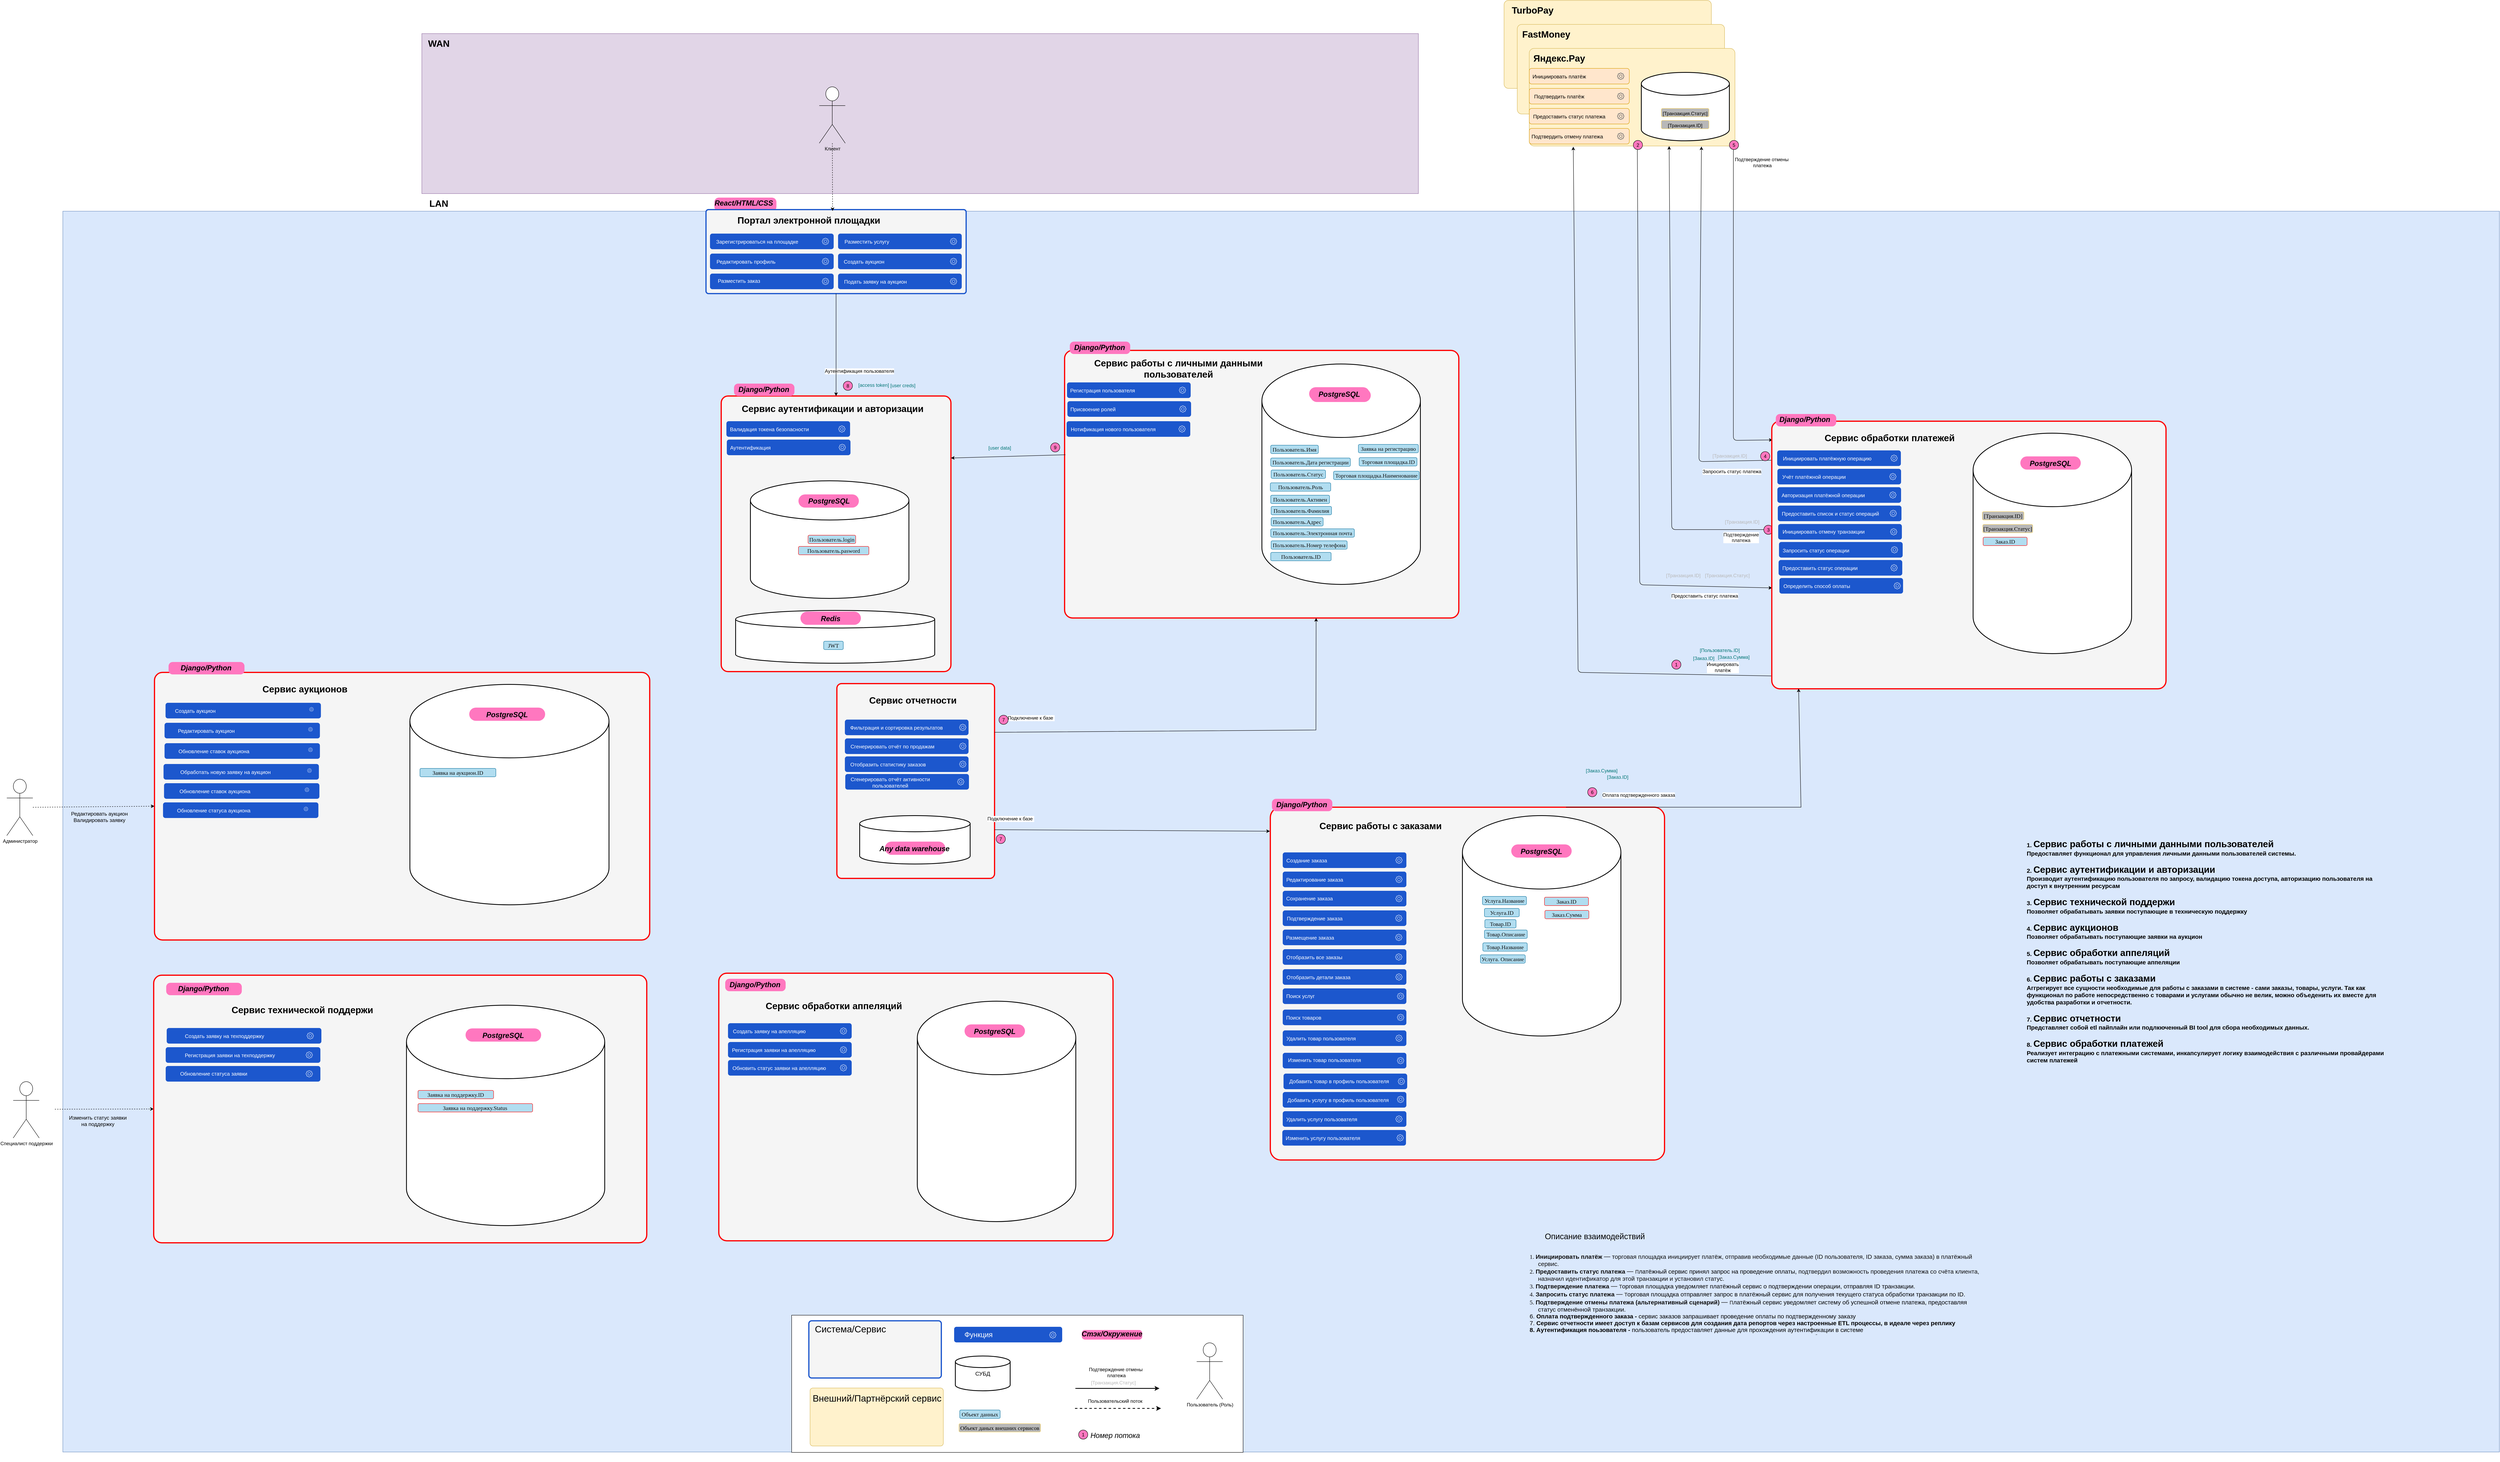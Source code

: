 <mxfile version="24.8.3">
  <diagram name="DF Solution" id="vL3tBDclkhSEdva74Gkl">
    <mxGraphModel grid="0" page="0" gridSize="10" guides="0" tooltips="0" connect="1" arrows="1" fold="1" pageScale="1" pageWidth="827" pageHeight="1169" math="0" shadow="0">
      <root>
        <mxCell id="wiKSX0GRKb0r_Vb43PvB-0" />
        <mxCell id="wiKSX0GRKb0r_Vb43PvB-1" parent="wiKSX0GRKb0r_Vb43PvB-0" />
        <mxCell id="wiKSX0GRKb0r_Vb43PvB-2" value="" style="rounded=0;whiteSpace=wrap;html=1;fillColor=#dae8fc;strokeColor=#6c8ebf;movable=0;resizable=0;rotatable=0;deletable=0;editable=0;locked=1;connectable=0;" vertex="1" parent="wiKSX0GRKb0r_Vb43PvB-1">
          <mxGeometry x="63" y="-156" width="6088" height="3102" as="geometry" />
        </mxCell>
        <mxCell id="oCi4JJ1Vul2Wwu2IyHys-54" value="" style="rounded=1;whiteSpace=wrap;html=1;arcSize=3;movable=1;resizable=1;rotatable=1;deletable=1;editable=1;locked=0;connectable=1;fillColor=#f5f5f5;strokeColor=#FF0000;strokeWidth=3;fontColor=#333333;" vertex="1" parent="wiKSX0GRKb0r_Vb43PvB-1">
          <mxGeometry x="1702" y="1749" width="985" height="669" as="geometry" />
        </mxCell>
        <mxCell id="wiKSX0GRKb0r_Vb43PvB-6" value="" style="group" parent="wiKSX0GRKb0r_Vb43PvB-1" vertex="1" connectable="0">
          <mxGeometry x="1691" y="-203" width="155" height="49" as="geometry" />
        </mxCell>
        <mxCell id="wiKSX0GRKb0r_Vb43PvB-7" value="&lt;p style=&quot;margin: 0px 0px 0px 13px; text-indent: -13px; font-variant-numeric: normal; font-variant-east-asian: normal; font-variant-alternates: normal; font-kerning: auto; font-optical-sizing: auto; font-feature-settings: normal; font-variation-settings: normal; font-variant-position: normal; font-stretch: normal; font-size: 14px; line-height: normal; color: rgb(14, 14, 14); text-align: start;&quot; class=&quot;p1&quot;&gt;&lt;br&gt;&lt;/p&gt;" style="rounded=1;whiteSpace=wrap;html=1;fillColor=#FF77BF;strokeColor=none;arcSize=33;" parent="wiKSX0GRKb0r_Vb43PvB-6" vertex="1">
          <mxGeometry y="13" width="155" height="34" as="geometry" />
        </mxCell>
        <mxCell id="wiKSX0GRKb0r_Vb43PvB-8" value="&lt;font style=&quot;font-size: 18px;&quot;&gt;&lt;i&gt;React/HTML/CSS&lt;/i&gt;&lt;/font&gt;" style="text;html=1;align=center;verticalAlign=middle;whiteSpace=wrap;rounded=1;shadow=0;fontSize=23;fontStyle=1" parent="wiKSX0GRKb0r_Vb43PvB-6" vertex="1">
          <mxGeometry x="29" width="89" height="49" as="geometry" />
        </mxCell>
        <mxCell id="wiKSX0GRKb0r_Vb43PvB-9" value="" style="rounded=0;whiteSpace=wrap;html=1;fillColor=#e1d5e7;strokeColor=#9673a6;movable=1;resizable=1;rotatable=1;deletable=1;editable=1;locked=0;connectable=1;" parent="wiKSX0GRKb0r_Vb43PvB-1" vertex="1">
          <mxGeometry x="960" y="-600" width="2490" height="400" as="geometry" />
        </mxCell>
        <mxCell id="wiKSX0GRKb0r_Vb43PvB-10" value="" style="group" parent="wiKSX0GRKb0r_Vb43PvB-1" vertex="1" connectable="0">
          <mxGeometry x="3647" y="-683" width="535" height="220" as="geometry" />
        </mxCell>
        <mxCell id="wiKSX0GRKb0r_Vb43PvB-11" value="" style="rounded=1;whiteSpace=wrap;html=1;arcSize=5;fillColor=#fff2cc;strokeColor=#d6b656;" parent="wiKSX0GRKb0r_Vb43PvB-10" vertex="1">
          <mxGeometry x="17" width="518" height="220" as="geometry" />
        </mxCell>
        <mxCell id="wiKSX0GRKb0r_Vb43PvB-12" value="TurboPay" style="text;html=1;align=center;verticalAlign=middle;whiteSpace=wrap;rounded=1;shadow=0;fontSize=23;fontStyle=1" parent="wiKSX0GRKb0r_Vb43PvB-10" vertex="1">
          <mxGeometry width="177" height="49" as="geometry" />
        </mxCell>
        <mxCell id="wiKSX0GRKb0r_Vb43PvB-13" value="" style="group" parent="wiKSX0GRKb0r_Vb43PvB-1" vertex="1" connectable="0">
          <mxGeometry x="3697" y="-623" width="518" height="224" as="geometry" />
        </mxCell>
        <mxCell id="wiKSX0GRKb0r_Vb43PvB-14" value="" style="rounded=1;whiteSpace=wrap;html=1;arcSize=5;fillColor=#fff2cc;strokeColor=#d6b656;" parent="wiKSX0GRKb0r_Vb43PvB-13" vertex="1">
          <mxGeometry width="518" height="224" as="geometry" />
        </mxCell>
        <mxCell id="wiKSX0GRKb0r_Vb43PvB-15" value="FastMoney" style="text;html=1;align=center;verticalAlign=middle;whiteSpace=wrap;rounded=1;shadow=0;fontSize=23;fontStyle=1" parent="wiKSX0GRKb0r_Vb43PvB-13" vertex="1">
          <mxGeometry x="2" width="141" height="49" as="geometry" />
        </mxCell>
        <mxCell id="wiKSX0GRKb0r_Vb43PvB-16" value="" style="group" parent="wiKSX0GRKb0r_Vb43PvB-1" vertex="1" connectable="0">
          <mxGeometry x="3727" y="-563" width="514" height="244" as="geometry" />
        </mxCell>
        <mxCell id="wiKSX0GRKb0r_Vb43PvB-17" value="" style="rounded=1;whiteSpace=wrap;html=1;arcSize=5;fillColor=#fff2cc;strokeColor=#d6b656;" parent="wiKSX0GRKb0r_Vb43PvB-16" vertex="1">
          <mxGeometry width="514" height="244" as="geometry" />
        </mxCell>
        <mxCell id="wiKSX0GRKb0r_Vb43PvB-18" value="Яндекс.Pay" style="text;html=1;align=center;verticalAlign=middle;whiteSpace=wrap;rounded=1;shadow=0;fontSize=23;fontStyle=1" parent="wiKSX0GRKb0r_Vb43PvB-16" vertex="1">
          <mxGeometry width="150" height="49" as="geometry" />
        </mxCell>
        <mxCell id="wiKSX0GRKb0r_Vb43PvB-19" value="" style="rounded=1;whiteSpace=wrap;html=1;arcSize=0;" parent="wiKSX0GRKb0r_Vb43PvB-1" vertex="1">
          <mxGeometry x="1884" y="2604" width="1128" height="343" as="geometry" />
        </mxCell>
        <mxCell id="wiKSX0GRKb0r_Vb43PvB-44" value="Администратор" style="shape=umlActor;verticalLabelPosition=bottom;verticalAlign=top;html=1;outlineConnect=0;rounded=1;" parent="wiKSX0GRKb0r_Vb43PvB-1" vertex="1">
          <mxGeometry x="-77" y="1264" width="65" height="141" as="geometry" />
        </mxCell>
        <mxCell id="wiKSX0GRKb0r_Vb43PvB-45" value="" style="endArrow=classic;html=1;rounded=1;dashed=1;entryX=0;entryY=0.5;entryDx=0;entryDy=0;" parent="wiKSX0GRKb0r_Vb43PvB-1" source="wiKSX0GRKb0r_Vb43PvB-44" target="oCi4JJ1Vul2Wwu2IyHys-45" edge="1">
          <mxGeometry width="50" height="50" relative="1" as="geometry">
            <mxPoint x="1166" y="544" as="sourcePoint" />
            <mxPoint x="1162" y="979" as="targetPoint" />
            <Array as="points" />
          </mxGeometry>
        </mxCell>
        <mxCell id="wiKSX0GRKb0r_Vb43PvB-46" value="WAN" style="text;html=1;align=center;verticalAlign=middle;whiteSpace=wrap;rounded=1;shadow=0;fontSize=23;fontStyle=1" parent="wiKSX0GRKb0r_Vb43PvB-1" vertex="1">
          <mxGeometry x="960" y="-600" width="85" height="49" as="geometry" />
        </mxCell>
        <mxCell id="wiKSX0GRKb0r_Vb43PvB-47" value="LAN" style="text;html=1;align=center;verticalAlign=middle;whiteSpace=wrap;rounded=1;shadow=0;fontSize=23;fontStyle=1" parent="wiKSX0GRKb0r_Vb43PvB-1" vertex="1">
          <mxGeometry x="960" y="-200" width="85" height="49" as="geometry" />
        </mxCell>
        <mxCell id="wiKSX0GRKb0r_Vb43PvB-48" value="" style="endArrow=classic;html=1;rounded=1;curved=0;entryX=0.001;entryY=0.623;entryDx=0;entryDy=0;entryPerimeter=0;" parent="wiKSX0GRKb0r_Vb43PvB-1" target="oCi4JJ1Vul2Wwu2IyHys-25" edge="1">
          <mxGeometry width="50" height="50" relative="1" as="geometry">
            <mxPoint x="3997" y="-313" as="sourcePoint" />
            <mxPoint x="3633.451" y="228.162" as="targetPoint" />
            <Array as="points">
              <mxPoint x="4003" y="778" />
            </Array>
          </mxGeometry>
        </mxCell>
        <mxCell id="wiKSX0GRKb0r_Vb43PvB-49" value="&lt;p style=&quot;margin: 0px 0px 0px 21px; text-indent: -21px; font-variant-numeric: normal; font-variant-east-asian: normal; font-variant-alternates: normal; font-kerning: auto; font-optical-sizing: auto; font-feature-settings: normal; font-variation-settings: normal; font-variant-position: normal; font-stretch: normal; line-height: normal; color: rgb(14, 14, 14); text-align: start; text-wrap: wrap;&quot; class=&quot;p1&quot;&gt;&lt;font style=&quot;font-size: 12px;&quot; face=&quot;Helvetica&quot;&gt;Подтверждение платежа&lt;/font&gt;&lt;/p&gt;" style="edgeLabel;html=1;align=center;verticalAlign=middle;resizable=0;points=[];rounded=1;" parent="wiKSX0GRKb0r_Vb43PvB-48" vertex="1" connectable="0">
          <mxGeometry x="0.194" y="1" relative="1" as="geometry">
            <mxPoint x="253" y="123" as="offset" />
          </mxGeometry>
        </mxCell>
        <mxCell id="wiKSX0GRKb0r_Vb43PvB-50" value="" style="endArrow=classic;html=1;rounded=1;exitX=-0.002;exitY=0.405;exitDx=0;exitDy=0;exitPerimeter=0;curved=0;entryX=0.68;entryY=1.001;entryDx=0;entryDy=0;entryPerimeter=0;" parent="wiKSX0GRKb0r_Vb43PvB-1" source="oCi4JJ1Vul2Wwu2IyHys-25" target="wiKSX0GRKb0r_Vb43PvB-17" edge="1">
          <mxGeometry width="50" height="50" relative="1" as="geometry">
            <mxPoint x="3633.451" y="307.575" as="sourcePoint" />
            <mxPoint x="4077" y="-123" as="targetPoint" />
            <Array as="points">
              <mxPoint x="4083" y="640" />
            </Array>
          </mxGeometry>
        </mxCell>
        <mxCell id="wiKSX0GRKb0r_Vb43PvB-51" value="&lt;font style=&quot;font-size: 12px;&quot;&gt;Предоставить статус платежа&lt;/font&gt;" style="edgeLabel;html=1;align=center;verticalAlign=middle;resizable=0;points=[];rounded=1;" parent="wiKSX0GRKb0r_Vb43PvB-50" vertex="1" connectable="0">
          <mxGeometry x="0.194" y="1" relative="1" as="geometry">
            <mxPoint x="86" y="638" as="offset" />
          </mxGeometry>
        </mxCell>
        <mxCell id="wiKSX0GRKb0r_Vb43PvB-52" value="" style="endArrow=classic;html=1;rounded=1;curved=0;entryX=0.002;entryY=0.07;entryDx=0;entryDy=0;entryPerimeter=0;" parent="wiKSX0GRKb0r_Vb43PvB-1" target="oCi4JJ1Vul2Wwu2IyHys-25" edge="1">
          <mxGeometry width="50" height="50" relative="1" as="geometry">
            <mxPoint x="4237" y="-313" as="sourcePoint" />
            <mxPoint x="3632" y="467.172" as="targetPoint" />
            <Array as="points">
              <mxPoint x="4237" y="417" />
            </Array>
          </mxGeometry>
        </mxCell>
        <mxCell id="wiKSX0GRKb0r_Vb43PvB-53" value="&lt;font style=&quot;font-size: 12px;&quot;&gt;Подтверждение отмены&amp;nbsp;&lt;/font&gt;&lt;div&gt;&lt;font style=&quot;font-size: 12px;&quot;&gt;платежа&lt;/font&gt;&lt;/div&gt;" style="edgeLabel;html=1;align=center;verticalAlign=middle;resizable=0;points=[];rounded=1;" parent="wiKSX0GRKb0r_Vb43PvB-52" vertex="1" connectable="0">
          <mxGeometry x="0.194" y="1" relative="1" as="geometry">
            <mxPoint x="71" y="-460" as="offset" />
          </mxGeometry>
        </mxCell>
        <mxCell id="wiKSX0GRKb0r_Vb43PvB-54" value="" style="endArrow=classic;html=1;rounded=1;exitX=0.001;exitY=0.952;exitDx=0;exitDy=0;exitPerimeter=0;curved=0;entryX=0.214;entryY=1.007;entryDx=0;entryDy=0;entryPerimeter=0;" parent="wiKSX0GRKb0r_Vb43PvB-1" source="oCi4JJ1Vul2Wwu2IyHys-25" target="wiKSX0GRKb0r_Vb43PvB-17" edge="1">
          <mxGeometry width="50" height="50" relative="1" as="geometry">
            <mxPoint x="3632" y="147.207" as="sourcePoint" />
            <mxPoint x="3832" y="-282" as="targetPoint" />
            <Array as="points">
              <mxPoint x="3849" y="997" />
            </Array>
          </mxGeometry>
        </mxCell>
        <mxCell id="wiKSX0GRKb0r_Vb43PvB-55" value="&lt;span style=&quot;text-wrap: wrap;&quot;&gt;&lt;font style=&quot;font-size: 12px;&quot;&gt;Инициировать платёж&lt;/font&gt;&lt;/span&gt;" style="edgeLabel;html=1;align=center;verticalAlign=middle;resizable=0;points=[];rounded=1;" parent="wiKSX0GRKb0r_Vb43PvB-54" vertex="1" connectable="0">
          <mxGeometry x="0.194" y="1" relative="1" as="geometry">
            <mxPoint x="367" y="576" as="offset" />
          </mxGeometry>
        </mxCell>
        <mxCell id="wiKSX0GRKb0r_Vb43PvB-56" value="&lt;font style=&quot;font-size: 12px;&quot;&gt;[Транзакция.ID]&lt;/font&gt;" style="text;html=1;align=center;verticalAlign=middle;whiteSpace=wrap;rounded=1;fontSize=13;labelBackgroundColor=none;fontColor=#B8B8B8;" parent="wiKSX0GRKb0r_Vb43PvB-1" vertex="1">
          <mxGeometry x="4062" y="739" width="100" height="30" as="geometry" />
        </mxCell>
        <mxCell id="wiKSX0GRKb0r_Vb43PvB-57" value="&lt;font style=&quot;font-size: 12px;&quot;&gt;[Транзакция.Статус]&lt;/font&gt;" style="text;html=1;align=center;verticalAlign=middle;whiteSpace=wrap;rounded=1;fontSize=13;labelBackgroundColor=none;fontColor=#B8B8B8;" parent="wiKSX0GRKb0r_Vb43PvB-1" vertex="1">
          <mxGeometry x="4142" y="739" width="160" height="30" as="geometry" />
        </mxCell>
        <mxCell id="wiKSX0GRKb0r_Vb43PvB-58" value="&lt;font style=&quot;font-size: 12px;&quot;&gt;[Пользователь.ID]&lt;/font&gt;" style="text;html=1;align=center;verticalAlign=middle;whiteSpace=wrap;rounded=1;fontSize=13;labelBackgroundColor=none;fontColor=#007575;" parent="wiKSX0GRKb0r_Vb43PvB-1" vertex="1">
          <mxGeometry x="4123" y="926" width="160" height="30" as="geometry" />
        </mxCell>
        <mxCell id="wiKSX0GRKb0r_Vb43PvB-59" value="&lt;font style=&quot;font-size: 12px;&quot;&gt;[Заказ.ID]&lt;/font&gt;" style="text;html=1;align=center;verticalAlign=middle;whiteSpace=wrap;rounded=1;fontSize=13;labelBackgroundColor=none;fontColor=#007575;" parent="wiKSX0GRKb0r_Vb43PvB-1" vertex="1">
          <mxGeometry x="4083" y="946" width="160" height="30" as="geometry" />
        </mxCell>
        <mxCell id="wiKSX0GRKb0r_Vb43PvB-60" value="&lt;font style=&quot;font-size: 12px;&quot;&gt;[Заказ.Сумма]&lt;/font&gt;" style="text;html=1;align=center;verticalAlign=middle;whiteSpace=wrap;rounded=1;fontSize=13;labelBackgroundColor=none;fontColor=#007575;" parent="wiKSX0GRKb0r_Vb43PvB-1" vertex="1">
          <mxGeometry x="4158" y="943" width="160" height="30" as="geometry" />
        </mxCell>
        <mxCell id="wiKSX0GRKb0r_Vb43PvB-61" value="&lt;font style=&quot;font-size: 12px;&quot;&gt;[Транзакция.ID]&lt;/font&gt;" style="text;html=1;align=center;verticalAlign=middle;whiteSpace=wrap;rounded=1;fontSize=13;labelBackgroundColor=none;fontColor=#B8B8B8;" parent="wiKSX0GRKb0r_Vb43PvB-1" vertex="1">
          <mxGeometry x="4209" y="605" width="100" height="30" as="geometry" />
        </mxCell>
        <mxCell id="wiKSX0GRKb0r_Vb43PvB-62" value="" style="endArrow=classic;html=1;rounded=1;exitX=-0.001;exitY=0.146;exitDx=0;exitDy=0;exitPerimeter=0;curved=0;entryX=0.837;entryY=1.005;entryDx=0;entryDy=0;entryPerimeter=0;" parent="wiKSX0GRKb0r_Vb43PvB-1" source="oCi4JJ1Vul2Wwu2IyHys-25" target="wiKSX0GRKb0r_Vb43PvB-17" edge="1">
          <mxGeometry width="50" height="50" relative="1" as="geometry">
            <mxPoint x="3617" y="341" as="sourcePoint" />
            <mxPoint x="4081" y="-43" as="targetPoint" />
            <Array as="points">
              <mxPoint x="4151" y="470" />
            </Array>
          </mxGeometry>
        </mxCell>
        <mxCell id="wiKSX0GRKb0r_Vb43PvB-63" value="&lt;font style=&quot;font-size: 12px;&quot;&gt;Запросить статус платежа&lt;/font&gt;" style="edgeLabel;html=1;align=center;verticalAlign=middle;resizable=0;points=[];rounded=1;" connectable="0" vertex="1" parent="wiKSX0GRKb0r_Vb43PvB-62">
          <mxGeometry x="-0.441" y="-1" relative="1" as="geometry">
            <mxPoint x="80" y="115" as="offset" />
          </mxGeometry>
        </mxCell>
        <mxCell id="wiKSX0GRKb0r_Vb43PvB-64" value="&lt;font style=&quot;font-size: 12px;&quot;&gt;[Транзакция.ID]&lt;/font&gt;" style="text;html=1;align=center;verticalAlign=middle;whiteSpace=wrap;rounded=1;fontSize=13;labelBackgroundColor=none;fontColor=#B8B8B8;" parent="wiKSX0GRKb0r_Vb43PvB-1" vertex="1">
          <mxGeometry x="4178" y="440" width="100" height="30" as="geometry" />
        </mxCell>
        <mxCell id="wiKSX0GRKb0r_Vb43PvB-65" value="&lt;font style=&quot;font-size: 12px;&quot;&gt;[Транзакция.Статус]&lt;/font&gt;" style="text;html=1;align=center;verticalAlign=middle;whiteSpace=wrap;rounded=1;fontSize=13;labelBackgroundColor=none;fontColor=#B8B8B8;" parent="wiKSX0GRKb0r_Vb43PvB-1" vertex="1">
          <mxGeometry x="4486" y="408" width="160" height="30" as="geometry" />
        </mxCell>
        <mxCell id="wiKSX0GRKb0r_Vb43PvB-66" value="1" style="ellipse;whiteSpace=wrap;html=1;aspect=fixed;rounded=1;fillColor=#FF77BF;" parent="wiKSX0GRKb0r_Vb43PvB-1" vertex="1">
          <mxGeometry x="4083" y="966" width="23" height="23" as="geometry" />
        </mxCell>
        <mxCell id="wiKSX0GRKb0r_Vb43PvB-67" value="2" style="ellipse;whiteSpace=wrap;html=1;aspect=fixed;rounded=1;fillColor=#FF77BF;" parent="wiKSX0GRKb0r_Vb43PvB-1" vertex="1">
          <mxGeometry x="3987" y="-333" width="23" height="23" as="geometry" />
        </mxCell>
        <mxCell id="wiKSX0GRKb0r_Vb43PvB-68" value="3" style="ellipse;whiteSpace=wrap;html=1;aspect=fixed;rounded=1;fillColor=#ff77bf;" parent="wiKSX0GRKb0r_Vb43PvB-1" vertex="1">
          <mxGeometry x="4313" y="629" width="23" height="23" as="geometry" />
        </mxCell>
        <mxCell id="wiKSX0GRKb0r_Vb43PvB-70" value="4" style="ellipse;whiteSpace=wrap;html=1;aspect=fixed;rounded=1;fillColor=#FF77BF;" parent="wiKSX0GRKb0r_Vb43PvB-1" vertex="1">
          <mxGeometry x="4305" y="445" width="23" height="23" as="geometry" />
        </mxCell>
        <mxCell id="wiKSX0GRKb0r_Vb43PvB-71" value="5" style="ellipse;whiteSpace=wrap;html=1;aspect=fixed;rounded=1;fillColor=#FF77BF;" parent="wiKSX0GRKb0r_Vb43PvB-1" vertex="1">
          <mxGeometry x="4227" y="-333" width="23" height="23" as="geometry" />
        </mxCell>
        <mxCell id="wiKSX0GRKb0r_Vb43PvB-72" value="" style="strokeWidth=2;html=1;shape=mxgraph.flowchart.database;whiteSpace=wrap;rounded=1;movable=1;resizable=1;rotatable=1;deletable=1;editable=1;locked=0;connectable=1;" parent="wiKSX0GRKb0r_Vb43PvB-1" vertex="1">
          <mxGeometry x="4007" y="-503" width="220" height="171" as="geometry" />
        </mxCell>
        <mxCell id="wiKSX0GRKb0r_Vb43PvB-75" value="&lt;p style=&quot;margin: 0px 0px 0px 13px; text-indent: -13px; font-variant-numeric: normal; font-variant-east-asian: normal; font-variant-alternates: normal; font-kerning: auto; font-optical-sizing: auto; font-feature-settings: normal; font-variation-settings: normal; font-variant-position: normal; font-stretch: normal; font-size: 14px; line-height: normal; text-align: start;&quot; class=&quot;p1&quot;&gt;&lt;span style=&quot;font-size: 12px; text-align: center; text-indent: 0px;&quot;&gt;[Транзакция.Статус]&lt;/span&gt;&lt;br&gt;&lt;/p&gt;" style="rounded=1;whiteSpace=wrap;html=1;fillColor=#B8B8B8;strokeColor=#FFD966;" parent="wiKSX0GRKb0r_Vb43PvB-1" vertex="1">
          <mxGeometry x="4057" y="-413" width="119" height="21" as="geometry" />
        </mxCell>
        <mxCell id="wiKSX0GRKb0r_Vb43PvB-76" value="&lt;p style=&quot;margin: 0px 0px 0px 13px; text-indent: -13px; font-variant-numeric: normal; font-variant-east-asian: normal; font-variant-alternates: normal; font-kerning: auto; font-optical-sizing: auto; font-feature-settings: normal; font-variation-settings: normal; font-variant-position: normal; font-stretch: normal; font-size: 14px; line-height: normal; text-align: start;&quot; class=&quot;p1&quot;&gt;&lt;span style=&quot;font-size: 12px; text-align: center; text-indent: 0px;&quot;&gt;[Транзакция.ID]&lt;/span&gt;&lt;br&gt;&lt;/p&gt;" style="rounded=1;whiteSpace=wrap;html=1;fillColor=#B8B8B8;strokeColor=#FFD966;" parent="wiKSX0GRKb0r_Vb43PvB-1" vertex="1">
          <mxGeometry x="4057" y="-383" width="119" height="21" as="geometry" />
        </mxCell>
        <mxCell id="wiKSX0GRKb0r_Vb43PvB-77" value="Редактировать аукцион&lt;div&gt;Валидировать заявку&lt;/div&gt;" style="text;html=1;align=center;verticalAlign=middle;whiteSpace=wrap;rounded=1;fontSize=13;" parent="wiKSX0GRKb0r_Vb43PvB-1" vertex="1">
          <mxGeometry x="33" y="1343" width="243" height="30" as="geometry" />
        </mxCell>
        <mxCell id="wiKSX0GRKb0r_Vb43PvB-78" value="Специалист поддержки" style="shape=umlActor;verticalLabelPosition=bottom;verticalAlign=top;html=1;outlineConnect=0;rounded=1;" parent="wiKSX0GRKb0r_Vb43PvB-1" vertex="1">
          <mxGeometry x="-61" y="2020" width="65" height="141" as="geometry" />
        </mxCell>
        <mxCell id="wiKSX0GRKb0r_Vb43PvB-79" value="" style="endArrow=classic;html=1;rounded=1;dashed=1;entryX=0;entryY=0.5;entryDx=0;entryDy=0;" parent="wiKSX0GRKb0r_Vb43PvB-1" edge="1" target="oCi4JJ1Vul2Wwu2IyHys-36">
          <mxGeometry width="50" height="50" relative="1" as="geometry">
            <mxPoint x="43" y="2089" as="sourcePoint" />
            <mxPoint x="267" y="2039" as="targetPoint" />
            <Array as="points" />
          </mxGeometry>
        </mxCell>
        <mxCell id="wiKSX0GRKb0r_Vb43PvB-80" value="&lt;div&gt;Изменить статус заявки&lt;/div&gt;&lt;div&gt;на поддержку&lt;/div&gt;" style="text;html=1;align=center;verticalAlign=middle;whiteSpace=wrap;rounded=1;fontSize=13;" parent="wiKSX0GRKb0r_Vb43PvB-1" vertex="1">
          <mxGeometry x="29" y="2103" width="243" height="30" as="geometry" />
        </mxCell>
        <mxCell id="wiKSX0GRKb0r_Vb43PvB-81" value="" style="rounded=1;whiteSpace=wrap;html=1;arcSize=3;fillColor=#f5f5f5;strokeColor=#1C57CD;strokeWidth=3;align=center;verticalAlign=middle;fontFamily=Helvetica;fontSize=12;fontColor=#333333;resizable=1;" parent="wiKSX0GRKb0r_Vb43PvB-1" vertex="1">
          <mxGeometry x="1670" y="-160" width="650" height="210" as="geometry" />
        </mxCell>
        <mxCell id="wiKSX0GRKb0r_Vb43PvB-82" value="Портал электронной площадки" style="text;html=1;align=center;verticalAlign=middle;whiteSpace=wrap;rounded=1;shadow=0;fontSize=23;fontStyle=1" parent="wiKSX0GRKb0r_Vb43PvB-1" vertex="1">
          <mxGeometry x="1737" y="-158" width="380" height="49" as="geometry" />
        </mxCell>
        <mxCell id="wiKSX0GRKb0r_Vb43PvB-83" value="&lt;p style=&quot;margin: 0px 0px 0px 13px; text-indent: -13px; font-variant-numeric: normal; font-variant-east-asian: normal; font-variant-alternates: normal; font-kerning: auto; font-optical-sizing: auto; font-feature-settings: normal; font-variation-settings: normal; font-variant-position: normal; font-stretch: normal; font-size: 14px; line-height: normal; color: rgb(14, 14, 14); text-align: start;&quot; class=&quot;p1&quot;&gt;&lt;font face=&quot;Times New Roman&quot;&gt;Объект данных&lt;/font&gt;&lt;/p&gt;" style="rounded=1;whiteSpace=wrap;html=1;fillColor=#b1ddf0;strokeColor=#10739e;" parent="wiKSX0GRKb0r_Vb43PvB-1" vertex="1">
          <mxGeometry x="2304" y="2841" width="101" height="21" as="geometry" />
        </mxCell>
        <mxCell id="wiKSX0GRKb0r_Vb43PvB-84" value="&lt;font style=&quot;font-size: 14px;&quot;&gt;СУБД&lt;/font&gt;" style="strokeWidth=2;html=1;shape=mxgraph.flowchart.database;whiteSpace=wrap;rounded=1;movable=1;resizable=1;rotatable=1;deletable=1;editable=1;locked=0;connectable=1;" parent="wiKSX0GRKb0r_Vb43PvB-1" vertex="1">
          <mxGeometry x="2293" y="2706" width="137" height="87" as="geometry" />
        </mxCell>
        <mxCell id="wiKSX0GRKb0r_Vb43PvB-85" value="Пользователь (Роль)" style="shape=umlActor;verticalLabelPosition=bottom;verticalAlign=top;html=1;outlineConnect=0;rounded=1;" parent="wiKSX0GRKb0r_Vb43PvB-1" vertex="1">
          <mxGeometry x="2896" y="2673" width="65" height="141" as="geometry" />
        </mxCell>
        <mxCell id="wiKSX0GRKb0r_Vb43PvB-86" value="&lt;p style=&quot;margin: 0px 0px 0px 13px; text-indent: -13px; font-variant-numeric: normal; font-variant-east-asian: normal; font-variant-alternates: normal; font-kerning: auto; font-optical-sizing: auto; font-feature-settings: normal; font-variation-settings: normal; font-variant-position: normal; font-stretch: normal; line-height: normal; text-align: start;&quot; class=&quot;p1&quot;&gt;&lt;span style=&quot;text-align: center; text-indent: 0px;&quot;&gt;&lt;font style=&quot;font-size: 14px;&quot; face=&quot;Times New Roman&quot;&gt;Объект даных внешних сервисов&lt;/font&gt;&lt;/span&gt;&lt;br&gt;&lt;/p&gt;" style="rounded=1;whiteSpace=wrap;html=1;fillColor=#B8B8B8;strokeColor=#FFD966;" parent="wiKSX0GRKb0r_Vb43PvB-1" vertex="1">
          <mxGeometry x="2302" y="2875" width="204" height="21" as="geometry" />
        </mxCell>
        <mxCell id="wiKSX0GRKb0r_Vb43PvB-87" value="" style="endArrow=classic;html=1;rounded=1;curved=0;strokeWidth=2;" parent="wiKSX0GRKb0r_Vb43PvB-1" edge="1">
          <mxGeometry width="50" height="50" relative="1" as="geometry">
            <mxPoint x="2593" y="2787" as="sourcePoint" />
            <mxPoint x="2803" y="2787" as="targetPoint" />
            <Array as="points">
              <mxPoint x="2593" y="2787" />
            </Array>
          </mxGeometry>
        </mxCell>
        <mxCell id="wiKSX0GRKb0r_Vb43PvB-88" value="&lt;font style=&quot;font-size: 12px;&quot;&gt;Подтверждение отмены&amp;nbsp;&lt;/font&gt;&lt;div&gt;&lt;font style=&quot;font-size: 12px;&quot;&gt;платежа&lt;/font&gt;&lt;/div&gt;" style="edgeLabel;html=1;align=center;verticalAlign=middle;resizable=0;points=[];rounded=1;" parent="wiKSX0GRKb0r_Vb43PvB-87" vertex="1" connectable="0">
          <mxGeometry x="0.194" y="1" relative="1" as="geometry">
            <mxPoint x="-24" y="-39" as="offset" />
          </mxGeometry>
        </mxCell>
        <mxCell id="wiKSX0GRKb0r_Vb43PvB-89" value="&lt;font style=&quot;font-size: 12px;&quot;&gt;[Транзакция.Статус]&lt;/font&gt;" style="text;html=1;align=center;verticalAlign=middle;whiteSpace=wrap;rounded=1;fontSize=13;labelBackgroundColor=none;fontColor=#B8B8B8;" parent="wiKSX0GRKb0r_Vb43PvB-1" vertex="1">
          <mxGeometry x="2608" y="2757" width="160" height="30" as="geometry" />
        </mxCell>
        <mxCell id="wiKSX0GRKb0r_Vb43PvB-90" value="" style="endArrow=classic;html=1;rounded=1;dashed=1;strokeWidth=2;" parent="wiKSX0GRKb0r_Vb43PvB-1" edge="1">
          <mxGeometry width="50" height="50" relative="1" as="geometry">
            <mxPoint x="2592" y="2837" as="sourcePoint" />
            <mxPoint x="2807" y="2837" as="targetPoint" />
            <Array as="points" />
          </mxGeometry>
        </mxCell>
        <mxCell id="wiKSX0GRKb0r_Vb43PvB-91" value="&lt;span style=&quot;font-size: 12px;&quot;&gt;Пользовательский поток&lt;/span&gt;" style="edgeLabel;html=1;align=center;verticalAlign=middle;resizable=0;points=[];rounded=1;" parent="wiKSX0GRKb0r_Vb43PvB-1" vertex="1" connectable="0">
          <mxGeometry x="2693.995" y="2866" as="geometry">
            <mxPoint x="-2" y="-47" as="offset" />
          </mxGeometry>
        </mxCell>
        <mxCell id="wiKSX0GRKb0r_Vb43PvB-92" value="Клиент" style="shape=umlActor;verticalLabelPosition=bottom;verticalAlign=top;html=1;outlineConnect=0;rounded=1;" parent="wiKSX0GRKb0r_Vb43PvB-1" vertex="1">
          <mxGeometry x="1953" y="-467" width="65" height="141" as="geometry" />
        </mxCell>
        <mxCell id="wiKSX0GRKb0r_Vb43PvB-93" value="" style="endArrow=classic;html=1;rounded=1;dashed=1;entryX=0.727;entryY=0.031;entryDx=0;entryDy=0;entryPerimeter=0;fontSize=12;" parent="wiKSX0GRKb0r_Vb43PvB-1" source="wiKSX0GRKb0r_Vb43PvB-92" edge="1">
          <mxGeometry width="50" height="50" relative="1" as="geometry">
            <mxPoint x="1985" y="-420" as="sourcePoint" />
            <mxPoint x="1986.26" y="-156.481" as="targetPoint" />
            <Array as="points" />
          </mxGeometry>
        </mxCell>
        <mxCell id="wiKSX0GRKb0r_Vb43PvB-94" value="1" style="ellipse;whiteSpace=wrap;html=1;aspect=fixed;rounded=1;fillColor=#FF77BF;" parent="wiKSX0GRKb0r_Vb43PvB-1" vertex="1">
          <mxGeometry x="2601" y="2891" width="23" height="23" as="geometry" />
        </mxCell>
        <mxCell id="wiKSX0GRKb0r_Vb43PvB-95" value="&lt;span style=&quot;font-size: 18px;&quot;&gt;&lt;i&gt;Номер потока&lt;/i&gt;&lt;/span&gt;" style="text;html=1;align=center;verticalAlign=middle;whiteSpace=wrap;rounded=1;shadow=0;fontSize=23;fontStyle=0" parent="wiKSX0GRKb0r_Vb43PvB-1" vertex="1">
          <mxGeometry x="2612" y="2878" width="161" height="49" as="geometry" />
        </mxCell>
        <mxCell id="wiKSX0GRKb0r_Vb43PvB-96" value="&lt;h1 style=&quot;margin-top: 0px; font-size: 15px;&quot;&gt;&lt;p class=&quot;p1&quot; style=&quot;margin: 0px 0px 0px 21px; text-indent: -21px; font-variant-numeric: normal; font-variant-east-asian: normal; font-variant-alternates: normal; font-kerning: auto; font-optical-sizing: auto; font-feature-settings: normal; font-variation-settings: normal; font-variant-position: normal; font-stretch: normal; font-size: 15px; line-height: normal; color: rgb(14, 14, 14);&quot;&gt;&lt;span class=&quot;s1&quot; style=&quot;font-weight: 400; font-variant-numeric: normal; font-variant-east-asian: normal; font-variant-alternates: normal; font-kerning: auto; font-optical-sizing: auto; font-feature-settings: normal; font-variation-settings: normal; font-variant-position: normal; font-stretch: normal; line-height: normal; font-family: &amp;quot;Times New Roman&amp;quot;; font-size: 15px;&quot;&gt;1.&amp;nbsp;&lt;/span&gt;&lt;b style=&quot;font-size: 15px;&quot;&gt;Инициировать платёж&lt;/b&gt;&lt;b style=&quot;font-weight: 400; font-size: 15px;&quot;&gt;&amp;nbsp;&lt;/b&gt;&lt;span style=&quot;background-color: initial; color: rgb(51, 51, 51); font-family: &amp;quot;YS Text&amp;quot;, -apple-system, BlinkMacSystemFont, Arial, Helvetica, sans-serif; font-size: 16px; font-weight: 400;&quot;&gt;—&lt;/span&gt;&lt;span style=&quot;background-color: initial; color: rgb(0, 0, 0); font-weight: normal;&quot;&gt;&amp;nbsp;т&lt;/span&gt;&lt;span style=&quot;background-color: initial; font-weight: 400;&quot;&gt;орговая площадка инициирует платёж, отправив необходимые данные (ID пользователя, ID заказа, сумма заказа) в платёжный сервис.&lt;/span&gt;&lt;/p&gt;&lt;p class=&quot;p1&quot; style=&quot;margin: 0px 0px 0px 21px; text-indent: -21px; font-variant-numeric: normal; font-variant-east-asian: normal; font-variant-alternates: normal; font-kerning: auto; font-optical-sizing: auto; font-feature-settings: normal; font-variation-settings: normal; font-variant-position: normal; font-weight: 400; font-stretch: normal; font-size: 15px; line-height: normal; color: rgb(14, 14, 14);&quot;&gt;&lt;span class=&quot;s1&quot; style=&quot;font-variant-numeric: normal; font-variant-east-asian: normal; font-variant-alternates: normal; font-kerning: auto; font-optical-sizing: auto; font-feature-settings: normal; font-variation-settings: normal; font-variant-position: normal; font-stretch: normal; line-height: normal; font-family: &amp;quot;Times New Roman&amp;quot;; font-size: 15px;&quot;&gt;2.&amp;nbsp;&lt;/span&gt;&lt;b style=&quot;font-size: 15px;&quot;&gt;Предоставить статус платежа&amp;nbsp;&lt;/b&gt;&lt;span style=&quot;background-color: initial; color: rgb(51, 51, 51); font-family: &amp;quot;YS Text&amp;quot;, -apple-system, BlinkMacSystemFont, Arial, Helvetica, sans-serif; font-size: 16px;&quot;&gt;— п&lt;/span&gt;&lt;span style=&quot;background-color: initial; color: rgb(0, 0, 0);&quot;&gt;латё&lt;/span&gt;&lt;span style=&quot;background-color: initial; color: rgb(0, 0, 0);&quot;&gt;жный сервис принял запрос на проведение оплаты,&lt;/span&gt;&lt;span style=&quot;background-color: initial;&quot; class=&quot;Apple-converted-space&quot;&gt;&amp;nbsp;&lt;/span&gt;&lt;span style=&quot;background-color: initial;&quot;&gt;подтвердил возможность проведения платежа со счёта клиента, назначил идентификатор для этой транзакции и установил статус.&lt;/span&gt;&lt;/p&gt;&lt;p class=&quot;p1&quot; style=&quot;margin: 0px 0px 0px 21px; text-indent: -21px; font-variant-numeric: normal; font-variant-east-asian: normal; font-variant-alternates: normal; font-kerning: auto; font-optical-sizing: auto; font-feature-settings: normal; font-variation-settings: normal; font-variant-position: normal; font-weight: 400; font-stretch: normal; font-size: 15px; line-height: normal; color: rgb(14, 14, 14);&quot;&gt;&lt;span class=&quot;s1&quot; style=&quot;font-variant-numeric: normal; font-variant-east-asian: normal; font-variant-alternates: normal; font-kerning: auto; font-optical-sizing: auto; font-feature-settings: normal; font-variation-settings: normal; font-variant-position: normal; font-stretch: normal; line-height: normal; font-family: &amp;quot;Times New Roman&amp;quot;; font-size: 15px;&quot;&gt;3.&amp;nbsp;&lt;/span&gt;&lt;b style=&quot;font-size: 15px;&quot;&gt;Подтверждение платежа&amp;nbsp;&lt;/b&gt;&lt;span style=&quot;background-color: initial; color: rgb(51, 51, 51); font-family: &amp;quot;YS Text&amp;quot;, -apple-system, BlinkMacSystemFont, Arial, Helvetica, sans-serif; font-size: 16px;&quot;&gt;— т&lt;/span&gt;&lt;span style=&quot;background-color: initial; color: rgb(0, 0, 0);&quot;&gt;орговая площадка уведомляет платёжный сервис о подтверждении операции, отправляя ID транзакции.&lt;/span&gt;&lt;/p&gt;&lt;p class=&quot;p1&quot; style=&quot;margin: 0px 0px 0px 21px; text-indent: -21px; font-variant-numeric: normal; font-variant-east-asian: normal; font-variant-alternates: normal; font-kerning: auto; font-optical-sizing: auto; font-feature-settings: normal; font-variation-settings: normal; font-variant-position: normal; font-weight: 400; font-stretch: normal; font-size: 15px; line-height: normal; color: rgb(14, 14, 14);&quot;&gt;&lt;span class=&quot;s1&quot; style=&quot;font-variant-numeric: normal; font-variant-east-asian: normal; font-variant-alternates: normal; font-kerning: auto; font-optical-sizing: auto; font-feature-settings: normal; font-variation-settings: normal; font-variant-position: normal; font-stretch: normal; line-height: normal; font-family: &amp;quot;Times New Roman&amp;quot;; font-size: 15px;&quot;&gt;4.&amp;nbsp;&lt;/span&gt;&lt;b style=&quot;font-size: 15px;&quot;&gt;Запросить статус платежа&lt;/b&gt;&amp;nbsp;&lt;span style=&quot;background-color: initial; color: rgb(51, 51, 51); font-family: &amp;quot;YS Text&amp;quot;, -apple-system, BlinkMacSystemFont, Arial, Helvetica, sans-serif; font-size: 16px;&quot;&gt;— т&lt;/span&gt;&lt;span style=&quot;background-color: initial; color: rgb(0, 0, 0);&quot;&gt;орговая площадка отправляет запрос в платёжный сервис для получения текущего статуса обработки транзакции по ID.&lt;/span&gt;&lt;/p&gt;&lt;p class=&quot;p1&quot; style=&quot;margin: 0px 0px 0px 21px; text-indent: -21px; font-variant-numeric: normal; font-variant-east-asian: normal; font-variant-alternates: normal; font-kerning: auto; font-optical-sizing: auto; font-feature-settings: normal; font-variation-settings: normal; font-variant-position: normal; font-weight: 400; font-stretch: normal; font-size: 15px; line-height: normal; color: rgb(14, 14, 14);&quot;&gt;&lt;span class=&quot;s1&quot; style=&quot;font-variant-numeric: normal; font-variant-east-asian: normal; font-variant-alternates: normal; font-kerning: auto; font-optical-sizing: auto; font-feature-settings: normal; font-variation-settings: normal; font-variant-position: normal; font-stretch: normal; line-height: normal; font-family: &amp;quot;Times New Roman&amp;quot;; font-size: 15px;&quot;&gt;5.&amp;nbsp;&lt;/span&gt;&lt;b style=&quot;font-size: 15px;&quot;&gt;Подтверждение отмены платежа (альтернативный сценарий)&amp;nbsp;&lt;/b&gt;&lt;span style=&quot;background-color: initial; color: rgb(51, 51, 51); font-family: &amp;quot;YS Text&amp;quot;, -apple-system, BlinkMacSystemFont, Arial, Helvetica, sans-serif; font-size: 16px;&quot;&gt;— п&lt;/span&gt;&lt;span style=&quot;background-color: initial; color: rgb(0, 0, 0);&quot;&gt;латёжный сервис уведомляет систему об успешной отмене платежа, предоставляя статус отменённой транзакции.&lt;/span&gt;&lt;/p&gt;&lt;p class=&quot;p1&quot; style=&quot;margin: 0px 0px 0px 21px; text-indent: -21px; font-variant-numeric: normal; font-variant-east-asian: normal; font-variant-alternates: normal; font-kerning: auto; font-optical-sizing: auto; font-feature-settings: normal; font-variation-settings: normal; font-variant-position: normal; font-stretch: normal; font-size: 15px; line-height: normal; color: rgb(14, 14, 14);&quot;&gt;&lt;span style=&quot;background-color: initial; color: rgb(0, 0, 0);&quot;&gt;&lt;span style=&quot;font-weight: 400;&quot;&gt;6. &lt;/span&gt;Оплата подтвержденного заказа - &lt;span style=&quot;font-weight: normal;&quot;&gt;сервис заказов запрашивает проведение оплаты по подтвержденному заказу&lt;/span&gt;&lt;/span&gt;&lt;/p&gt;&lt;p class=&quot;p1&quot; style=&quot;margin: 0px 0px 0px 21px; text-indent: -21px; font-variant-numeric: normal; font-variant-east-asian: normal; font-variant-alternates: normal; font-kerning: auto; font-optical-sizing: auto; font-feature-settings: normal; font-variation-settings: normal; font-variant-position: normal; font-stretch: normal; font-size: 15px; line-height: normal; color: rgb(14, 14, 14);&quot;&gt;&lt;span style=&quot;background-color: initial; color: rgb(0, 0, 0);&quot;&gt;&lt;span style=&quot;font-weight: normal;&quot;&gt;7. &lt;/span&gt;Сервис отчетности имеет доступ к базам сервисов для создания дата репортов через настроенные ETL процессы, в идеале через реплику&lt;/span&gt;&lt;/p&gt;&lt;p class=&quot;p1&quot; style=&quot;margin: 0px 0px 0px 21px; text-indent: -21px; font-variant-numeric: normal; font-variant-east-asian: normal; font-variant-alternates: normal; font-kerning: auto; font-optical-sizing: auto; font-feature-settings: normal; font-variation-settings: normal; font-variant-position: normal; font-stretch: normal; font-size: 15px; line-height: normal; color: rgb(14, 14, 14);&quot;&gt;&lt;span style=&quot;background-color: initial; color: rgb(0, 0, 0);&quot;&gt;8. Аутентификация поьзователя - &lt;span style=&quot;font-weight: normal;&quot;&gt;пользователь предоставляет данные для прохождения аутентификации в системе&lt;/span&gt;&lt;/span&gt;&lt;/p&gt;&lt;p class=&quot;p1&quot; style=&quot;margin: 0px 0px 0px 21px; text-indent: -21px; font-variant-numeric: normal; font-variant-east-asian: normal; font-variant-alternates: normal; font-kerning: auto; font-optical-sizing: auto; font-feature-settings: normal; font-variation-settings: normal; font-variant-position: normal; font-stretch: normal; font-size: 15px; line-height: normal; color: rgb(14, 14, 14);&quot;&gt;&lt;span style=&quot;background-color: initial; color: rgb(0, 0, 0);&quot;&gt;&lt;span style=&quot;font-weight: normal;&quot;&gt;9. полученые данных пользователя - сервис пользовательских данные предоставляет данные для добавления в JWT&lt;/span&gt;&lt;/span&gt;&lt;/p&gt;&lt;p class=&quot;p1&quot; style=&quot;margin: 0px 0px 0px 21px; text-indent: -21px; font-variant-numeric: normal; font-variant-east-asian: normal; font-variant-alternates: normal; font-kerning: auto; font-optical-sizing: auto; font-feature-settings: normal; font-variation-settings: normal; font-variant-position: normal; font-stretch: normal; font-size: 15px; line-height: normal; color: rgb(14, 14, 14);&quot;&gt;&lt;span style=&quot;background-color: initial; color: rgb(0, 0, 0);&quot;&gt;&lt;span style=&quot;font-weight: normal;&quot;&gt;&lt;br&gt;&lt;/span&gt;&lt;/span&gt;&lt;/p&gt;&lt;p class=&quot;p1&quot; style=&quot;margin: 0px 0px 0px 21px; text-indent: -21px; font-variant-numeric: normal; font-variant-east-asian: normal; font-variant-alternates: normal; font-kerning: auto; font-optical-sizing: auto; font-feature-settings: normal; font-variation-settings: normal; font-variant-position: normal; font-weight: 400; font-stretch: normal; font-size: 15px; line-height: normal; color: rgb(14, 14, 14);&quot;&gt;&lt;span style=&quot;background-color: initial; color: rgb(0, 0, 0);&quot;&gt;&lt;br&gt;&lt;/span&gt;&lt;/p&gt;&lt;/h1&gt;" style="text;html=1;whiteSpace=wrap;overflow=hidden;rounded=0;fontSize=15;" parent="wiKSX0GRKb0r_Vb43PvB-1" vertex="1">
          <mxGeometry x="3726" y="2440" width="1130" height="210" as="geometry" />
        </mxCell>
        <mxCell id="wiKSX0GRKb0r_Vb43PvB-97" value="&lt;font style=&quot;font-size: 20px;&quot;&gt;Описание взаимодействий&lt;/font&gt;" style="text;html=1;align=center;verticalAlign=middle;whiteSpace=wrap;rounded=0;" parent="wiKSX0GRKb0r_Vb43PvB-1" vertex="1">
          <mxGeometry x="3736" y="2391" width="310" height="30" as="geometry" />
        </mxCell>
        <mxCell id="wiKSX0GRKb0r_Vb43PvB-103" value="" style="group" parent="wiKSX0GRKb0r_Vb43PvB-1" vertex="1" connectable="0">
          <mxGeometry x="1680" y="-100" width="309" height="39" as="geometry" />
        </mxCell>
        <mxCell id="wiKSX0GRKb0r_Vb43PvB-104" value="" style="group" parent="wiKSX0GRKb0r_Vb43PvB-103" vertex="1" connectable="0">
          <mxGeometry width="309" height="39" as="geometry" />
        </mxCell>
        <mxCell id="wiKSX0GRKb0r_Vb43PvB-105" value="" style="rounded=1;whiteSpace=wrap;html=1;fillColor=#1C57CD;strokeColor=none;" parent="wiKSX0GRKb0r_Vb43PvB-104" vertex="1">
          <mxGeometry width="309" height="39" as="geometry" />
        </mxCell>
        <mxCell id="wiKSX0GRKb0r_Vb43PvB-106" value="" style="sketch=0;outlineConnect=0;fontColor=#FFFFFF;gradientColor=none;fillColor=#FFFFFF;strokeColor=none;dashed=0;verticalLabelPosition=bottom;verticalAlign=top;align=center;html=1;fontSize=12;fontStyle=0;aspect=fixed;pointerEvents=1;shape=mxgraph.aws4.gear;rounded=1;" parent="wiKSX0GRKb0r_Vb43PvB-104" vertex="1">
          <mxGeometry x="280" y="11" width="17" height="17" as="geometry" />
        </mxCell>
        <mxCell id="wiKSX0GRKb0r_Vb43PvB-107" value="Зарегистрироваться на площадке" style="text;html=1;align=center;verticalAlign=middle;whiteSpace=wrap;rounded=1;fontSize=13;fontColor=#FFFFFF;" parent="wiKSX0GRKb0r_Vb43PvB-104" vertex="1">
          <mxGeometry x="9" y="4.5" width="218" height="30" as="geometry" />
        </mxCell>
        <mxCell id="wiKSX0GRKb0r_Vb43PvB-108" value="" style="group" parent="wiKSX0GRKb0r_Vb43PvB-1" vertex="1" connectable="0">
          <mxGeometry x="1680" y="-50" width="309" height="39" as="geometry" />
        </mxCell>
        <mxCell id="wiKSX0GRKb0r_Vb43PvB-109" value="" style="group" parent="wiKSX0GRKb0r_Vb43PvB-108" vertex="1" connectable="0">
          <mxGeometry width="309" height="39" as="geometry" />
        </mxCell>
        <mxCell id="wiKSX0GRKb0r_Vb43PvB-110" value="" style="rounded=1;whiteSpace=wrap;html=1;fillColor=#1C57CD;strokeColor=none;" parent="wiKSX0GRKb0r_Vb43PvB-109" vertex="1">
          <mxGeometry width="309" height="39" as="geometry" />
        </mxCell>
        <mxCell id="wiKSX0GRKb0r_Vb43PvB-111" value="" style="sketch=0;outlineConnect=0;fontColor=#FFFFFF;gradientColor=none;fillColor=#FFFFFF;strokeColor=none;dashed=0;verticalLabelPosition=bottom;verticalAlign=top;align=center;html=1;fontSize=12;fontStyle=0;aspect=fixed;pointerEvents=1;shape=mxgraph.aws4.gear;rounded=1;" parent="wiKSX0GRKb0r_Vb43PvB-109" vertex="1">
          <mxGeometry x="280" y="11" width="17" height="17" as="geometry" />
        </mxCell>
        <mxCell id="wiKSX0GRKb0r_Vb43PvB-112" value="Редактировать профиль" style="text;html=1;align=center;verticalAlign=middle;whiteSpace=wrap;rounded=1;fontSize=13;fontColor=#FFFFFF;" parent="wiKSX0GRKb0r_Vb43PvB-109" vertex="1">
          <mxGeometry x="8" y="4.5" width="164" height="30" as="geometry" />
        </mxCell>
        <mxCell id="wiKSX0GRKb0r_Vb43PvB-113" value="" style="group" parent="wiKSX0GRKb0r_Vb43PvB-1" vertex="1" connectable="0">
          <mxGeometry x="1680" width="309" height="39" as="geometry" />
        </mxCell>
        <mxCell id="wiKSX0GRKb0r_Vb43PvB-114" value="" style="group" parent="wiKSX0GRKb0r_Vb43PvB-113" vertex="1" connectable="0">
          <mxGeometry width="309" height="39" as="geometry" />
        </mxCell>
        <mxCell id="wiKSX0GRKb0r_Vb43PvB-115" value="" style="rounded=1;whiteSpace=wrap;html=1;fillColor=#1C57CD;strokeColor=none;" parent="wiKSX0GRKb0r_Vb43PvB-114" vertex="1">
          <mxGeometry width="309" height="39" as="geometry" />
        </mxCell>
        <mxCell id="wiKSX0GRKb0r_Vb43PvB-116" value="" style="sketch=0;outlineConnect=0;fontColor=#FFFFFF;gradientColor=none;fillColor=#FFFFFF;strokeColor=none;dashed=0;verticalLabelPosition=bottom;verticalAlign=top;align=center;html=1;fontSize=12;fontStyle=0;aspect=fixed;pointerEvents=1;shape=mxgraph.aws4.gear;rounded=1;" parent="wiKSX0GRKb0r_Vb43PvB-114" vertex="1">
          <mxGeometry x="280" y="11" width="17" height="17" as="geometry" />
        </mxCell>
        <mxCell id="wiKSX0GRKb0r_Vb43PvB-117" value="Разместить заказ" style="text;html=1;align=center;verticalAlign=middle;whiteSpace=wrap;rounded=1;fontSize=13;fontColor=#FFFFFF;" parent="wiKSX0GRKb0r_Vb43PvB-114" vertex="1">
          <mxGeometry x="14" y="3" width="117" height="30" as="geometry" />
        </mxCell>
        <mxCell id="wiKSX0GRKb0r_Vb43PvB-118" value="" style="group" parent="wiKSX0GRKb0r_Vb43PvB-1" vertex="1" connectable="0">
          <mxGeometry x="2000" y="-100" width="309" height="39" as="geometry" />
        </mxCell>
        <mxCell id="wiKSX0GRKb0r_Vb43PvB-119" value="" style="group" parent="wiKSX0GRKb0r_Vb43PvB-118" vertex="1" connectable="0">
          <mxGeometry width="309" height="39" as="geometry" />
        </mxCell>
        <mxCell id="wiKSX0GRKb0r_Vb43PvB-120" value="" style="rounded=1;whiteSpace=wrap;html=1;fillColor=#1C57CD;strokeColor=none;" parent="wiKSX0GRKb0r_Vb43PvB-119" vertex="1">
          <mxGeometry width="309" height="39" as="geometry" />
        </mxCell>
        <mxCell id="wiKSX0GRKb0r_Vb43PvB-121" value="" style="sketch=0;outlineConnect=0;fontColor=#FFFFFF;gradientColor=none;fillColor=#FFFFFF;strokeColor=none;dashed=0;verticalLabelPosition=bottom;verticalAlign=top;align=center;html=1;fontSize=12;fontStyle=0;aspect=fixed;pointerEvents=1;shape=mxgraph.aws4.gear;rounded=1;" parent="wiKSX0GRKb0r_Vb43PvB-119" vertex="1">
          <mxGeometry x="280" y="11" width="17" height="17" as="geometry" />
        </mxCell>
        <mxCell id="wiKSX0GRKb0r_Vb43PvB-122" value="Разместить услугу" style="text;html=1;align=center;verticalAlign=middle;whiteSpace=wrap;rounded=1;fontSize=13;fontColor=#FFFFFF;" parent="wiKSX0GRKb0r_Vb43PvB-119" vertex="1">
          <mxGeometry x="6" y="4.5" width="132" height="30" as="geometry" />
        </mxCell>
        <mxCell id="wiKSX0GRKb0r_Vb43PvB-123" value="" style="group" parent="wiKSX0GRKb0r_Vb43PvB-1" vertex="1" connectable="0">
          <mxGeometry x="2000" y="-50" width="309" height="39" as="geometry" />
        </mxCell>
        <mxCell id="wiKSX0GRKb0r_Vb43PvB-124" value="" style="group" parent="wiKSX0GRKb0r_Vb43PvB-123" vertex="1" connectable="0">
          <mxGeometry width="309" height="39" as="geometry" />
        </mxCell>
        <mxCell id="wiKSX0GRKb0r_Vb43PvB-125" value="" style="rounded=1;whiteSpace=wrap;html=1;fillColor=#1C57CD;strokeColor=none;" parent="wiKSX0GRKb0r_Vb43PvB-124" vertex="1">
          <mxGeometry width="309" height="39" as="geometry" />
        </mxCell>
        <mxCell id="wiKSX0GRKb0r_Vb43PvB-126" value="" style="sketch=0;outlineConnect=0;fontColor=#FFFFFF;gradientColor=none;fillColor=#FFFFFF;strokeColor=none;dashed=0;verticalLabelPosition=bottom;verticalAlign=top;align=center;html=1;fontSize=12;fontStyle=0;aspect=fixed;pointerEvents=1;shape=mxgraph.aws4.gear;rounded=1;" parent="wiKSX0GRKb0r_Vb43PvB-124" vertex="1">
          <mxGeometry x="280" y="11" width="17" height="17" as="geometry" />
        </mxCell>
        <mxCell id="wiKSX0GRKb0r_Vb43PvB-127" value="Создать аукцион" style="text;html=1;align=center;verticalAlign=middle;whiteSpace=wrap;rounded=1;fontSize=13;fontColor=#FFFFFF;" parent="wiKSX0GRKb0r_Vb43PvB-124" vertex="1">
          <mxGeometry x="10" y="4.5" width="110" height="30" as="geometry" />
        </mxCell>
        <mxCell id="wiKSX0GRKb0r_Vb43PvB-128" value="" style="group" parent="wiKSX0GRKb0r_Vb43PvB-1" vertex="1" connectable="0">
          <mxGeometry x="2000" width="309" height="39" as="geometry" />
        </mxCell>
        <mxCell id="wiKSX0GRKb0r_Vb43PvB-129" value="" style="group" parent="wiKSX0GRKb0r_Vb43PvB-128" vertex="1" connectable="0">
          <mxGeometry width="309" height="39" as="geometry" />
        </mxCell>
        <mxCell id="wiKSX0GRKb0r_Vb43PvB-130" value="" style="rounded=1;whiteSpace=wrap;html=1;fillColor=#1C57CD;strokeColor=none;" parent="wiKSX0GRKb0r_Vb43PvB-129" vertex="1">
          <mxGeometry width="309" height="39" as="geometry" />
        </mxCell>
        <mxCell id="wiKSX0GRKb0r_Vb43PvB-131" value="" style="sketch=0;outlineConnect=0;fontColor=#FFFFFF;gradientColor=none;fillColor=#FFFFFF;strokeColor=none;dashed=0;verticalLabelPosition=bottom;verticalAlign=top;align=center;html=1;fontSize=12;fontStyle=0;aspect=fixed;pointerEvents=1;shape=mxgraph.aws4.gear;rounded=1;" parent="wiKSX0GRKb0r_Vb43PvB-129" vertex="1">
          <mxGeometry x="280" y="11" width="17" height="17" as="geometry" />
        </mxCell>
        <mxCell id="wiKSX0GRKb0r_Vb43PvB-132" value="Подать заявку на аукцион" style="text;html=1;align=center;verticalAlign=middle;whiteSpace=wrap;rounded=1;fontSize=13;fontColor=#FFFFFF;" parent="wiKSX0GRKb0r_Vb43PvB-129" vertex="1">
          <mxGeometry x="10" y="4.5" width="167" height="30" as="geometry" />
        </mxCell>
        <mxCell id="wiKSX0GRKb0r_Vb43PvB-273" value="" style="group" parent="wiKSX0GRKb0r_Vb43PvB-1" vertex="1" connectable="0">
          <mxGeometry x="1725" y="1966" width="309" height="39" as="geometry" />
        </mxCell>
        <mxCell id="wiKSX0GRKb0r_Vb43PvB-274" value="" style="rounded=1;whiteSpace=wrap;html=1;fillColor=#1C57CD;strokeColor=none;" parent="wiKSX0GRKb0r_Vb43PvB-273" vertex="1">
          <mxGeometry width="309" height="39" as="geometry" />
        </mxCell>
        <mxCell id="wiKSX0GRKb0r_Vb43PvB-275" value="" style="sketch=0;outlineConnect=0;fontColor=#232F3E;gradientColor=none;fillColor=#FFFFFF;strokeColor=none;dashed=0;verticalLabelPosition=bottom;verticalAlign=top;align=center;html=1;fontSize=12;fontStyle=0;aspect=fixed;pointerEvents=1;shape=mxgraph.aws4.gear;rounded=1;" parent="wiKSX0GRKb0r_Vb43PvB-273" vertex="1">
          <mxGeometry x="280" y="11" width="17" height="17" as="geometry" />
        </mxCell>
        <mxCell id="wiKSX0GRKb0r_Vb43PvB-276" value="Обновить статус заявки на апелляцию" style="text;html=1;align=center;verticalAlign=middle;whiteSpace=wrap;rounded=1;fontSize=13;fontColor=#FFFFFF;strokeColor=none;" parent="wiKSX0GRKb0r_Vb43PvB-273" vertex="1">
          <mxGeometry x="3" y="4.5" width="250" height="30" as="geometry" />
        </mxCell>
        <mxCell id="wiKSX0GRKb0r_Vb43PvB-277" value="" style="group" parent="wiKSX0GRKb0r_Vb43PvB-1" vertex="1" connectable="0">
          <mxGeometry x="1725" y="1921" width="309" height="39" as="geometry" />
        </mxCell>
        <mxCell id="wiKSX0GRKb0r_Vb43PvB-278" value="" style="rounded=1;whiteSpace=wrap;html=1;fillColor=#1C57CD;strokeColor=none;" parent="wiKSX0GRKb0r_Vb43PvB-277" vertex="1">
          <mxGeometry width="309" height="39" as="geometry" />
        </mxCell>
        <mxCell id="wiKSX0GRKb0r_Vb43PvB-279" value="" style="sketch=0;outlineConnect=0;fontColor=#232F3E;gradientColor=none;fillColor=#FFFFFF;strokeColor=none;dashed=0;verticalLabelPosition=bottom;verticalAlign=top;align=center;html=1;fontSize=12;fontStyle=0;aspect=fixed;pointerEvents=1;shape=mxgraph.aws4.gear;rounded=1;" parent="wiKSX0GRKb0r_Vb43PvB-277" vertex="1">
          <mxGeometry x="280" y="11" width="17" height="17" as="geometry" />
        </mxCell>
        <mxCell id="wiKSX0GRKb0r_Vb43PvB-280" value="Регистрация заявки на апелляцию" style="text;html=1;align=center;verticalAlign=middle;whiteSpace=wrap;rounded=1;fontSize=13;fontColor=#FFFFFF;strokeColor=none;" parent="wiKSX0GRKb0r_Vb43PvB-277" vertex="1">
          <mxGeometry x="1" y="4.5" width="227" height="30" as="geometry" />
        </mxCell>
        <mxCell id="wiKSX0GRKb0r_Vb43PvB-281" value="" style="group" parent="wiKSX0GRKb0r_Vb43PvB-1" vertex="1" connectable="0">
          <mxGeometry x="1725" y="1874" width="309" height="39" as="geometry" />
        </mxCell>
        <mxCell id="wiKSX0GRKb0r_Vb43PvB-282" value="" style="rounded=1;whiteSpace=wrap;html=1;fillColor=#1C57CD;strokeColor=none;" parent="wiKSX0GRKb0r_Vb43PvB-281" vertex="1">
          <mxGeometry width="309" height="39" as="geometry" />
        </mxCell>
        <mxCell id="wiKSX0GRKb0r_Vb43PvB-283" value="" style="sketch=0;outlineConnect=0;fontColor=#232F3E;gradientColor=none;fillColor=#FFFFFF;strokeColor=none;dashed=0;verticalLabelPosition=bottom;verticalAlign=top;align=center;html=1;fontSize=12;fontStyle=0;aspect=fixed;pointerEvents=1;shape=mxgraph.aws4.gear;rounded=1;" parent="wiKSX0GRKb0r_Vb43PvB-281" vertex="1">
          <mxGeometry x="280" y="11" width="17" height="17" as="geometry" />
        </mxCell>
        <mxCell id="wiKSX0GRKb0r_Vb43PvB-284" value="Создать заявку на апелляцию&amp;nbsp;" style="text;html=1;align=center;verticalAlign=middle;whiteSpace=wrap;rounded=1;fontSize=13;fontColor=#FFFFFF;strokeColor=none;" parent="wiKSX0GRKb0r_Vb43PvB-281" vertex="1">
          <mxGeometry x="4" y="4.5" width="202" height="30" as="geometry" />
        </mxCell>
        <mxCell id="wiKSX0GRKb0r_Vb43PvB-313" value="" style="group" parent="wiKSX0GRKb0r_Vb43PvB-1" vertex="1" connectable="0">
          <mxGeometry x="3717" y="-513" width="260" height="39" as="geometry" />
        </mxCell>
        <mxCell id="wiKSX0GRKb0r_Vb43PvB-314" value="" style="rounded=1;whiteSpace=wrap;html=1;fillColor=#ffe6cc;strokeColor=#d79b00;" parent="wiKSX0GRKb0r_Vb43PvB-313" vertex="1">
          <mxGeometry x="10" width="250" height="39" as="geometry" />
        </mxCell>
        <mxCell id="wiKSX0GRKb0r_Vb43PvB-315" value="" style="sketch=0;outlineConnect=0;fontColor=#232F3E;gradientColor=none;fillColor=#232F3D;strokeColor=none;dashed=0;verticalLabelPosition=bottom;verticalAlign=top;align=center;html=1;fontSize=12;fontStyle=0;aspect=fixed;pointerEvents=1;shape=mxgraph.aws4.gear;rounded=1;" parent="wiKSX0GRKb0r_Vb43PvB-313" vertex="1">
          <mxGeometry x="230" y="11" width="17" height="17" as="geometry" />
        </mxCell>
        <mxCell id="wiKSX0GRKb0r_Vb43PvB-316" value="Инициировать платёж" style="text;html=1;align=center;verticalAlign=middle;whiteSpace=wrap;rounded=1;fontSize=13;" parent="wiKSX0GRKb0r_Vb43PvB-313" vertex="1">
          <mxGeometry y="4.5" width="170" height="30" as="geometry" />
        </mxCell>
        <mxCell id="wiKSX0GRKb0r_Vb43PvB-317" value="" style="group" parent="wiKSX0GRKb0r_Vb43PvB-1" vertex="1" connectable="0">
          <mxGeometry x="3717" y="-463" width="260" height="39" as="geometry" />
        </mxCell>
        <mxCell id="wiKSX0GRKb0r_Vb43PvB-318" value="" style="rounded=1;whiteSpace=wrap;html=1;fillColor=#ffe6cc;strokeColor=#d79b00;" parent="wiKSX0GRKb0r_Vb43PvB-317" vertex="1">
          <mxGeometry x="10" width="250" height="39" as="geometry" />
        </mxCell>
        <mxCell id="wiKSX0GRKb0r_Vb43PvB-319" value="" style="sketch=0;outlineConnect=0;fontColor=#232F3E;gradientColor=none;fillColor=#232F3D;strokeColor=none;dashed=0;verticalLabelPosition=bottom;verticalAlign=top;align=center;html=1;fontSize=12;fontStyle=0;aspect=fixed;pointerEvents=1;shape=mxgraph.aws4.gear;rounded=1;" parent="wiKSX0GRKb0r_Vb43PvB-317" vertex="1">
          <mxGeometry x="230" y="11" width="17" height="17" as="geometry" />
        </mxCell>
        <mxCell id="wiKSX0GRKb0r_Vb43PvB-320" value="Подтвердить платёж" style="text;html=1;align=center;verticalAlign=middle;whiteSpace=wrap;rounded=1;fontSize=13;" parent="wiKSX0GRKb0r_Vb43PvB-317" vertex="1">
          <mxGeometry y="4.5" width="170" height="30" as="geometry" />
        </mxCell>
        <mxCell id="wiKSX0GRKb0r_Vb43PvB-321" value="" style="group" parent="wiKSX0GRKb0r_Vb43PvB-1" vertex="1" connectable="0">
          <mxGeometry x="3727" y="-413" width="250" height="39" as="geometry" />
        </mxCell>
        <mxCell id="wiKSX0GRKb0r_Vb43PvB-322" value="" style="rounded=1;whiteSpace=wrap;html=1;fillColor=#ffe6cc;strokeColor=#d79b00;" parent="wiKSX0GRKb0r_Vb43PvB-321" vertex="1">
          <mxGeometry width="250" height="39" as="geometry" />
        </mxCell>
        <mxCell id="wiKSX0GRKb0r_Vb43PvB-323" value="" style="sketch=0;outlineConnect=0;fontColor=#232F3E;gradientColor=none;fillColor=#232F3D;strokeColor=none;dashed=0;verticalLabelPosition=bottom;verticalAlign=top;align=center;html=1;fontSize=12;fontStyle=0;aspect=fixed;pointerEvents=1;shape=mxgraph.aws4.gear;rounded=1;" parent="wiKSX0GRKb0r_Vb43PvB-321" vertex="1">
          <mxGeometry x="220" y="11" width="17" height="17" as="geometry" />
        </mxCell>
        <mxCell id="wiKSX0GRKb0r_Vb43PvB-324" value="Предоставить статус платежа" style="text;html=1;align=center;verticalAlign=middle;whiteSpace=wrap;rounded=1;fontSize=13;" parent="wiKSX0GRKb0r_Vb43PvB-321" vertex="1">
          <mxGeometry y="4.5" width="200" height="30" as="geometry" />
        </mxCell>
        <mxCell id="wiKSX0GRKb0r_Vb43PvB-325" value="" style="group" parent="wiKSX0GRKb0r_Vb43PvB-1" vertex="1" connectable="0">
          <mxGeometry x="3717" y="-363" width="260" height="39" as="geometry" />
        </mxCell>
        <mxCell id="wiKSX0GRKb0r_Vb43PvB-326" value="" style="rounded=1;whiteSpace=wrap;html=1;fillColor=#ffe6cc;strokeColor=#d79b00;" parent="wiKSX0GRKb0r_Vb43PvB-325" vertex="1">
          <mxGeometry x="10" width="250" height="39" as="geometry" />
        </mxCell>
        <mxCell id="wiKSX0GRKb0r_Vb43PvB-327" value="" style="sketch=0;outlineConnect=0;fontColor=#232F3E;gradientColor=none;fillColor=#232F3D;strokeColor=none;dashed=0;verticalLabelPosition=bottom;verticalAlign=top;align=center;html=1;fontSize=12;fontStyle=0;aspect=fixed;pointerEvents=1;shape=mxgraph.aws4.gear;rounded=1;" parent="wiKSX0GRKb0r_Vb43PvB-325" vertex="1">
          <mxGeometry x="230" y="11" width="17" height="17" as="geometry" />
        </mxCell>
        <mxCell id="wiKSX0GRKb0r_Vb43PvB-328" value="Подтвердить отмену платежа" style="text;html=1;align=center;verticalAlign=middle;whiteSpace=wrap;rounded=1;fontSize=13;" parent="wiKSX0GRKb0r_Vb43PvB-325" vertex="1">
          <mxGeometry y="4.5" width="210" height="30" as="geometry" />
        </mxCell>
        <mxCell id="wiKSX0GRKb0r_Vb43PvB-332" value="" style="group" parent="wiKSX0GRKb0r_Vb43PvB-1" vertex="1" connectable="0">
          <mxGeometry x="2290" y="2633" width="270" height="39" as="geometry" />
        </mxCell>
        <mxCell id="wiKSX0GRKb0r_Vb43PvB-333" value="" style="rounded=1;whiteSpace=wrap;html=1;strokeColor=none;fillColor=#1C57CD;" parent="wiKSX0GRKb0r_Vb43PvB-332" vertex="1">
          <mxGeometry width="270" height="39" as="geometry" />
        </mxCell>
        <mxCell id="wiKSX0GRKb0r_Vb43PvB-334" value="" style="sketch=0;outlineConnect=0;fontColor=#FFFFFF;gradientColor=none;fillColor=#FFFFFF;strokeColor=none;dashed=0;verticalLabelPosition=bottom;verticalAlign=top;align=center;html=1;fontSize=12;fontStyle=0;aspect=fixed;pointerEvents=1;shape=mxgraph.aws4.gear;rounded=1;" parent="wiKSX0GRKb0r_Vb43PvB-332" vertex="1">
          <mxGeometry x="238" y="12" width="17" height="17" as="geometry" />
        </mxCell>
        <mxCell id="wiKSX0GRKb0r_Vb43PvB-335" value="&lt;font style=&quot;font-size: 18px;&quot;&gt;Функция&lt;/font&gt;" style="text;html=1;align=center;verticalAlign=middle;whiteSpace=wrap;rounded=1;fontSize=13;fontColor=#FFFFFF;" parent="wiKSX0GRKb0r_Vb43PvB-332" vertex="1">
          <mxGeometry x="22" y="5" width="78" height="30" as="geometry" />
        </mxCell>
        <mxCell id="wiKSX0GRKb0r_Vb43PvB-336" value="" style="group" parent="wiKSX0GRKb0r_Vb43PvB-1" vertex="1" connectable="0">
          <mxGeometry x="2606" y="2640" width="157" height="25" as="geometry" />
        </mxCell>
        <mxCell id="wiKSX0GRKb0r_Vb43PvB-337" value="&lt;p style=&quot;margin: 0px 0px 0px 13px; text-indent: -13px; font-variant-numeric: normal; font-variant-east-asian: normal; font-variant-alternates: normal; font-kerning: auto; font-optical-sizing: auto; font-feature-settings: normal; font-variation-settings: normal; font-variant-position: normal; font-stretch: normal; font-size: 14px; line-height: normal; color: rgb(14, 14, 14); text-align: start;&quot; class=&quot;p1&quot;&gt;&lt;br&gt;&lt;/p&gt;" style="rounded=1;whiteSpace=wrap;html=1;fillColor=#FF77BF;strokeColor=none;arcSize=33;" parent="wiKSX0GRKb0r_Vb43PvB-336" vertex="1">
          <mxGeometry x="3" y="1" width="151" height="24" as="geometry" />
        </mxCell>
        <mxCell id="wiKSX0GRKb0r_Vb43PvB-338" value="&lt;span style=&quot;font-size: 18px;&quot;&gt;&lt;i&gt;Стэк/Окружение&lt;/i&gt;&lt;/span&gt;" style="text;html=1;align=center;verticalAlign=middle;whiteSpace=wrap;rounded=1;shadow=0;fontSize=23;fontStyle=1" parent="wiKSX0GRKb0r_Vb43PvB-336" vertex="1">
          <mxGeometry width="157" height="17" as="geometry" />
        </mxCell>
        <mxCell id="wiKSX0GRKb0r_Vb43PvB-339" value="" style="group" parent="wiKSX0GRKb0r_Vb43PvB-1" vertex="1" connectable="0">
          <mxGeometry x="1930" y="2786" width="333" height="145" as="geometry" />
        </mxCell>
        <mxCell id="wiKSX0GRKb0r_Vb43PvB-340" value="" style="rounded=1;whiteSpace=wrap;html=1;arcSize=5;fillColor=#fff2cc;strokeColor=#d6b656;" parent="wiKSX0GRKb0r_Vb43PvB-339" vertex="1">
          <mxGeometry width="333" height="145" as="geometry" />
        </mxCell>
        <mxCell id="wiKSX0GRKb0r_Vb43PvB-341" value="&lt;span style=&quot;font-weight: normal;&quot;&gt;Внешний/Партнёрский сервис&lt;/span&gt;" style="text;html=1;align=center;verticalAlign=middle;whiteSpace=wrap;rounded=1;shadow=0;fontSize=23;fontStyle=1" parent="wiKSX0GRKb0r_Vb43PvB-339" vertex="1">
          <mxGeometry x="2" y="1" width="331" height="49" as="geometry" />
        </mxCell>
        <mxCell id="wiKSX0GRKb0r_Vb43PvB-342" value="" style="group" parent="wiKSX0GRKb0r_Vb43PvB-1" vertex="1" connectable="0">
          <mxGeometry x="1927" y="2618" width="331" height="143" as="geometry" />
        </mxCell>
        <mxCell id="wiKSX0GRKb0r_Vb43PvB-343" value="" style="rounded=1;whiteSpace=wrap;html=1;arcSize=5;fillColor=#f5f5f5;strokeColor=#1C57CD;strokeWidth=3;" parent="wiKSX0GRKb0r_Vb43PvB-342" vertex="1">
          <mxGeometry width="331" height="143" as="geometry" />
        </mxCell>
        <mxCell id="wiKSX0GRKb0r_Vb43PvB-344" value="&lt;font style=&quot;font-size: 23px;&quot;&gt;Система/Сервис&lt;/font&gt;" style="text;html=1;align=center;verticalAlign=middle;whiteSpace=wrap;rounded=1;fontSize=13;" parent="wiKSX0GRKb0r_Vb43PvB-342" vertex="1">
          <mxGeometry x="1" y="6" width="206" height="30" as="geometry" />
        </mxCell>
        <mxCell id="oCi4JJ1Vul2Wwu2IyHys-25" value="" style="rounded=1;whiteSpace=wrap;html=1;arcSize=3;movable=1;resizable=1;rotatable=1;deletable=1;editable=1;locked=0;connectable=1;fillColor=#f5f5f5;strokeColor=#FF0000;strokeWidth=3;fontColor=#333333;" vertex="1" parent="wiKSX0GRKb0r_Vb43PvB-1">
          <mxGeometry x="4333" y="369" width="985" height="669" as="geometry" />
        </mxCell>
        <mxCell id="oCi4JJ1Vul2Wwu2IyHys-26" value="Сервис обработки платежей" style="text;html=1;align=center;verticalAlign=middle;whiteSpace=wrap;rounded=1;shadow=0;fontSize=23;fontStyle=1" vertex="1" parent="wiKSX0GRKb0r_Vb43PvB-1">
          <mxGeometry x="4353" y="386" width="549" height="49" as="geometry" />
        </mxCell>
        <mxCell id="oCi4JJ1Vul2Wwu2IyHys-27" value="" style="strokeWidth=2;html=1;shape=mxgraph.flowchart.database;whiteSpace=wrap;rounded=1;movable=1;resizable=1;rotatable=1;deletable=1;editable=1;locked=0;connectable=1;" vertex="1" parent="wiKSX0GRKb0r_Vb43PvB-1">
          <mxGeometry x="4836" y="399" width="396" height="551" as="geometry" />
        </mxCell>
        <mxCell id="oCi4JJ1Vul2Wwu2IyHys-28" value="" style="group" connectable="0" vertex="1" parent="wiKSX0GRKb0r_Vb43PvB-1">
          <mxGeometry x="4954" y="448" width="151" height="49" as="geometry" />
        </mxCell>
        <mxCell id="oCi4JJ1Vul2Wwu2IyHys-29" value="&lt;p style=&quot;margin: 0px 0px 0px 13px; text-indent: -13px; font-variant-numeric: normal; font-variant-east-asian: normal; font-variant-alternates: normal; font-kerning: auto; font-optical-sizing: auto; font-feature-settings: normal; font-variation-settings: normal; font-variant-position: normal; font-stretch: normal; font-size: 14px; line-height: normal; color: rgb(14, 14, 14); text-align: start;&quot; class=&quot;p1&quot;&gt;&lt;br&gt;&lt;/p&gt;" style="rounded=1;whiteSpace=wrap;html=1;fillColor=#FF77BF;strokeColor=none;arcSize=50;" vertex="1" parent="oCi4JJ1Vul2Wwu2IyHys-28">
          <mxGeometry y="9" width="151" height="33" as="geometry" />
        </mxCell>
        <mxCell id="oCi4JJ1Vul2Wwu2IyHys-30" value="&lt;font style=&quot;font-size: 18px;&quot;&gt;&lt;i&gt;PostgreSQL&lt;/i&gt;&lt;/font&gt;" style="text;html=1;align=center;verticalAlign=middle;whiteSpace=wrap;rounded=1;shadow=0;fontSize=23;fontStyle=1" vertex="1" parent="oCi4JJ1Vul2Wwu2IyHys-28">
          <mxGeometry x="31" width="89" height="49" as="geometry" />
        </mxCell>
        <mxCell id="wiKSX0GRKb0r_Vb43PvB-73" value="&lt;p style=&quot;margin: 0px 0px 0px 13px; text-indent: -13px; font-variant-numeric: normal; font-variant-east-asian: normal; font-variant-alternates: normal; font-kerning: auto; font-optical-sizing: auto; font-feature-settings: normal; font-variation-settings: normal; font-variant-position: normal; font-stretch: normal; line-height: normal; text-align: start;&quot; class=&quot;p1&quot;&gt;&lt;span style=&quot;text-align: center; text-indent: 0px;&quot;&gt;&lt;font style=&quot;font-size: 14px;&quot; face=&quot;Times New Roman&quot;&gt;[Транзакция.ID]&lt;/font&gt;&lt;/span&gt;&lt;br&gt;&lt;/p&gt;" style="rounded=1;whiteSpace=wrap;html=1;fillColor=#B8B8B8;strokeColor=#FFD966;" parent="wiKSX0GRKb0r_Vb43PvB-1" vertex="1">
          <mxGeometry x="4859" y="595" width="104" height="21" as="geometry" />
        </mxCell>
        <mxCell id="wiKSX0GRKb0r_Vb43PvB-74" value="&lt;p style=&quot;margin: 0px 0px 0px 13px; text-indent: -13px; font-variant-numeric: normal; font-variant-east-asian: normal; font-variant-alternates: normal; font-kerning: auto; font-optical-sizing: auto; font-feature-settings: normal; font-variation-settings: normal; font-variant-position: normal; font-stretch: normal; line-height: normal; text-align: start;&quot; class=&quot;p1&quot;&gt;&lt;span style=&quot;text-align: center; text-indent: 0px;&quot;&gt;&lt;font style=&quot;font-size: 14px;&quot; face=&quot;Times New Roman&quot;&gt;[Транзакция.Статус]&lt;/font&gt;&lt;/span&gt;&lt;br&gt;&lt;/p&gt;" style="rounded=1;whiteSpace=wrap;html=1;fillColor=#B8B8B8;strokeColor=#FFD966;" parent="wiKSX0GRKb0r_Vb43PvB-1" vertex="1">
          <mxGeometry x="4860" y="627" width="125" height="21" as="geometry" />
        </mxCell>
        <mxCell id="wiKSX0GRKb0r_Vb43PvB-309" value="" style="group" parent="wiKSX0GRKb0r_Vb43PvB-1" vertex="1" connectable="0">
          <mxGeometry x="4350" y="442" width="309" height="39" as="geometry" />
        </mxCell>
        <mxCell id="wiKSX0GRKb0r_Vb43PvB-310" value="" style="rounded=1;whiteSpace=wrap;html=1;fillColor=#1C57CD;strokeColor=none;" parent="wiKSX0GRKb0r_Vb43PvB-309" vertex="1">
          <mxGeometry x="-3.5" width="309" height="39" as="geometry" />
        </mxCell>
        <mxCell id="wiKSX0GRKb0r_Vb43PvB-311" value="" style="sketch=0;outlineConnect=0;fontColor=#232F3E;gradientColor=none;fillColor=#FFFFFF;strokeColor=none;dashed=0;verticalLabelPosition=bottom;verticalAlign=top;align=center;html=1;fontSize=12;fontStyle=0;aspect=fixed;pointerEvents=1;shape=mxgraph.aws4.gear;rounded=1;" parent="wiKSX0GRKb0r_Vb43PvB-309" vertex="1">
          <mxGeometry x="280" y="11" width="17" height="17" as="geometry" />
        </mxCell>
        <mxCell id="wiKSX0GRKb0r_Vb43PvB-312" value="Инициировать платёжную операцию" style="text;html=1;align=center;verticalAlign=middle;whiteSpace=wrap;rounded=1;fontSize=13;fontColor=#FFFFFF;strokeColor=none;" parent="wiKSX0GRKb0r_Vb43PvB-309" vertex="1">
          <mxGeometry y="4.5" width="243" height="30" as="geometry" />
        </mxCell>
        <mxCell id="wiKSX0GRKb0r_Vb43PvB-305" value="" style="group" parent="wiKSX0GRKb0r_Vb43PvB-1" vertex="1" connectable="0">
          <mxGeometry x="4347" y="488" width="309" height="39" as="geometry" />
        </mxCell>
        <mxCell id="wiKSX0GRKb0r_Vb43PvB-306" value="" style="rounded=1;whiteSpace=wrap;html=1;fillColor=#1C57CD;strokeColor=none;" parent="wiKSX0GRKb0r_Vb43PvB-305" vertex="1">
          <mxGeometry width="309" height="39" as="geometry" />
        </mxCell>
        <mxCell id="wiKSX0GRKb0r_Vb43PvB-307" value="" style="sketch=0;outlineConnect=0;fontColor=#232F3E;gradientColor=none;fillColor=#FFFFFF;strokeColor=none;dashed=0;verticalLabelPosition=bottom;verticalAlign=top;align=center;html=1;fontSize=12;fontStyle=0;aspect=fixed;pointerEvents=1;shape=mxgraph.aws4.gear;rounded=1;" parent="wiKSX0GRKb0r_Vb43PvB-305" vertex="1">
          <mxGeometry x="280" y="11" width="17" height="17" as="geometry" />
        </mxCell>
        <mxCell id="wiKSX0GRKb0r_Vb43PvB-308" value="Учёт платёжной операции" style="text;html=1;align=center;verticalAlign=middle;whiteSpace=wrap;rounded=1;fontSize=13;fontColor=#FFFFFF;strokeColor=none;" parent="wiKSX0GRKb0r_Vb43PvB-305" vertex="1">
          <mxGeometry x="5" y="4.5" width="173" height="30" as="geometry" />
        </mxCell>
        <mxCell id="wiKSX0GRKb0r_Vb43PvB-297" value="" style="group" parent="wiKSX0GRKb0r_Vb43PvB-1" vertex="1" connectable="0">
          <mxGeometry x="4348" y="580" width="309" height="39" as="geometry" />
        </mxCell>
        <mxCell id="wiKSX0GRKb0r_Vb43PvB-298" value="" style="rounded=1;whiteSpace=wrap;html=1;fillColor=#1C57CD;strokeColor=none;" parent="wiKSX0GRKb0r_Vb43PvB-297" vertex="1">
          <mxGeometry width="309" height="39" as="geometry" />
        </mxCell>
        <mxCell id="wiKSX0GRKb0r_Vb43PvB-299" value="" style="sketch=0;outlineConnect=0;fontColor=#232F3E;gradientColor=none;fillColor=#FFFFFF;strokeColor=none;dashed=0;verticalLabelPosition=bottom;verticalAlign=top;align=center;html=1;fontSize=12;fontStyle=0;aspect=fixed;pointerEvents=1;shape=mxgraph.aws4.gear;rounded=1;" parent="wiKSX0GRKb0r_Vb43PvB-297" vertex="1">
          <mxGeometry x="280" y="11" width="17" height="17" as="geometry" />
        </mxCell>
        <mxCell id="wiKSX0GRKb0r_Vb43PvB-300" value="Предоставить список и статус операций" style="text;html=1;align=center;verticalAlign=middle;whiteSpace=wrap;rounded=1;fontSize=13;fontColor=#FFFFFF;strokeColor=none;" parent="wiKSX0GRKb0r_Vb43PvB-297" vertex="1">
          <mxGeometry y="4.5" width="263" height="30" as="geometry" />
        </mxCell>
        <mxCell id="wiKSX0GRKb0r_Vb43PvB-301" value="" style="group" parent="wiKSX0GRKb0r_Vb43PvB-1" vertex="1" connectable="0">
          <mxGeometry x="4340" y="534" width="316" height="39" as="geometry" />
        </mxCell>
        <mxCell id="wiKSX0GRKb0r_Vb43PvB-302" value="" style="rounded=1;whiteSpace=wrap;html=1;fillColor=#1C57CD;strokeColor=none;" parent="wiKSX0GRKb0r_Vb43PvB-301" vertex="1">
          <mxGeometry x="7" width="309" height="39" as="geometry" />
        </mxCell>
        <mxCell id="wiKSX0GRKb0r_Vb43PvB-303" value="" style="sketch=0;outlineConnect=0;fontColor=#232F3E;gradientColor=none;fillColor=#FFFFFF;strokeColor=none;dashed=0;verticalLabelPosition=bottom;verticalAlign=top;align=center;html=1;fontSize=12;fontStyle=0;aspect=fixed;pointerEvents=1;shape=mxgraph.aws4.gear;rounded=1;" parent="wiKSX0GRKb0r_Vb43PvB-301" vertex="1">
          <mxGeometry x="287" y="11" width="17" height="17" as="geometry" />
        </mxCell>
        <mxCell id="wiKSX0GRKb0r_Vb43PvB-304" value="Авторизация платёжной операции" style="text;html=1;align=center;verticalAlign=middle;whiteSpace=wrap;rounded=1;fontSize=13;fontColor=#FFFFFF;strokeColor=none;" parent="wiKSX0GRKb0r_Vb43PvB-301" vertex="1">
          <mxGeometry y="4.5" width="243" height="30" as="geometry" />
        </mxCell>
        <mxCell id="wiKSX0GRKb0r_Vb43PvB-293" value="" style="group" parent="wiKSX0GRKb0r_Vb43PvB-1" vertex="1" connectable="0">
          <mxGeometry x="4349" y="626" width="309" height="39" as="geometry" />
        </mxCell>
        <mxCell id="wiKSX0GRKb0r_Vb43PvB-294" value="" style="rounded=1;whiteSpace=wrap;html=1;fillColor=#1C57CD;strokeColor=none;" parent="wiKSX0GRKb0r_Vb43PvB-293" vertex="1">
          <mxGeometry width="309" height="39" as="geometry" />
        </mxCell>
        <mxCell id="wiKSX0GRKb0r_Vb43PvB-295" value="" style="sketch=0;outlineConnect=0;fontColor=#232F3E;gradientColor=none;fillColor=#FFFFFF;strokeColor=none;dashed=0;verticalLabelPosition=bottom;verticalAlign=top;align=center;html=1;fontSize=12;fontStyle=0;aspect=fixed;pointerEvents=1;shape=mxgraph.aws4.gear;rounded=1;" parent="wiKSX0GRKb0r_Vb43PvB-293" vertex="1">
          <mxGeometry x="280" y="11" width="17" height="17" as="geometry" />
        </mxCell>
        <mxCell id="wiKSX0GRKb0r_Vb43PvB-296" value="Инициировать отмену транзакции" style="text;html=1;align=center;verticalAlign=middle;whiteSpace=wrap;rounded=1;fontSize=13;fontColor=#FFFFFF;strokeColor=none;" parent="wiKSX0GRKb0r_Vb43PvB-293" vertex="1">
          <mxGeometry x="2" y="4" width="223" height="30" as="geometry" />
        </mxCell>
        <mxCell id="wiKSX0GRKb0r_Vb43PvB-289" value="" style="group" parent="wiKSX0GRKb0r_Vb43PvB-1" vertex="1" connectable="0">
          <mxGeometry x="4351" y="671" width="309" height="39" as="geometry" />
        </mxCell>
        <mxCell id="wiKSX0GRKb0r_Vb43PvB-290" value="" style="rounded=1;whiteSpace=wrap;html=1;fillColor=#1C57CD;strokeColor=none;" parent="wiKSX0GRKb0r_Vb43PvB-289" vertex="1">
          <mxGeometry width="309" height="39" as="geometry" />
        </mxCell>
        <mxCell id="wiKSX0GRKb0r_Vb43PvB-291" value="" style="sketch=0;outlineConnect=0;fontColor=#232F3E;gradientColor=none;fillColor=#FFFFFF;strokeColor=none;dashed=0;verticalLabelPosition=bottom;verticalAlign=top;align=center;html=1;fontSize=12;fontStyle=0;aspect=fixed;pointerEvents=1;shape=mxgraph.aws4.gear;rounded=1;" parent="wiKSX0GRKb0r_Vb43PvB-289" vertex="1">
          <mxGeometry x="280" y="11" width="17" height="17" as="geometry" />
        </mxCell>
        <mxCell id="wiKSX0GRKb0r_Vb43PvB-292" value="Запросить статус операции" style="text;html=1;align=center;verticalAlign=middle;whiteSpace=wrap;rounded=1;fontSize=13;fontColor=#FFFFFF;strokeColor=none;" parent="wiKSX0GRKb0r_Vb43PvB-289" vertex="1">
          <mxGeometry x="3" y="6" width="179" height="30" as="geometry" />
        </mxCell>
        <mxCell id="wiKSX0GRKb0r_Vb43PvB-285" value="" style="group" parent="wiKSX0GRKb0r_Vb43PvB-1" vertex="1" connectable="0">
          <mxGeometry x="4350" y="716" width="309" height="39" as="geometry" />
        </mxCell>
        <mxCell id="wiKSX0GRKb0r_Vb43PvB-286" value="" style="rounded=1;whiteSpace=wrap;html=1;fillColor=#1C57CD;strokeColor=none;" parent="wiKSX0GRKb0r_Vb43PvB-285" vertex="1">
          <mxGeometry width="309" height="39" as="geometry" />
        </mxCell>
        <mxCell id="wiKSX0GRKb0r_Vb43PvB-287" value="" style="sketch=0;outlineConnect=0;fontColor=#232F3E;gradientColor=none;fillColor=#FFFFFF;strokeColor=none;dashed=0;verticalLabelPosition=bottom;verticalAlign=top;align=center;html=1;fontSize=12;fontStyle=0;aspect=fixed;pointerEvents=1;shape=mxgraph.aws4.gear;rounded=1;" parent="wiKSX0GRKb0r_Vb43PvB-285" vertex="1">
          <mxGeometry x="280" y="11" width="17" height="17" as="geometry" />
        </mxCell>
        <mxCell id="wiKSX0GRKb0r_Vb43PvB-288" value="Предоставить статус операции" style="text;html=1;align=center;verticalAlign=middle;whiteSpace=wrap;rounded=1;fontSize=13;fontColor=#FFFFFF;strokeColor=none;" parent="wiKSX0GRKb0r_Vb43PvB-285" vertex="1">
          <mxGeometry y="4.5" width="207" height="30" as="geometry" />
        </mxCell>
        <mxCell id="oCi4JJ1Vul2Wwu2IyHys-51" value="" style="group" connectable="0" vertex="1" parent="wiKSX0GRKb0r_Vb43PvB-1">
          <mxGeometry x="1718" y="1758" width="151" height="36" as="geometry" />
        </mxCell>
        <mxCell id="oCi4JJ1Vul2Wwu2IyHys-52" value="&lt;p style=&quot;margin: 0px 0px 0px 13px; text-indent: -13px; font-variant-numeric: normal; font-variant-east-asian: normal; font-variant-alternates: normal; font-kerning: auto; font-optical-sizing: auto; font-feature-settings: normal; font-variation-settings: normal; font-variant-position: normal; font-stretch: normal; font-size: 14px; line-height: normal; color: rgb(14, 14, 14); text-align: start;&quot; class=&quot;p1&quot;&gt;&lt;br&gt;&lt;/p&gt;" style="rounded=1;whiteSpace=wrap;html=1;fillColor=#FF77BF;strokeColor=none;arcSize=33;" vertex="1" parent="oCi4JJ1Vul2Wwu2IyHys-51">
          <mxGeometry y="5" width="151" height="31" as="geometry" />
        </mxCell>
        <mxCell id="oCi4JJ1Vul2Wwu2IyHys-53" value="&lt;font style=&quot;font-size: 18px;&quot;&gt;&lt;i&gt;Django/Python&lt;/i&gt;&lt;/font&gt;" style="text;html=1;align=center;verticalAlign=middle;whiteSpace=wrap;rounded=1;shadow=0;fontSize=23;fontStyle=1" vertex="1" parent="oCi4JJ1Vul2Wwu2IyHys-51">
          <mxGeometry x="30" width="89" height="36" as="geometry" />
        </mxCell>
        <mxCell id="oCi4JJ1Vul2Wwu2IyHys-55" value="Сервис обработки аппеляций" style="text;html=1;align=center;verticalAlign=middle;whiteSpace=wrap;rounded=1;shadow=0;fontSize=23;fontStyle=1" vertex="1" parent="wiKSX0GRKb0r_Vb43PvB-1">
          <mxGeometry x="1715" y="1806" width="549" height="49" as="geometry" />
        </mxCell>
        <mxCell id="oCi4JJ1Vul2Wwu2IyHys-56" value="" style="strokeWidth=2;html=1;shape=mxgraph.flowchart.database;whiteSpace=wrap;rounded=1;movable=1;resizable=1;rotatable=1;deletable=1;editable=1;locked=0;connectable=1;" vertex="1" parent="wiKSX0GRKb0r_Vb43PvB-1">
          <mxGeometry x="2198" y="1819" width="396" height="551" as="geometry" />
        </mxCell>
        <mxCell id="oCi4JJ1Vul2Wwu2IyHys-57" value="" style="group" connectable="0" vertex="1" parent="wiKSX0GRKb0r_Vb43PvB-1">
          <mxGeometry x="2316" y="1868" width="151" height="49" as="geometry" />
        </mxCell>
        <mxCell id="oCi4JJ1Vul2Wwu2IyHys-58" value="&lt;p style=&quot;margin: 0px 0px 0px 13px; text-indent: -13px; font-variant-numeric: normal; font-variant-east-asian: normal; font-variant-alternates: normal; font-kerning: auto; font-optical-sizing: auto; font-feature-settings: normal; font-variation-settings: normal; font-variant-position: normal; font-stretch: normal; font-size: 14px; line-height: normal; color: rgb(14, 14, 14); text-align: start;&quot; class=&quot;p1&quot;&gt;&lt;br&gt;&lt;/p&gt;" style="rounded=1;whiteSpace=wrap;html=1;fillColor=#FF77BF;strokeColor=none;arcSize=50;" vertex="1" parent="oCi4JJ1Vul2Wwu2IyHys-57">
          <mxGeometry y="9" width="151" height="33" as="geometry" />
        </mxCell>
        <mxCell id="oCi4JJ1Vul2Wwu2IyHys-59" value="&lt;font style=&quot;font-size: 18px;&quot;&gt;&lt;i&gt;PostgreSQL&lt;/i&gt;&lt;/font&gt;" style="text;html=1;align=center;verticalAlign=middle;whiteSpace=wrap;rounded=1;shadow=0;fontSize=23;fontStyle=1" vertex="1" parent="oCi4JJ1Vul2Wwu2IyHys-57">
          <mxGeometry x="31" width="89" height="49" as="geometry" />
        </mxCell>
        <mxCell id="oCi4JJ1Vul2Wwu2IyHys-72" value="" style="rounded=1;whiteSpace=wrap;html=1;arcSize=3;movable=1;resizable=1;rotatable=1;deletable=1;editable=1;locked=0;connectable=1;fillColor=#f5f5f5;strokeColor=#FF0000;strokeWidth=3;fontColor=#333333;" vertex="1" parent="wiKSX0GRKb0r_Vb43PvB-1">
          <mxGeometry x="3080" y="1334" width="985" height="882" as="geometry" />
        </mxCell>
        <mxCell id="oCi4JJ1Vul2Wwu2IyHys-73" value="" style="group" connectable="0" vertex="1" parent="wiKSX0GRKb0r_Vb43PvB-1">
          <mxGeometry x="3084" y="1308" width="151" height="36" as="geometry" />
        </mxCell>
        <mxCell id="oCi4JJ1Vul2Wwu2IyHys-74" value="&lt;p style=&quot;margin: 0px 0px 0px 13px; text-indent: -13px; font-variant-numeric: normal; font-variant-east-asian: normal; font-variant-alternates: normal; font-kerning: auto; font-optical-sizing: auto; font-feature-settings: normal; font-variation-settings: normal; font-variant-position: normal; font-stretch: normal; font-size: 14px; line-height: normal; color: rgb(14, 14, 14); text-align: start;&quot; class=&quot;p1&quot;&gt;&lt;br&gt;&lt;/p&gt;" style="rounded=1;whiteSpace=wrap;html=1;fillColor=#FF77BF;strokeColor=none;arcSize=33;" vertex="1" parent="oCi4JJ1Vul2Wwu2IyHys-73">
          <mxGeometry y="5" width="151" height="31" as="geometry" />
        </mxCell>
        <mxCell id="oCi4JJ1Vul2Wwu2IyHys-75" value="&lt;font style=&quot;font-size: 18px;&quot;&gt;&lt;i&gt;Django/Python&lt;/i&gt;&lt;/font&gt;" style="text;html=1;align=center;verticalAlign=middle;whiteSpace=wrap;rounded=1;shadow=0;fontSize=23;fontStyle=1" vertex="1" parent="oCi4JJ1Vul2Wwu2IyHys-73">
          <mxGeometry x="30" width="89" height="36" as="geometry" />
        </mxCell>
        <mxCell id="oCi4JJ1Vul2Wwu2IyHys-76" value="Сервис работы с заказами" style="text;html=1;align=center;verticalAlign=middle;whiteSpace=wrap;rounded=1;shadow=0;fontSize=23;fontStyle=1" vertex="1" parent="wiKSX0GRKb0r_Vb43PvB-1">
          <mxGeometry x="3081" y="1356" width="549" height="49" as="geometry" />
        </mxCell>
        <mxCell id="oCi4JJ1Vul2Wwu2IyHys-77" value="" style="strokeWidth=2;html=1;shape=mxgraph.flowchart.database;whiteSpace=wrap;rounded=1;movable=1;resizable=1;rotatable=1;deletable=1;editable=1;locked=0;connectable=1;" vertex="1" parent="wiKSX0GRKb0r_Vb43PvB-1">
          <mxGeometry x="3560" y="1355" width="396" height="551" as="geometry" />
        </mxCell>
        <mxCell id="oCi4JJ1Vul2Wwu2IyHys-78" value="" style="group" connectable="0" vertex="1" parent="wiKSX0GRKb0r_Vb43PvB-1">
          <mxGeometry x="3682" y="1418" width="151" height="49" as="geometry" />
        </mxCell>
        <mxCell id="oCi4JJ1Vul2Wwu2IyHys-79" value="&lt;p style=&quot;margin: 0px 0px 0px 13px; text-indent: -13px; font-variant-numeric: normal; font-variant-east-asian: normal; font-variant-alternates: normal; font-kerning: auto; font-optical-sizing: auto; font-feature-settings: normal; font-variation-settings: normal; font-variant-position: normal; font-stretch: normal; font-size: 14px; line-height: normal; color: rgb(14, 14, 14); text-align: start;&quot; class=&quot;p1&quot;&gt;&lt;br&gt;&lt;/p&gt;" style="rounded=1;whiteSpace=wrap;html=1;fillColor=#FF77BF;strokeColor=none;arcSize=50;" vertex="1" parent="oCi4JJ1Vul2Wwu2IyHys-78">
          <mxGeometry y="9" width="151" height="33" as="geometry" />
        </mxCell>
        <mxCell id="oCi4JJ1Vul2Wwu2IyHys-80" value="&lt;font style=&quot;font-size: 18px;&quot;&gt;&lt;i&gt;PostgreSQL&lt;/i&gt;&lt;/font&gt;" style="text;html=1;align=center;verticalAlign=middle;whiteSpace=wrap;rounded=1;shadow=0;fontSize=23;fontStyle=1" vertex="1" parent="oCi4JJ1Vul2Wwu2IyHys-78">
          <mxGeometry x="31" width="89" height="49" as="geometry" />
        </mxCell>
        <mxCell id="wiKSX0GRKb0r_Vb43PvB-157" value="" style="group" parent="wiKSX0GRKb0r_Vb43PvB-1" vertex="1" connectable="0">
          <mxGeometry x="3111" y="1447" width="309" height="39" as="geometry" />
        </mxCell>
        <mxCell id="wiKSX0GRKb0r_Vb43PvB-158" value="" style="rounded=1;whiteSpace=wrap;html=1;fillColor=#1C57CD;strokeColor=none;" parent="wiKSX0GRKb0r_Vb43PvB-157" vertex="1">
          <mxGeometry width="309" height="39" as="geometry" />
        </mxCell>
        <mxCell id="wiKSX0GRKb0r_Vb43PvB-159" value="" style="sketch=0;outlineConnect=0;fontColor=#232F3E;gradientColor=none;fillColor=default;strokeColor=none;dashed=0;verticalLabelPosition=bottom;verticalAlign=top;align=center;html=1;fontSize=12;fontStyle=0;aspect=fixed;pointerEvents=1;shape=mxgraph.aws4.gear;rounded=1;" parent="wiKSX0GRKb0r_Vb43PvB-157" vertex="1">
          <mxGeometry x="282" y="11" width="17" height="17" as="geometry" />
        </mxCell>
        <mxCell id="wiKSX0GRKb0r_Vb43PvB-160" value="Создание заказа" style="text;html=1;align=center;verticalAlign=middle;whiteSpace=wrap;rounded=1;fontSize=13;fontColor=#FFFFFF;strokeColor=none;" parent="wiKSX0GRKb0r_Vb43PvB-157" vertex="1">
          <mxGeometry x="5" y="4.5" width="110" height="30" as="geometry" />
        </mxCell>
        <mxCell id="wiKSX0GRKb0r_Vb43PvB-161" value="" style="group" parent="wiKSX0GRKb0r_Vb43PvB-1" vertex="1" connectable="0">
          <mxGeometry x="3111" y="1495" width="309" height="39" as="geometry" />
        </mxCell>
        <mxCell id="wiKSX0GRKb0r_Vb43PvB-162" value="" style="rounded=1;whiteSpace=wrap;html=1;fillColor=#1C57CD;strokeColor=none;" parent="wiKSX0GRKb0r_Vb43PvB-161" vertex="1">
          <mxGeometry width="309" height="39" as="geometry" />
        </mxCell>
        <mxCell id="wiKSX0GRKb0r_Vb43PvB-163" value="" style="sketch=0;outlineConnect=0;fontColor=#232F3E;gradientColor=none;fillColor=default;strokeColor=none;dashed=0;verticalLabelPosition=bottom;verticalAlign=top;align=center;html=1;fontSize=12;fontStyle=0;aspect=fixed;pointerEvents=1;shape=mxgraph.aws4.gear;rounded=1;" parent="wiKSX0GRKb0r_Vb43PvB-161" vertex="1">
          <mxGeometry x="282" y="11" width="17" height="17" as="geometry" />
        </mxCell>
        <mxCell id="wiKSX0GRKb0r_Vb43PvB-164" value="Редактирование заказа" style="text;html=1;align=center;verticalAlign=middle;whiteSpace=wrap;rounded=1;fontSize=13;fontColor=#FFFFFF;strokeColor=none;" parent="wiKSX0GRKb0r_Vb43PvB-161" vertex="1">
          <mxGeometry x="3" y="4.5" width="154" height="30" as="geometry" />
        </mxCell>
        <mxCell id="wiKSX0GRKb0r_Vb43PvB-165" value="" style="group" parent="wiKSX0GRKb0r_Vb43PvB-1" vertex="1" connectable="0">
          <mxGeometry x="3111" y="1543" width="309" height="39" as="geometry" />
        </mxCell>
        <mxCell id="wiKSX0GRKb0r_Vb43PvB-166" value="" style="rounded=1;whiteSpace=wrap;html=1;fillColor=#1C57CD;strokeColor=none;" parent="wiKSX0GRKb0r_Vb43PvB-165" vertex="1">
          <mxGeometry width="309" height="39" as="geometry" />
        </mxCell>
        <mxCell id="wiKSX0GRKb0r_Vb43PvB-167" value="" style="sketch=0;outlineConnect=0;fontColor=#232F3E;gradientColor=none;fillColor=default;strokeColor=none;dashed=0;verticalLabelPosition=bottom;verticalAlign=top;align=center;html=1;fontSize=12;fontStyle=0;aspect=fixed;pointerEvents=1;shape=mxgraph.aws4.gear;rounded=1;" parent="wiKSX0GRKb0r_Vb43PvB-165" vertex="1">
          <mxGeometry x="282" y="11" width="17" height="17" as="geometry" />
        </mxCell>
        <mxCell id="wiKSX0GRKb0r_Vb43PvB-168" value="Сохранение заказа" style="text;html=1;align=center;verticalAlign=middle;whiteSpace=wrap;rounded=1;fontSize=13;fontColor=#FFFFFF;strokeColor=none;" parent="wiKSX0GRKb0r_Vb43PvB-165" vertex="1">
          <mxGeometry x="4" y="4" width="126" height="30" as="geometry" />
        </mxCell>
        <mxCell id="wiKSX0GRKb0r_Vb43PvB-169" value="" style="group" parent="wiKSX0GRKb0r_Vb43PvB-1" vertex="1" connectable="0">
          <mxGeometry x="3111" y="1592" width="309" height="39" as="geometry" />
        </mxCell>
        <mxCell id="wiKSX0GRKb0r_Vb43PvB-170" value="" style="rounded=1;whiteSpace=wrap;html=1;fillColor=#1C57CD;strokeColor=none;" parent="wiKSX0GRKb0r_Vb43PvB-169" vertex="1">
          <mxGeometry width="309" height="39" as="geometry" />
        </mxCell>
        <mxCell id="wiKSX0GRKb0r_Vb43PvB-171" value="" style="sketch=0;outlineConnect=0;fontColor=#232F3E;gradientColor=none;fillColor=default;strokeColor=none;dashed=0;verticalLabelPosition=bottom;verticalAlign=top;align=center;html=1;fontSize=12;fontStyle=0;aspect=fixed;pointerEvents=1;shape=mxgraph.aws4.gear;rounded=1;" parent="wiKSX0GRKb0r_Vb43PvB-169" vertex="1">
          <mxGeometry x="281.5" y="11" width="17" height="17" as="geometry" />
        </mxCell>
        <mxCell id="wiKSX0GRKb0r_Vb43PvB-172" value="Подтверждение заказа" style="text;html=1;align=center;verticalAlign=middle;whiteSpace=wrap;rounded=1;fontSize=13;fontColor=#FFFFFF;strokeColor=none;" parent="wiKSX0GRKb0r_Vb43PvB-169" vertex="1">
          <mxGeometry x="4" y="4.5" width="152" height="30" as="geometry" />
        </mxCell>
        <mxCell id="wiKSX0GRKb0r_Vb43PvB-173" value="" style="group" parent="wiKSX0GRKb0r_Vb43PvB-1" vertex="1" connectable="0">
          <mxGeometry x="3111" y="1640" width="309" height="39" as="geometry" />
        </mxCell>
        <mxCell id="wiKSX0GRKb0r_Vb43PvB-174" value="" style="rounded=1;whiteSpace=wrap;html=1;fillColor=#1C57CD;strokeColor=none;" parent="wiKSX0GRKb0r_Vb43PvB-173" vertex="1">
          <mxGeometry width="309" height="39" as="geometry" />
        </mxCell>
        <mxCell id="wiKSX0GRKb0r_Vb43PvB-175" value="" style="sketch=0;outlineConnect=0;fontColor=#232F3E;gradientColor=none;fillColor=default;strokeColor=none;dashed=0;verticalLabelPosition=bottom;verticalAlign=top;align=center;html=1;fontSize=12;fontStyle=0;aspect=fixed;pointerEvents=1;shape=mxgraph.aws4.gear;rounded=1;" parent="wiKSX0GRKb0r_Vb43PvB-173" vertex="1">
          <mxGeometry x="281.5" y="11" width="17" height="17" as="geometry" />
        </mxCell>
        <mxCell id="wiKSX0GRKb0r_Vb43PvB-176" value="Размещение заказа" style="text;html=1;align=center;verticalAlign=middle;whiteSpace=wrap;rounded=1;fontSize=13;fontColor=#FFFFFF;strokeColor=none;" parent="wiKSX0GRKb0r_Vb43PvB-173" vertex="1">
          <mxGeometry x="3" y="4.5" width="130.5" height="30" as="geometry" />
        </mxCell>
        <mxCell id="wiKSX0GRKb0r_Vb43PvB-177" value="" style="group" parent="wiKSX0GRKb0r_Vb43PvB-1" vertex="1" connectable="0">
          <mxGeometry x="3111" y="1689" width="309" height="39" as="geometry" />
        </mxCell>
        <mxCell id="wiKSX0GRKb0r_Vb43PvB-178" value="" style="rounded=1;whiteSpace=wrap;html=1;fillColor=#1C57CD;strokeColor=none;" parent="wiKSX0GRKb0r_Vb43PvB-177" vertex="1">
          <mxGeometry width="309" height="39" as="geometry" />
        </mxCell>
        <mxCell id="wiKSX0GRKb0r_Vb43PvB-179" value="" style="sketch=0;outlineConnect=0;fontColor=#232F3E;gradientColor=none;fillColor=default;strokeColor=none;dashed=0;verticalLabelPosition=bottom;verticalAlign=top;align=center;html=1;fontSize=12;fontStyle=0;aspect=fixed;pointerEvents=1;shape=mxgraph.aws4.gear;rounded=1;" parent="wiKSX0GRKb0r_Vb43PvB-177" vertex="1">
          <mxGeometry x="281.5" y="11" width="17" height="17" as="geometry" />
        </mxCell>
        <mxCell id="wiKSX0GRKb0r_Vb43PvB-180" value="Отобразить все заказы" style="text;html=1;align=center;verticalAlign=middle;whiteSpace=wrap;rounded=1;fontSize=13;fontColor=#FFFFFF;strokeColor=none;" parent="wiKSX0GRKb0r_Vb43PvB-177" vertex="1">
          <mxGeometry x="3" y="4.5" width="152" height="30" as="geometry" />
        </mxCell>
        <mxCell id="wiKSX0GRKb0r_Vb43PvB-181" value="" style="group" parent="wiKSX0GRKb0r_Vb43PvB-1" vertex="1" connectable="0">
          <mxGeometry x="3111" y="1739" width="309" height="39" as="geometry" />
        </mxCell>
        <mxCell id="wiKSX0GRKb0r_Vb43PvB-182" value="" style="rounded=1;whiteSpace=wrap;html=1;fillColor=#1C57CD;strokeColor=none;" parent="wiKSX0GRKb0r_Vb43PvB-181" vertex="1">
          <mxGeometry width="309" height="39" as="geometry" />
        </mxCell>
        <mxCell id="wiKSX0GRKb0r_Vb43PvB-183" value="" style="sketch=0;outlineConnect=0;fontColor=#232F3E;gradientColor=none;fillColor=default;strokeColor=none;dashed=0;verticalLabelPosition=bottom;verticalAlign=top;align=center;html=1;fontSize=12;fontStyle=0;aspect=fixed;pointerEvents=1;shape=mxgraph.aws4.gear;rounded=1;" parent="wiKSX0GRKb0r_Vb43PvB-181" vertex="1">
          <mxGeometry x="282" y="11" width="17" height="17" as="geometry" />
        </mxCell>
        <mxCell id="wiKSX0GRKb0r_Vb43PvB-184" value="Отобразить детали заказа" style="text;html=1;align=center;verticalAlign=middle;whiteSpace=wrap;rounded=1;fontSize=13;fontColor=#FFFFFF;strokeColor=none;" parent="wiKSX0GRKb0r_Vb43PvB-181" vertex="1">
          <mxGeometry x="5" y="5" width="169" height="30" as="geometry" />
        </mxCell>
        <mxCell id="oCi4JJ1Vul2Wwu2IyHys-95" value="" style="rounded=1;whiteSpace=wrap;html=1;arcSize=3;movable=1;resizable=1;rotatable=1;deletable=1;editable=1;locked=0;connectable=1;fillColor=#f5f5f5;strokeColor=#FF0000;strokeWidth=3;fontColor=#333333;" vertex="1" parent="wiKSX0GRKb0r_Vb43PvB-1">
          <mxGeometry x="1997" y="1025" width="394" height="487" as="geometry" />
        </mxCell>
        <mxCell id="oCi4JJ1Vul2Wwu2IyHys-97" value="Сервис отчетности" style="text;html=1;align=center;verticalAlign=middle;whiteSpace=wrap;rounded=1;shadow=0;fontSize=23;fontStyle=1" vertex="1" parent="wiKSX0GRKb0r_Vb43PvB-1">
          <mxGeometry x="2009" y="1042" width="356" height="49" as="geometry" />
        </mxCell>
        <mxCell id="wiKSX0GRKb0r_Vb43PvB-189" value="" style="group" parent="wiKSX0GRKb0r_Vb43PvB-1" vertex="1" connectable="0">
          <mxGeometry x="4352" y="761" width="309" height="39" as="geometry" />
        </mxCell>
        <mxCell id="wiKSX0GRKb0r_Vb43PvB-190" value="" style="rounded=1;whiteSpace=wrap;html=1;fillColor=#1C57CD;strokeColor=none;" parent="wiKSX0GRKb0r_Vb43PvB-189" vertex="1">
          <mxGeometry width="309" height="39" as="geometry" />
        </mxCell>
        <mxCell id="wiKSX0GRKb0r_Vb43PvB-191" value="" style="sketch=0;outlineConnect=0;fontColor=#232F3E;gradientColor=none;fillColor=#FFFFFF;strokeColor=none;dashed=0;verticalLabelPosition=bottom;verticalAlign=top;align=center;html=1;fontSize=12;fontStyle=0;aspect=fixed;pointerEvents=1;shape=mxgraph.aws4.gear;rounded=1;" parent="wiKSX0GRKb0r_Vb43PvB-189" vertex="1">
          <mxGeometry x="286" y="11" width="17" height="17" as="geometry" />
        </mxCell>
        <mxCell id="wiKSX0GRKb0r_Vb43PvB-192" value="Определить способ оплаты" style="text;html=1;align=center;verticalAlign=middle;whiteSpace=wrap;rounded=1;fontSize=13;fontColor=#FFFFFF;strokeColor=none;" parent="wiKSX0GRKb0r_Vb43PvB-189" vertex="1">
          <mxGeometry x="7" y="4.5" width="173" height="30" as="geometry" />
        </mxCell>
        <mxCell id="wiKSX0GRKb0r_Vb43PvB-229" value="" style="group" parent="wiKSX0GRKb0r_Vb43PvB-1" vertex="1" connectable="0">
          <mxGeometry x="3111" y="1840" width="309" height="39" as="geometry" />
        </mxCell>
        <mxCell id="wiKSX0GRKb0r_Vb43PvB-230" value="" style="rounded=1;whiteSpace=wrap;html=1;fillColor=#1C57CD;strokeColor=none;" parent="wiKSX0GRKb0r_Vb43PvB-229" vertex="1">
          <mxGeometry width="309" height="39" as="geometry" />
        </mxCell>
        <mxCell id="wiKSX0GRKb0r_Vb43PvB-231" value="" style="sketch=0;outlineConnect=0;fontColor=#232F3E;gradientColor=none;fillColor=#FFFFFF;strokeColor=none;dashed=0;verticalLabelPosition=bottom;verticalAlign=top;align=center;html=1;fontSize=12;fontStyle=0;aspect=fixed;pointerEvents=1;shape=mxgraph.aws4.gear;rounded=1;" parent="wiKSX0GRKb0r_Vb43PvB-229" vertex="1">
          <mxGeometry x="286" y="11" width="17" height="17" as="geometry" />
        </mxCell>
        <mxCell id="wiKSX0GRKb0r_Vb43PvB-232" value="Поиск товаров" style="text;html=1;align=center;verticalAlign=middle;whiteSpace=wrap;rounded=1;fontSize=13;fontColor=#FFFFFF;strokeColor=none;" parent="wiKSX0GRKb0r_Vb43PvB-229" vertex="1">
          <mxGeometry x="3" y="4.5" width="99" height="30" as="geometry" />
        </mxCell>
        <mxCell id="wiKSX0GRKb0r_Vb43PvB-153" value="" style="group" parent="wiKSX0GRKb0r_Vb43PvB-1" vertex="1" connectable="0">
          <mxGeometry x="3111" y="1892" width="309" height="39" as="geometry" />
        </mxCell>
        <mxCell id="wiKSX0GRKb0r_Vb43PvB-154" value="" style="rounded=1;whiteSpace=wrap;html=1;fillColor=#1C57CD;strokeColor=none;" parent="wiKSX0GRKb0r_Vb43PvB-153" vertex="1">
          <mxGeometry width="309" height="39" as="geometry" />
        </mxCell>
        <mxCell id="wiKSX0GRKb0r_Vb43PvB-155" value="" style="sketch=0;outlineConnect=0;fontColor=#232F3E;gradientColor=none;fillColor=default;strokeColor=none;dashed=0;verticalLabelPosition=bottom;verticalAlign=top;align=center;html=1;fontSize=12;fontStyle=0;aspect=fixed;pointerEvents=1;shape=mxgraph.aws4.gear;rounded=1;" parent="wiKSX0GRKb0r_Vb43PvB-153" vertex="1">
          <mxGeometry x="282" y="11" width="17" height="17" as="geometry" />
        </mxCell>
        <mxCell id="wiKSX0GRKb0r_Vb43PvB-156" value="Удалить товар пользователя" style="text;html=1;align=center;verticalAlign=middle;whiteSpace=wrap;rounded=1;fontSize=13;fontColor=#FFFFFF;strokeColor=none;" parent="wiKSX0GRKb0r_Vb43PvB-153" vertex="1">
          <mxGeometry x="2" y="4.5" width="188" height="30" as="geometry" />
        </mxCell>
        <mxCell id="wiKSX0GRKb0r_Vb43PvB-201" value="" style="group" parent="wiKSX0GRKb0r_Vb43PvB-1" vertex="1" connectable="0">
          <mxGeometry x="3111" y="1948" width="309" height="39" as="geometry" />
        </mxCell>
        <mxCell id="wiKSX0GRKb0r_Vb43PvB-202" value="" style="rounded=1;whiteSpace=wrap;html=1;fillColor=#1C57CD;strokeColor=none;" parent="wiKSX0GRKb0r_Vb43PvB-201" vertex="1">
          <mxGeometry width="309" height="39" as="geometry" />
        </mxCell>
        <mxCell id="wiKSX0GRKb0r_Vb43PvB-203" value="" style="sketch=0;outlineConnect=0;fontColor=#232F3E;gradientColor=none;fillColor=#FFFFFF;strokeColor=none;dashed=0;verticalLabelPosition=bottom;verticalAlign=top;align=center;html=1;fontSize=12;fontStyle=0;aspect=fixed;pointerEvents=1;shape=mxgraph.aws4.gear;rounded=1;" parent="wiKSX0GRKb0r_Vb43PvB-201" vertex="1">
          <mxGeometry x="286" y="11" width="17" height="17" as="geometry" />
        </mxCell>
        <mxCell id="wiKSX0GRKb0r_Vb43PvB-204" value="Изменить товар пользователя" style="text;html=1;align=center;verticalAlign=middle;whiteSpace=wrap;rounded=1;fontSize=13;fontColor=#FFFFFF;strokeColor=none;" parent="wiKSX0GRKb0r_Vb43PvB-201" vertex="1">
          <mxGeometry x="7" y="3" width="195" height="30" as="geometry" />
        </mxCell>
        <mxCell id="wiKSX0GRKb0r_Vb43PvB-193" value="" style="group" parent="wiKSX0GRKb0r_Vb43PvB-1" vertex="1" connectable="0">
          <mxGeometry x="3113" y="2000" width="309" height="39" as="geometry" />
        </mxCell>
        <mxCell id="wiKSX0GRKb0r_Vb43PvB-194" value="" style="rounded=1;whiteSpace=wrap;html=1;fillColor=#1C57CD;strokeColor=none;" parent="wiKSX0GRKb0r_Vb43PvB-193" vertex="1">
          <mxGeometry width="309" height="39" as="geometry" />
        </mxCell>
        <mxCell id="wiKSX0GRKb0r_Vb43PvB-195" value="" style="sketch=0;outlineConnect=0;fontColor=#232F3E;gradientColor=none;fillColor=#FFFFFF;strokeColor=none;dashed=0;verticalLabelPosition=bottom;verticalAlign=top;align=center;html=1;fontSize=12;fontStyle=0;aspect=fixed;pointerEvents=1;shape=mxgraph.aws4.gear;rounded=1;" parent="wiKSX0GRKb0r_Vb43PvB-193" vertex="1">
          <mxGeometry x="286" y="11" width="17" height="17" as="geometry" />
        </mxCell>
        <mxCell id="wiKSX0GRKb0r_Vb43PvB-196" value="Добавить товар в профиль пользователя" style="text;html=1;align=center;verticalAlign=middle;whiteSpace=wrap;rounded=1;fontSize=13;fontColor=#FFFFFF;strokeColor=none;" parent="wiKSX0GRKb0r_Vb43PvB-193" vertex="1">
          <mxGeometry x="8" y="4" width="262" height="30" as="geometry" />
        </mxCell>
        <mxCell id="wiKSX0GRKb0r_Vb43PvB-233" value="" style="group" parent="wiKSX0GRKb0r_Vb43PvB-1" vertex="1" connectable="0">
          <mxGeometry x="3111" y="1787" width="309" height="39" as="geometry" />
        </mxCell>
        <mxCell id="wiKSX0GRKb0r_Vb43PvB-234" value="" style="rounded=1;whiteSpace=wrap;html=1;fillColor=#1C57CD;strokeColor=none;" parent="wiKSX0GRKb0r_Vb43PvB-233" vertex="1">
          <mxGeometry width="309" height="39" as="geometry" />
        </mxCell>
        <mxCell id="wiKSX0GRKb0r_Vb43PvB-235" value="" style="sketch=0;outlineConnect=0;fontColor=#232F3E;gradientColor=none;fillColor=#FFFFFF;strokeColor=none;dashed=0;verticalLabelPosition=bottom;verticalAlign=top;align=center;html=1;fontSize=12;fontStyle=0;aspect=fixed;pointerEvents=1;shape=mxgraph.aws4.gear;rounded=1;" parent="wiKSX0GRKb0r_Vb43PvB-233" vertex="1">
          <mxGeometry x="286" y="11" width="17" height="17" as="geometry" />
        </mxCell>
        <mxCell id="wiKSX0GRKb0r_Vb43PvB-236" value="Поиск услуг" style="text;html=1;align=center;verticalAlign=middle;whiteSpace=wrap;rounded=1;fontSize=13;fontColor=#FFFFFF;strokeColor=none;" parent="wiKSX0GRKb0r_Vb43PvB-233" vertex="1">
          <mxGeometry x="4" y="4" width="81" height="30" as="geometry" />
        </mxCell>
        <mxCell id="wiKSX0GRKb0r_Vb43PvB-38" value="&lt;p style=&quot;margin: 0px 0px 0px 13px; text-indent: -13px; font-variant-numeric: normal; font-variant-east-asian: normal; font-variant-alternates: normal; font-kerning: auto; font-optical-sizing: auto; font-feature-settings: normal; font-variation-settings: normal; font-variant-position: normal; font-stretch: normal; font-size: 14px; line-height: normal; color: rgb(14, 14, 14); text-align: start;&quot; class=&quot;p1&quot;&gt;&lt;font face=&quot;Times New Roman&quot;&gt;Услуга.ID&lt;/font&gt;&lt;/p&gt;" style="rounded=1;whiteSpace=wrap;html=1;fillColor=#b1ddf0;strokeColor=#10739e;" parent="wiKSX0GRKb0r_Vb43PvB-1" vertex="1">
          <mxGeometry x="3615" y="1587" width="87" height="21" as="geometry" />
        </mxCell>
        <mxCell id="wiKSX0GRKb0r_Vb43PvB-39" value="&lt;p style=&quot;margin: 0px 0px 0px 13px; text-indent: -13px; font-variant-numeric: normal; font-variant-east-asian: normal; font-variant-alternates: normal; font-kerning: auto; font-optical-sizing: auto; font-feature-settings: normal; font-variation-settings: normal; font-variant-position: normal; font-stretch: normal; font-size: 14px; line-height: normal; color: rgb(14, 14, 14); text-align: start;&quot; class=&quot;p1&quot;&gt;&lt;font face=&quot;Times New Roman&quot;&gt;Услуга.Название&lt;/font&gt;&lt;/p&gt;" style="rounded=1;whiteSpace=wrap;html=1;fillColor=#b1ddf0;strokeColor=#10739e;" parent="wiKSX0GRKb0r_Vb43PvB-1" vertex="1">
          <mxGeometry x="3610" y="1557" width="110" height="21" as="geometry" />
        </mxCell>
        <mxCell id="wiKSX0GRKb0r_Vb43PvB-40" value="&lt;p style=&quot;margin: 0px 0px 0px 13px; text-indent: -13px; font-variant-numeric: normal; font-variant-east-asian: normal; font-variant-alternates: normal; font-kerning: auto; font-optical-sizing: auto; font-feature-settings: normal; font-variation-settings: normal; font-variant-position: normal; font-stretch: normal; font-size: 14px; line-height: normal; color: rgb(14, 14, 14); text-align: start;&quot; class=&quot;p1&quot;&gt;&lt;font face=&quot;Times New Roman&quot;&gt;Услуга. Описание&lt;/font&gt;&lt;/p&gt;" style="rounded=1;whiteSpace=wrap;html=1;fillColor=#b1ddf0;strokeColor=#10739e;" parent="wiKSX0GRKb0r_Vb43PvB-1" vertex="1">
          <mxGeometry x="3605" y="1703" width="112" height="21" as="geometry" />
        </mxCell>
        <mxCell id="wiKSX0GRKb0r_Vb43PvB-41" value="&lt;p style=&quot;margin: 0px 0px 0px 13px; text-indent: -13px; font-variant-numeric: normal; font-variant-east-asian: normal; font-variant-alternates: normal; font-kerning: auto; font-optical-sizing: auto; font-feature-settings: normal; font-variation-settings: normal; font-variant-position: normal; font-stretch: normal; font-size: 14px; line-height: normal; color: rgb(14, 14, 14); text-align: start;&quot; class=&quot;p1&quot;&gt;&lt;font face=&quot;Times New Roman&quot;&gt;Товар.ID&lt;/font&gt;&lt;/p&gt;" style="rounded=1;whiteSpace=wrap;html=1;fillColor=#b1ddf0;strokeColor=#10739e;" parent="wiKSX0GRKb0r_Vb43PvB-1" vertex="1">
          <mxGeometry x="3616" y="1615" width="78" height="21" as="geometry" />
        </mxCell>
        <mxCell id="wiKSX0GRKb0r_Vb43PvB-42" value="&lt;p style=&quot;margin: 0px 0px 0px 13px; text-indent: -13px; font-variant-numeric: normal; font-variant-east-asian: normal; font-variant-alternates: normal; font-kerning: auto; font-optical-sizing: auto; font-feature-settings: normal; font-variation-settings: normal; font-variant-position: normal; font-stretch: normal; font-size: 14px; line-height: normal; color: rgb(14, 14, 14); text-align: start;&quot; class=&quot;p1&quot;&gt;&lt;font face=&quot;Times New Roman&quot;&gt;Товар.Название&lt;/font&gt;&lt;/p&gt;" style="rounded=1;whiteSpace=wrap;html=1;fillColor=#b1ddf0;strokeColor=#10739e;" parent="wiKSX0GRKb0r_Vb43PvB-1" vertex="1">
          <mxGeometry x="3611" y="1673" width="111" height="21" as="geometry" />
        </mxCell>
        <mxCell id="wiKSX0GRKb0r_Vb43PvB-43" value="&lt;p style=&quot;margin: 0px 0px 0px 13px; text-indent: -13px; font-variant-numeric: normal; font-variant-east-asian: normal; font-variant-alternates: normal; font-kerning: auto; font-optical-sizing: auto; font-feature-settings: normal; font-variation-settings: normal; font-variant-position: normal; font-stretch: normal; font-size: 14px; line-height: normal; color: rgb(14, 14, 14); text-align: start;&quot; class=&quot;p1&quot;&gt;&lt;font face=&quot;Times New Roman&quot;&gt;Товар.Описание&lt;/font&gt;&lt;/p&gt;" style="rounded=1;whiteSpace=wrap;html=1;fillColor=#b1ddf0;strokeColor=#10739e;" parent="wiKSX0GRKb0r_Vb43PvB-1" vertex="1">
          <mxGeometry x="3615" y="1641" width="107" height="21" as="geometry" />
        </mxCell>
        <mxCell id="wiKSX0GRKb0r_Vb43PvB-197" value="" style="group" parent="wiKSX0GRKb0r_Vb43PvB-1" vertex="1" connectable="0">
          <mxGeometry x="3111" y="2046" width="309" height="39" as="geometry" />
        </mxCell>
        <mxCell id="wiKSX0GRKb0r_Vb43PvB-198" value="" style="rounded=1;whiteSpace=wrap;html=1;fillColor=#1C57CD;strokeColor=none;" parent="wiKSX0GRKb0r_Vb43PvB-197" vertex="1">
          <mxGeometry width="309" height="39" as="geometry" />
        </mxCell>
        <mxCell id="wiKSX0GRKb0r_Vb43PvB-199" value="" style="sketch=0;outlineConnect=0;fontColor=#232F3E;gradientColor=none;fillColor=#FFFFFF;strokeColor=none;dashed=0;verticalLabelPosition=bottom;verticalAlign=top;align=center;html=1;fontSize=12;fontStyle=0;aspect=fixed;pointerEvents=1;shape=mxgraph.aws4.gear;rounded=1;" parent="wiKSX0GRKb0r_Vb43PvB-197" vertex="1">
          <mxGeometry x="286" y="10" width="17" height="17" as="geometry" />
        </mxCell>
        <mxCell id="wiKSX0GRKb0r_Vb43PvB-200" value="Добавить услугу в профиль пользователя" style="text;html=1;align=center;verticalAlign=middle;whiteSpace=wrap;rounded=1;fontSize=13;fontColor=#FFFFFF;strokeColor=none;" parent="wiKSX0GRKb0r_Vb43PvB-197" vertex="1">
          <mxGeometry x="2" y="5" width="273" height="30" as="geometry" />
        </mxCell>
        <mxCell id="wiKSX0GRKb0r_Vb43PvB-237" value="" style="group" parent="wiKSX0GRKb0r_Vb43PvB-1" vertex="1" connectable="0">
          <mxGeometry x="2017" y="1115" width="309" height="39" as="geometry" />
        </mxCell>
        <mxCell id="wiKSX0GRKb0r_Vb43PvB-238" value="" style="rounded=1;whiteSpace=wrap;html=1;fillColor=#1C57CD;strokeColor=none;" parent="wiKSX0GRKb0r_Vb43PvB-237" vertex="1">
          <mxGeometry width="309" height="39" as="geometry" />
        </mxCell>
        <mxCell id="wiKSX0GRKb0r_Vb43PvB-239" value="" style="sketch=0;outlineConnect=0;fontColor=#232F3E;gradientColor=none;fillColor=#FFFFFF;strokeColor=none;dashed=0;verticalLabelPosition=bottom;verticalAlign=top;align=center;html=1;fontSize=12;fontStyle=0;aspect=fixed;pointerEvents=1;shape=mxgraph.aws4.gear;rounded=1;" parent="wiKSX0GRKb0r_Vb43PvB-237" vertex="1">
          <mxGeometry x="286" y="11" width="17" height="17" as="geometry" />
        </mxCell>
        <mxCell id="wiKSX0GRKb0r_Vb43PvB-240" value="Фильтрация и сортировка результатов" style="text;html=1;align=center;verticalAlign=middle;whiteSpace=wrap;rounded=1;fontSize=13;fontColor=#FFFFFF;strokeColor=none;" parent="wiKSX0GRKb0r_Vb43PvB-237" vertex="1">
          <mxGeometry x="5" y="4.5" width="248" height="30" as="geometry" />
        </mxCell>
        <mxCell id="wiKSX0GRKb0r_Vb43PvB-241" value="" style="group" parent="wiKSX0GRKb0r_Vb43PvB-1" vertex="1" connectable="0">
          <mxGeometry x="2017" y="1162" width="309" height="39" as="geometry" />
        </mxCell>
        <mxCell id="wiKSX0GRKb0r_Vb43PvB-242" value="" style="rounded=1;whiteSpace=wrap;html=1;fillColor=#1C57CD;strokeColor=none;" parent="wiKSX0GRKb0r_Vb43PvB-241" vertex="1">
          <mxGeometry width="309" height="39" as="geometry" />
        </mxCell>
        <mxCell id="wiKSX0GRKb0r_Vb43PvB-243" value="" style="sketch=0;outlineConnect=0;fontColor=#232F3E;gradientColor=none;fillColor=#FFFFFF;strokeColor=none;dashed=0;verticalLabelPosition=bottom;verticalAlign=top;align=center;html=1;fontSize=12;fontStyle=0;aspect=fixed;pointerEvents=1;shape=mxgraph.aws4.gear;rounded=1;" parent="wiKSX0GRKb0r_Vb43PvB-241" vertex="1">
          <mxGeometry x="286" y="11" width="17" height="17" as="geometry" />
        </mxCell>
        <mxCell id="wiKSX0GRKb0r_Vb43PvB-244" value="Сгенерировать отчёт по продажам" style="text;html=1;align=center;verticalAlign=middle;whiteSpace=wrap;rounded=1;fontSize=13;fontColor=#FFFFFF;strokeColor=none;" parent="wiKSX0GRKb0r_Vb43PvB-241" vertex="1">
          <mxGeometry x="6" y="4.5" width="226" height="30" as="geometry" />
        </mxCell>
        <mxCell id="wiKSX0GRKb0r_Vb43PvB-245" value="" style="group" parent="wiKSX0GRKb0r_Vb43PvB-1" vertex="1" connectable="0">
          <mxGeometry x="2017" y="1207" width="309" height="39" as="geometry" />
        </mxCell>
        <mxCell id="wiKSX0GRKb0r_Vb43PvB-246" value="" style="rounded=1;whiteSpace=wrap;html=1;fillColor=#1C57CD;strokeColor=none;" parent="wiKSX0GRKb0r_Vb43PvB-245" vertex="1">
          <mxGeometry width="309" height="39" as="geometry" />
        </mxCell>
        <mxCell id="wiKSX0GRKb0r_Vb43PvB-247" value="" style="sketch=0;outlineConnect=0;fontColor=#232F3E;gradientColor=none;fillColor=#FFFFFF;strokeColor=none;dashed=0;verticalLabelPosition=bottom;verticalAlign=top;align=center;html=1;fontSize=12;fontStyle=0;aspect=fixed;pointerEvents=1;shape=mxgraph.aws4.gear;rounded=1;" parent="wiKSX0GRKb0r_Vb43PvB-245" vertex="1">
          <mxGeometry x="286" y="11" width="17" height="17" as="geometry" />
        </mxCell>
        <mxCell id="wiKSX0GRKb0r_Vb43PvB-248" value="Отобразить статистику заказов" style="text;html=1;align=center;verticalAlign=middle;whiteSpace=wrap;rounded=1;fontSize=13;fontColor=#FFFFFF;strokeColor=none;" parent="wiKSX0GRKb0r_Vb43PvB-245" vertex="1">
          <mxGeometry x="6.5" y="4.5" width="202" height="30" as="geometry" />
        </mxCell>
        <mxCell id="wiKSX0GRKb0r_Vb43PvB-257" value="" style="group" parent="wiKSX0GRKb0r_Vb43PvB-1" vertex="1" connectable="0">
          <mxGeometry x="2018" y="1251" width="309" height="39" as="geometry" />
        </mxCell>
        <mxCell id="wiKSX0GRKb0r_Vb43PvB-258" value="" style="rounded=1;whiteSpace=wrap;html=1;fillColor=#1C57CD;strokeColor=none;" parent="wiKSX0GRKb0r_Vb43PvB-257" vertex="1">
          <mxGeometry width="309" height="39" as="geometry" />
        </mxCell>
        <mxCell id="wiKSX0GRKb0r_Vb43PvB-259" value="" style="sketch=0;outlineConnect=0;fontColor=#232F3E;gradientColor=none;fillColor=#FFFFFF;strokeColor=none;dashed=0;verticalLabelPosition=bottom;verticalAlign=top;align=center;html=1;fontSize=12;fontStyle=0;aspect=fixed;pointerEvents=1;shape=mxgraph.aws4.gear;rounded=1;" parent="wiKSX0GRKb0r_Vb43PvB-257" vertex="1">
          <mxGeometry x="280" y="11" width="17" height="17" as="geometry" />
        </mxCell>
        <mxCell id="wiKSX0GRKb0r_Vb43PvB-260" value="Сгенерировать отчёт активности пользователей" style="text;html=1;align=center;verticalAlign=middle;whiteSpace=wrap;rounded=1;fontSize=13;fontColor=#FFFFFF;strokeColor=none;" parent="wiKSX0GRKb0r_Vb43PvB-257" vertex="1">
          <mxGeometry x="5" y="6" width="215" height="30" as="geometry" />
        </mxCell>
        <mxCell id="oCi4JJ1Vul2Wwu2IyHys-111" value="" style="group" connectable="0" vertex="1" parent="wiKSX0GRKb0r_Vb43PvB-1">
          <mxGeometry x="3111" y="2094" width="309" height="39" as="geometry" />
        </mxCell>
        <mxCell id="oCi4JJ1Vul2Wwu2IyHys-112" value="" style="rounded=1;whiteSpace=wrap;html=1;fillColor=#1C57CD;strokeColor=none;" vertex="1" parent="oCi4JJ1Vul2Wwu2IyHys-111">
          <mxGeometry width="309" height="39" as="geometry" />
        </mxCell>
        <mxCell id="oCi4JJ1Vul2Wwu2IyHys-113" value="" style="sketch=0;outlineConnect=0;fontColor=#232F3E;gradientColor=none;fillColor=default;strokeColor=none;dashed=0;verticalLabelPosition=bottom;verticalAlign=top;align=center;html=1;fontSize=12;fontStyle=0;aspect=fixed;pointerEvents=1;shape=mxgraph.aws4.gear;rounded=1;" vertex="1" parent="oCi4JJ1Vul2Wwu2IyHys-111">
          <mxGeometry x="282" y="11" width="17" height="17" as="geometry" />
        </mxCell>
        <mxCell id="oCi4JJ1Vul2Wwu2IyHys-114" value="Удалить услугу пользователя" style="text;html=1;align=center;verticalAlign=middle;whiteSpace=wrap;rounded=1;fontSize=13;fontColor=#FFFFFF;strokeColor=none;" vertex="1" parent="oCi4JJ1Vul2Wwu2IyHys-111">
          <mxGeometry x="3" y="4.5" width="189" height="30" as="geometry" />
        </mxCell>
        <mxCell id="oCi4JJ1Vul2Wwu2IyHys-115" value="" style="group" connectable="0" vertex="1" parent="wiKSX0GRKb0r_Vb43PvB-1">
          <mxGeometry x="3110" y="2141" width="309" height="39" as="geometry" />
        </mxCell>
        <mxCell id="oCi4JJ1Vul2Wwu2IyHys-116" value="" style="rounded=1;whiteSpace=wrap;html=1;fillColor=#1C57CD;strokeColor=none;" vertex="1" parent="oCi4JJ1Vul2Wwu2IyHys-115">
          <mxGeometry width="309" height="39" as="geometry" />
        </mxCell>
        <mxCell id="oCi4JJ1Vul2Wwu2IyHys-117" value="" style="sketch=0;outlineConnect=0;fontColor=#232F3E;gradientColor=none;fillColor=#FFFFFF;strokeColor=none;dashed=0;verticalLabelPosition=bottom;verticalAlign=top;align=center;html=1;fontSize=12;fontStyle=0;aspect=fixed;pointerEvents=1;shape=mxgraph.aws4.gear;rounded=1;" vertex="1" parent="oCi4JJ1Vul2Wwu2IyHys-115">
          <mxGeometry x="286" y="11" width="17" height="17" as="geometry" />
        </mxCell>
        <mxCell id="oCi4JJ1Vul2Wwu2IyHys-118" value="Изменить услугу пользователя" style="text;html=1;align=center;verticalAlign=middle;whiteSpace=wrap;rounded=1;fontSize=13;fontColor=#FFFFFF;strokeColor=none;" vertex="1" parent="oCi4JJ1Vul2Wwu2IyHys-115">
          <mxGeometry x="4" y="4.5" width="195" height="30" as="geometry" />
        </mxCell>
        <mxCell id="oCi4JJ1Vul2Wwu2IyHys-120" value="" style="group" connectable="0" vertex="1" parent="wiKSX0GRKb0r_Vb43PvB-1">
          <mxGeometry x="292" y="966" width="2015" height="700" as="geometry" />
        </mxCell>
        <mxCell id="oCi4JJ1Vul2Wwu2IyHys-45" value="" style="rounded=1;whiteSpace=wrap;html=1;arcSize=3;movable=1;resizable=1;rotatable=1;deletable=1;editable=1;locked=0;connectable=1;fillColor=#f5f5f5;strokeColor=#FF0000;strokeWidth=3;fontColor=#333333;" vertex="1" parent="oCi4JJ1Vul2Wwu2IyHys-120">
          <mxGeometry y="31" width="1237.391" height="669" as="geometry" />
        </mxCell>
        <mxCell id="wiKSX0GRKb0r_Vb43PvB-213" value="" style="group" parent="oCi4JJ1Vul2Wwu2IyHys-120" vertex="1" connectable="0">
          <mxGeometry x="25.125" y="157" width="388.176" height="39" as="geometry" />
        </mxCell>
        <mxCell id="wiKSX0GRKb0r_Vb43PvB-214" value="" style="rounded=1;whiteSpace=wrap;html=1;fillColor=#1C57CD;strokeColor=none;" parent="wiKSX0GRKb0r_Vb43PvB-213" vertex="1">
          <mxGeometry width="388.176" height="39" as="geometry" />
        </mxCell>
        <mxCell id="wiKSX0GRKb0r_Vb43PvB-215" value="" style="sketch=0;outlineConnect=0;fontColor=#232F3E;gradientColor=none;fillColor=#FFFFFF;strokeColor=none;dashed=0;verticalLabelPosition=bottom;verticalAlign=top;align=center;html=1;fontSize=12;fontStyle=0;aspect=fixed;pointerEvents=1;shape=mxgraph.aws4.gear;rounded=1;" parent="wiKSX0GRKb0r_Vb43PvB-213" vertex="1">
          <mxGeometry x="359.283" y="11" width="10.673" height="10.673" as="geometry" />
        </mxCell>
        <mxCell id="wiKSX0GRKb0r_Vb43PvB-216" value="Редактировать аукцион" style="text;html=1;align=center;verticalAlign=middle;whiteSpace=wrap;rounded=1;fontSize=13;fontColor=#FFFFFF;strokeColor=none;" parent="wiKSX0GRKb0r_Vb43PvB-213" vertex="1">
          <mxGeometry x="3.769" y="4.5" width="200.998" height="30" as="geometry" />
        </mxCell>
        <mxCell id="wiKSX0GRKb0r_Vb43PvB-217" value="" style="group" parent="oCi4JJ1Vul2Wwu2IyHys-120" vertex="1" connectable="0">
          <mxGeometry x="22.612" y="260" width="388.176" height="39" as="geometry" />
        </mxCell>
        <mxCell id="wiKSX0GRKb0r_Vb43PvB-218" value="" style="rounded=1;whiteSpace=wrap;html=1;fillColor=#1C57CD;strokeColor=none;" parent="wiKSX0GRKb0r_Vb43PvB-217" vertex="1">
          <mxGeometry width="388.176" height="39" as="geometry" />
        </mxCell>
        <mxCell id="wiKSX0GRKb0r_Vb43PvB-219" value="" style="sketch=0;outlineConnect=0;fontColor=#232F3E;gradientColor=none;fillColor=#FFFFFF;strokeColor=none;dashed=0;verticalLabelPosition=bottom;verticalAlign=top;align=center;html=1;fontSize=12;fontStyle=0;aspect=fixed;pointerEvents=1;shape=mxgraph.aws4.gear;rounded=1;" parent="wiKSX0GRKb0r_Vb43PvB-217" vertex="1">
          <mxGeometry x="359.283" y="11" width="10.673" height="10.673" as="geometry" />
        </mxCell>
        <mxCell id="wiKSX0GRKb0r_Vb43PvB-220" value="Обработать новую заявку на аукцион" style="text;html=1;align=center;verticalAlign=middle;whiteSpace=wrap;rounded=1;fontSize=13;fontColor=#FFFFFF;strokeColor=none;" parent="wiKSX0GRKb0r_Vb43PvB-217" vertex="1">
          <mxGeometry x="3.769" y="4.5" width="302.752" height="30" as="geometry" />
        </mxCell>
        <mxCell id="wiKSX0GRKb0r_Vb43PvB-221" value="" style="group" parent="oCi4JJ1Vul2Wwu2IyHys-120" vertex="1" connectable="0">
          <mxGeometry x="25.125" y="208" width="388.176" height="39" as="geometry" />
        </mxCell>
        <mxCell id="wiKSX0GRKb0r_Vb43PvB-222" value="" style="rounded=1;whiteSpace=wrap;html=1;fillColor=#1C57CD;strokeColor=none;" parent="wiKSX0GRKb0r_Vb43PvB-221" vertex="1">
          <mxGeometry width="388.176" height="39" as="geometry" />
        </mxCell>
        <mxCell id="wiKSX0GRKb0r_Vb43PvB-223" value="" style="sketch=0;outlineConnect=0;fontColor=#232F3E;gradientColor=none;fillColor=#FFFFFF;strokeColor=none;dashed=0;verticalLabelPosition=bottom;verticalAlign=top;align=center;html=1;fontSize=12;fontStyle=0;aspect=fixed;pointerEvents=1;shape=mxgraph.aws4.gear;rounded=1;" parent="wiKSX0GRKb0r_Vb43PvB-221" vertex="1">
          <mxGeometry x="359.283" y="11" width="10.673" height="10.673" as="geometry" />
        </mxCell>
        <mxCell id="wiKSX0GRKb0r_Vb43PvB-224" value="Обновление ставок аукциона" style="text;html=1;align=center;verticalAlign=middle;whiteSpace=wrap;rounded=1;fontSize=13;fontColor=#FFFFFF;strokeColor=none;" parent="wiKSX0GRKb0r_Vb43PvB-221" vertex="1">
          <mxGeometry x="5.025" y="4.5" width="237.428" height="30" as="geometry" />
        </mxCell>
        <mxCell id="wiKSX0GRKb0r_Vb43PvB-249" value="" style="group" parent="oCi4JJ1Vul2Wwu2IyHys-120" vertex="1" connectable="0">
          <mxGeometry x="21.356" y="356" width="388.176" height="39" as="geometry" />
        </mxCell>
        <mxCell id="wiKSX0GRKb0r_Vb43PvB-250" value="" style="rounded=1;whiteSpace=wrap;html=1;fillColor=#1C57CD;strokeColor=none;" parent="wiKSX0GRKb0r_Vb43PvB-249" vertex="1">
          <mxGeometry width="388.176" height="39" as="geometry" />
        </mxCell>
        <mxCell id="wiKSX0GRKb0r_Vb43PvB-251" value="" style="sketch=0;outlineConnect=0;fontColor=#232F3E;gradientColor=none;fillColor=#FFFFFF;strokeColor=none;dashed=0;verticalLabelPosition=bottom;verticalAlign=top;align=center;html=1;fontSize=12;fontStyle=0;aspect=fixed;pointerEvents=1;shape=mxgraph.aws4.gear;rounded=1;" parent="wiKSX0GRKb0r_Vb43PvB-249" vertex="1">
          <mxGeometry x="351.746" y="11" width="10.673" height="10.673" as="geometry" />
        </mxCell>
        <mxCell id="wiKSX0GRKb0r_Vb43PvB-252" value="Обновление статуса аукциона" style="text;html=1;align=center;verticalAlign=middle;whiteSpace=wrap;rounded=1;fontSize=13;fontColor=#FFFFFF;strokeColor=none;" parent="wiKSX0GRKb0r_Vb43PvB-249" vertex="1">
          <mxGeometry y="4.5" width="253.759" height="30" as="geometry" />
        </mxCell>
        <mxCell id="wiKSX0GRKb0r_Vb43PvB-253" value="" style="group" parent="oCi4JJ1Vul2Wwu2IyHys-120" vertex="1" connectable="0">
          <mxGeometry x="23.868" y="308" width="388.176" height="39" as="geometry" />
        </mxCell>
        <mxCell id="wiKSX0GRKb0r_Vb43PvB-254" value="" style="rounded=1;whiteSpace=wrap;html=1;fillColor=#1C57CD;strokeColor=none;" parent="wiKSX0GRKb0r_Vb43PvB-253" vertex="1">
          <mxGeometry width="388.176" height="39" as="geometry" />
        </mxCell>
        <mxCell id="wiKSX0GRKb0r_Vb43PvB-255" value="" style="sketch=0;outlineConnect=0;fontColor=#232F3E;gradientColor=none;fillColor=#FFFFFF;strokeColor=none;dashed=0;verticalLabelPosition=bottom;verticalAlign=top;align=center;html=1;fontSize=12;fontStyle=0;aspect=fixed;pointerEvents=1;shape=mxgraph.aws4.gear;rounded=1;" parent="wiKSX0GRKb0r_Vb43PvB-253" vertex="1">
          <mxGeometry x="351.746" y="11" width="10.673" height="10.673" as="geometry" />
        </mxCell>
        <mxCell id="wiKSX0GRKb0r_Vb43PvB-256" value="Обновление ставок аукциона" style="text;html=1;align=center;verticalAlign=middle;whiteSpace=wrap;rounded=1;fontSize=13;fontColor=#FFFFFF;strokeColor=none;" parent="wiKSX0GRKb0r_Vb43PvB-253" vertex="1">
          <mxGeometry y="4.5" width="253.759" height="30" as="geometry" />
        </mxCell>
        <mxCell id="oCi4JJ1Vul2Wwu2IyHys-42" value="" style="group" connectable="0" vertex="1" parent="oCi4JJ1Vul2Wwu2IyHys-120">
          <mxGeometry x="35.175" width="189.691" height="36" as="geometry" />
        </mxCell>
        <mxCell id="oCi4JJ1Vul2Wwu2IyHys-43" value="&lt;p style=&quot;margin: 0px 0px 0px 13px; text-indent: -13px; font-variant-numeric: normal; font-variant-east-asian: normal; font-variant-alternates: normal; font-kerning: auto; font-optical-sizing: auto; font-feature-settings: normal; font-variation-settings: normal; font-variant-position: normal; font-stretch: normal; font-size: 14px; line-height: normal; color: rgb(14, 14, 14); text-align: start;&quot; class=&quot;p1&quot;&gt;&lt;br&gt;&lt;/p&gt;" style="rounded=1;whiteSpace=wrap;html=1;fillColor=#FF77BF;strokeColor=none;arcSize=33;" vertex="1" parent="oCi4JJ1Vul2Wwu2IyHys-42">
          <mxGeometry y="5" width="189.691" height="31" as="geometry" />
        </mxCell>
        <mxCell id="oCi4JJ1Vul2Wwu2IyHys-44" value="&lt;font style=&quot;font-size: 18px;&quot;&gt;&lt;i&gt;Django/Python&lt;/i&gt;&lt;/font&gt;" style="text;html=1;align=center;verticalAlign=middle;whiteSpace=wrap;rounded=1;shadow=0;fontSize=23;fontStyle=1" vertex="1" parent="oCi4JJ1Vul2Wwu2IyHys-42">
          <mxGeometry x="37.687" width="111.805" height="36" as="geometry" />
        </mxCell>
        <mxCell id="oCi4JJ1Vul2Wwu2IyHys-46" value="Сервис аукционов" style="text;html=1;align=center;verticalAlign=middle;whiteSpace=wrap;rounded=1;shadow=0;fontSize=23;fontStyle=1" vertex="1" parent="oCi4JJ1Vul2Wwu2IyHys-120">
          <mxGeometry x="31.406" y="48" width="689.673" height="49" as="geometry" />
        </mxCell>
        <mxCell id="oCi4JJ1Vul2Wwu2IyHys-47" value="" style="strokeWidth=2;html=1;shape=mxgraph.flowchart.database;whiteSpace=wrap;rounded=1;movable=1;resizable=1;rotatable=1;deletable=1;editable=1;locked=0;connectable=1;" vertex="1" parent="oCi4JJ1Vul2Wwu2IyHys-120">
          <mxGeometry x="638.167" y="61" width="497.469" height="551" as="geometry" />
        </mxCell>
        <mxCell id="oCi4JJ1Vul2Wwu2IyHys-48" value="" style="group" connectable="0" vertex="1" parent="oCi4JJ1Vul2Wwu2IyHys-120">
          <mxGeometry x="786.403" y="110" width="189.691" height="49" as="geometry" />
        </mxCell>
        <mxCell id="oCi4JJ1Vul2Wwu2IyHys-49" value="&lt;p style=&quot;margin: 0px 0px 0px 13px; text-indent: -13px; font-variant-numeric: normal; font-variant-east-asian: normal; font-variant-alternates: normal; font-kerning: auto; font-optical-sizing: auto; font-feature-settings: normal; font-variation-settings: normal; font-variant-position: normal; font-stretch: normal; font-size: 14px; line-height: normal; color: rgb(14, 14, 14); text-align: start;&quot; class=&quot;p1&quot;&gt;&lt;br&gt;&lt;/p&gt;" style="rounded=1;whiteSpace=wrap;html=1;fillColor=#FF77BF;strokeColor=none;arcSize=50;" vertex="1" parent="oCi4JJ1Vul2Wwu2IyHys-48">
          <mxGeometry y="9" width="189.691" height="33" as="geometry" />
        </mxCell>
        <mxCell id="oCi4JJ1Vul2Wwu2IyHys-50" value="&lt;font style=&quot;font-size: 18px;&quot;&gt;&lt;i&gt;PostgreSQL&lt;/i&gt;&lt;/font&gt;" style="text;html=1;align=center;verticalAlign=middle;whiteSpace=wrap;rounded=1;shadow=0;fontSize=23;fontStyle=1" vertex="1" parent="oCi4JJ1Vul2Wwu2IyHys-48">
          <mxGeometry x="38.943" width="111.805" height="49" as="geometry" />
        </mxCell>
        <mxCell id="wiKSX0GRKb0r_Vb43PvB-23" value="&lt;p style=&quot;margin: 0px 0px 0px 13px; text-indent: -13px; font-variant-numeric: normal; font-variant-east-asian: normal; font-variant-alternates: normal; font-kerning: auto; font-optical-sizing: auto; font-feature-settings: normal; font-variation-settings: normal; font-variant-position: normal; font-stretch: normal; font-size: 14px; line-height: normal; color: rgb(14, 14, 14); text-align: start;&quot; class=&quot;p1&quot;&gt;&lt;font face=&quot;Times New Roman&quot;&gt;Заявка на аукцион.ID&lt;/font&gt;&lt;/p&gt;" style="rounded=1;whiteSpace=wrap;html=1;fillColor=#b1ddf0;strokeColor=#10739e;" parent="oCi4JJ1Vul2Wwu2IyHys-120" vertex="1">
          <mxGeometry x="663.292" y="271" width="189.691" height="21" as="geometry" />
        </mxCell>
        <mxCell id="wiKSX0GRKb0r_Vb43PvB-209" value="" style="group" parent="oCi4JJ1Vul2Wwu2IyHys-120" vertex="1" connectable="0">
          <mxGeometry x="27.637" y="107" width="388.176" height="39" as="geometry" />
        </mxCell>
        <mxCell id="wiKSX0GRKb0r_Vb43PvB-210" value="" style="rounded=1;whiteSpace=wrap;html=1;fillColor=#1C57CD;strokeColor=none;" parent="wiKSX0GRKb0r_Vb43PvB-209" vertex="1">
          <mxGeometry width="388.176" height="39" as="geometry" />
        </mxCell>
        <mxCell id="wiKSX0GRKb0r_Vb43PvB-211" value="" style="sketch=0;outlineConnect=0;fontColor=#232F3E;gradientColor=none;fillColor=#FFFFFF;strokeColor=none;dashed=0;verticalLabelPosition=bottom;verticalAlign=top;align=center;html=1;fontSize=12;fontStyle=0;aspect=fixed;pointerEvents=1;shape=mxgraph.aws4.gear;rounded=1;" parent="wiKSX0GRKb0r_Vb43PvB-209" vertex="1">
          <mxGeometry x="359.283" y="11" width="10.673" height="10.673" as="geometry" />
        </mxCell>
        <mxCell id="wiKSX0GRKb0r_Vb43PvB-212" value="Создать аукцион" style="text;html=1;align=center;verticalAlign=middle;whiteSpace=wrap;rounded=1;fontSize=13;fontColor=#FFFFFF;strokeColor=none;" parent="wiKSX0GRKb0r_Vb43PvB-209" vertex="1">
          <mxGeometry x="3.769" y="4.5" width="141.954" height="30" as="geometry" />
        </mxCell>
        <mxCell id="oCi4JJ1Vul2Wwu2IyHys-36" value="" style="rounded=1;whiteSpace=wrap;html=1;arcSize=3;movable=1;resizable=1;rotatable=1;deletable=1;editable=1;locked=0;connectable=1;fillColor=#f5f5f5;strokeColor=#FF0000;strokeWidth=3;fontColor=#333333;" vertex="1" parent="wiKSX0GRKb0r_Vb43PvB-1">
          <mxGeometry x="290" y="1754" width="1232" height="669" as="geometry" />
        </mxCell>
        <mxCell id="oCi4JJ1Vul2Wwu2IyHys-33" value="" style="group" connectable="0" vertex="1" parent="wiKSX0GRKb0r_Vb43PvB-1">
          <mxGeometry x="321.269" y="1768" width="188.865" height="36" as="geometry" />
        </mxCell>
        <mxCell id="oCi4JJ1Vul2Wwu2IyHys-34" value="&lt;p style=&quot;margin: 0px 0px 0px 13px; text-indent: -13px; font-variant-numeric: normal; font-variant-east-asian: normal; font-variant-alternates: normal; font-kerning: auto; font-optical-sizing: auto; font-feature-settings: normal; font-variation-settings: normal; font-variant-position: normal; font-stretch: normal; font-size: 14px; line-height: normal; color: rgb(14, 14, 14); text-align: start;&quot; class=&quot;p1&quot;&gt;&lt;br&gt;&lt;/p&gt;" style="rounded=1;whiteSpace=wrap;html=1;fillColor=#FF77BF;strokeColor=none;arcSize=33;" vertex="1" parent="oCi4JJ1Vul2Wwu2IyHys-33">
          <mxGeometry y="5" width="188.865" height="31" as="geometry" />
        </mxCell>
        <mxCell id="oCi4JJ1Vul2Wwu2IyHys-35" value="&lt;font style=&quot;font-size: 18px;&quot;&gt;&lt;i&gt;Django/Python&lt;/i&gt;&lt;/font&gt;" style="text;html=1;align=center;verticalAlign=middle;whiteSpace=wrap;rounded=1;shadow=0;fontSize=23;fontStyle=1" vertex="1" parent="oCi4JJ1Vul2Wwu2IyHys-33">
          <mxGeometry x="37.523" width="111.318" height="36" as="geometry" />
        </mxCell>
        <mxCell id="oCi4JJ1Vul2Wwu2IyHys-37" value="Сервис технической поддержи" style="text;html=1;align=center;verticalAlign=middle;whiteSpace=wrap;rounded=1;shadow=0;fontSize=23;fontStyle=1" vertex="1" parent="wiKSX0GRKb0r_Vb43PvB-1">
          <mxGeometry x="317.517" y="1816" width="686.668" height="49" as="geometry" />
        </mxCell>
        <mxCell id="oCi4JJ1Vul2Wwu2IyHys-38" value="" style="strokeWidth=2;html=1;shape=mxgraph.flowchart.database;whiteSpace=wrap;rounded=1;movable=1;resizable=1;rotatable=1;deletable=1;editable=1;locked=0;connectable=1;" vertex="1" parent="wiKSX0GRKb0r_Vb43PvB-1">
          <mxGeometry x="921.635" y="1829" width="495.302" height="551" as="geometry" />
        </mxCell>
        <mxCell id="oCi4JJ1Vul2Wwu2IyHys-39" value="" style="group" connectable="0" vertex="1" parent="wiKSX0GRKb0r_Vb43PvB-1">
          <mxGeometry x="1069.224" y="1878" width="188.865" height="49" as="geometry" />
        </mxCell>
        <mxCell id="oCi4JJ1Vul2Wwu2IyHys-40" value="&lt;p style=&quot;margin: 0px 0px 0px 13px; text-indent: -13px; font-variant-numeric: normal; font-variant-east-asian: normal; font-variant-alternates: normal; font-kerning: auto; font-optical-sizing: auto; font-feature-settings: normal; font-variation-settings: normal; font-variant-position: normal; font-stretch: normal; font-size: 14px; line-height: normal; color: rgb(14, 14, 14); text-align: start;&quot; class=&quot;p1&quot;&gt;&lt;br&gt;&lt;/p&gt;" style="rounded=1;whiteSpace=wrap;html=1;fillColor=#FF77BF;strokeColor=none;arcSize=50;" vertex="1" parent="oCi4JJ1Vul2Wwu2IyHys-39">
          <mxGeometry y="9" width="188.865" height="33" as="geometry" />
        </mxCell>
        <mxCell id="oCi4JJ1Vul2Wwu2IyHys-41" value="&lt;font style=&quot;font-size: 18px;&quot;&gt;&lt;i&gt;PostgreSQL&lt;/i&gt;&lt;/font&gt;" style="text;html=1;align=center;verticalAlign=middle;whiteSpace=wrap;rounded=1;shadow=0;fontSize=23;fontStyle=1" vertex="1" parent="oCi4JJ1Vul2Wwu2IyHys-39">
          <mxGeometry x="38.774" width="111.318" height="49" as="geometry" />
        </mxCell>
        <mxCell id="wiKSX0GRKb0r_Vb43PvB-269" value="" style="group" parent="wiKSX0GRKb0r_Vb43PvB-1" vertex="1" connectable="0">
          <mxGeometry x="322.52" y="1886" width="386.485" height="39" as="geometry" />
        </mxCell>
        <mxCell id="wiKSX0GRKb0r_Vb43PvB-270" value="" style="rounded=1;whiteSpace=wrap;html=1;fillColor=#1C57CD;strokeColor=none;" parent="wiKSX0GRKb0r_Vb43PvB-269" vertex="1">
          <mxGeometry width="386.485" height="39" as="geometry" />
        </mxCell>
        <mxCell id="wiKSX0GRKb0r_Vb43PvB-271" value="" style="sketch=0;outlineConnect=0;fontColor=#232F3E;gradientColor=none;fillColor=#FFFFFF;strokeColor=none;dashed=0;verticalLabelPosition=bottom;verticalAlign=top;align=center;html=1;fontSize=12;fontStyle=0;aspect=fixed;pointerEvents=1;shape=mxgraph.aws4.gear;rounded=1;" parent="wiKSX0GRKb0r_Vb43PvB-269" vertex="1">
          <mxGeometry x="350.213" y="11" width="17" height="17" as="geometry" />
        </mxCell>
        <mxCell id="wiKSX0GRKb0r_Vb43PvB-272" value="Создать заявку на техподдержку" style="text;html=1;align=center;verticalAlign=middle;whiteSpace=wrap;rounded=1;fontSize=13;fontColor=#FFFFFF;strokeColor=none;" parent="wiKSX0GRKb0r_Vb43PvB-269" vertex="1">
          <mxGeometry y="4.5" width="287.675" height="30" as="geometry" />
        </mxCell>
        <mxCell id="wiKSX0GRKb0r_Vb43PvB-265" value="" style="group" parent="wiKSX0GRKb0r_Vb43PvB-1" vertex="1" connectable="0">
          <mxGeometry x="320.018" y="1934" width="386.485" height="39" as="geometry" />
        </mxCell>
        <mxCell id="wiKSX0GRKb0r_Vb43PvB-266" value="" style="rounded=1;whiteSpace=wrap;html=1;fillColor=#1C57CD;strokeColor=none;" parent="wiKSX0GRKb0r_Vb43PvB-265" vertex="1">
          <mxGeometry width="386.485" height="39" as="geometry" />
        </mxCell>
        <mxCell id="wiKSX0GRKb0r_Vb43PvB-267" value="" style="sketch=0;outlineConnect=0;fontColor=#232F3E;gradientColor=none;fillColor=#FFFFFF;strokeColor=none;dashed=0;verticalLabelPosition=bottom;verticalAlign=top;align=center;html=1;fontSize=12;fontStyle=0;aspect=fixed;pointerEvents=1;shape=mxgraph.aws4.gear;rounded=1;" parent="wiKSX0GRKb0r_Vb43PvB-265" vertex="1">
          <mxGeometry x="350.213" y="11" width="17" height="17" as="geometry" />
        </mxCell>
        <mxCell id="wiKSX0GRKb0r_Vb43PvB-268" value="Регистрация заявки на техподдержку" style="text;html=1;align=center;verticalAlign=middle;whiteSpace=wrap;rounded=1;fontSize=13;fontColor=#FFFFFF;strokeColor=none;" parent="wiKSX0GRKb0r_Vb43PvB-265" vertex="1">
          <mxGeometry x="5.003" y="4.5" width="311.44" height="30" as="geometry" />
        </mxCell>
        <mxCell id="wiKSX0GRKb0r_Vb43PvB-261" value="" style="group" parent="wiKSX0GRKb0r_Vb43PvB-1" vertex="1" connectable="0">
          <mxGeometry x="320.018" y="1981" width="386.485" height="39" as="geometry" />
        </mxCell>
        <mxCell id="wiKSX0GRKb0r_Vb43PvB-262" value="" style="rounded=1;whiteSpace=wrap;html=1;fillColor=#1C57CD;strokeColor=none;" parent="wiKSX0GRKb0r_Vb43PvB-261" vertex="1">
          <mxGeometry width="386.485" height="39" as="geometry" />
        </mxCell>
        <mxCell id="wiKSX0GRKb0r_Vb43PvB-263" value="" style="sketch=0;outlineConnect=0;fontColor=#232F3E;gradientColor=none;fillColor=#FFFFFF;strokeColor=none;dashed=0;verticalLabelPosition=bottom;verticalAlign=top;align=center;html=1;fontSize=12;fontStyle=0;aspect=fixed;pointerEvents=1;shape=mxgraph.aws4.gear;rounded=1;" parent="wiKSX0GRKb0r_Vb43PvB-261" vertex="1">
          <mxGeometry x="350.213" y="11" width="17" height="17" as="geometry" />
        </mxCell>
        <mxCell id="wiKSX0GRKb0r_Vb43PvB-264" value="Обновление статуса заявки" style="text;html=1;align=center;verticalAlign=middle;whiteSpace=wrap;rounded=1;fontSize=13;fontColor=#FFFFFF;strokeColor=none;" parent="wiKSX0GRKb0r_Vb43PvB-261" vertex="1">
          <mxGeometry x="10.006" y="4" width="220.134" height="30" as="geometry" />
        </mxCell>
        <mxCell id="oCi4JJ1Vul2Wwu2IyHys-60" value="&lt;p style=&quot;margin: 0px 0px 0px 13px; text-indent: -13px; font-variant-numeric: normal; font-variant-east-asian: normal; font-variant-alternates: normal; font-kerning: auto; font-optical-sizing: auto; font-feature-settings: normal; font-variation-settings: normal; font-variant-position: normal; font-stretch: normal; font-size: 14px; line-height: normal; color: rgb(14, 14, 14); text-align: start;&quot; class=&quot;p1&quot;&gt;&lt;font face=&quot;Times New Roman&quot;&gt;Заявка на поддержку.ID&lt;/font&gt;&lt;/p&gt;" style="rounded=1;whiteSpace=wrap;html=1;fillColor=#b1ddf0;strokeColor=#FF0000;shadow=0;" vertex="1" parent="wiKSX0GRKb0r_Vb43PvB-1">
          <mxGeometry x="950.402" y="2042" width="188.865" height="21" as="geometry" />
        </mxCell>
        <mxCell id="oCi4JJ1Vul2Wwu2IyHys-61" value="&lt;p style=&quot;margin: 0px 0px 0px 13px; text-indent: -13px; font-variant-numeric: normal; font-variant-east-asian: normal; font-variant-alternates: normal; font-kerning: auto; font-optical-sizing: auto; font-feature-settings: normal; font-variation-settings: normal; font-variant-position: normal; font-stretch: normal; font-size: 14px; line-height: normal; color: rgb(14, 14, 14); text-align: start;&quot; class=&quot;p1&quot;&gt;&lt;font face=&quot;Times New Roman&quot;&gt;Заявка на поддержку.Status&lt;/font&gt;&lt;/p&gt;" style="rounded=1;whiteSpace=wrap;html=1;fillColor=#b1ddf0;strokeColor=#FF0000;shadow=0;" vertex="1" parent="wiKSX0GRKb0r_Vb43PvB-1">
          <mxGeometry x="950.402" y="2075" width="286.424" height="21" as="geometry" />
        </mxCell>
        <mxCell id="oCi4JJ1Vul2Wwu2IyHys-4" value="" style="rounded=1;whiteSpace=wrap;html=1;arcSize=3;movable=1;resizable=1;rotatable=1;deletable=1;editable=1;locked=0;connectable=1;fillColor=#f5f5f5;strokeColor=#FF0000;strokeWidth=3;fontColor=#333333;" vertex="1" parent="wiKSX0GRKb0r_Vb43PvB-1">
          <mxGeometry x="2566" y="192" width="985" height="669" as="geometry" />
        </mxCell>
        <mxCell id="oCi4JJ1Vul2Wwu2IyHys-1" value="" style="group" connectable="0" vertex="1" parent="wiKSX0GRKb0r_Vb43PvB-1">
          <mxGeometry x="2579" y="165" width="151" height="36" as="geometry" />
        </mxCell>
        <mxCell id="oCi4JJ1Vul2Wwu2IyHys-2" value="&lt;p style=&quot;margin: 0px 0px 0px 13px; text-indent: -13px; font-variant-numeric: normal; font-variant-east-asian: normal; font-variant-alternates: normal; font-kerning: auto; font-optical-sizing: auto; font-feature-settings: normal; font-variation-settings: normal; font-variant-position: normal; font-stretch: normal; font-size: 14px; line-height: normal; color: rgb(14, 14, 14); text-align: start;&quot; class=&quot;p1&quot;&gt;&lt;br&gt;&lt;/p&gt;" style="rounded=1;whiteSpace=wrap;html=1;fillColor=#FF77BF;strokeColor=none;arcSize=33;" vertex="1" parent="oCi4JJ1Vul2Wwu2IyHys-1">
          <mxGeometry y="5" width="151" height="31" as="geometry" />
        </mxCell>
        <mxCell id="oCi4JJ1Vul2Wwu2IyHys-3" value="&lt;font style=&quot;font-size: 18px;&quot;&gt;&lt;i&gt;Django/Python&lt;/i&gt;&lt;/font&gt;" style="text;html=1;align=center;verticalAlign=middle;whiteSpace=wrap;rounded=1;shadow=0;fontSize=23;fontStyle=1" vertex="1" parent="oCi4JJ1Vul2Wwu2IyHys-1">
          <mxGeometry x="30" width="89" height="36" as="geometry" />
        </mxCell>
        <mxCell id="oCi4JJ1Vul2Wwu2IyHys-5" value="Сервис работы с личными данными пользователей" style="text;html=1;align=center;verticalAlign=middle;whiteSpace=wrap;rounded=1;shadow=0;fontSize=23;fontStyle=1" vertex="1" parent="wiKSX0GRKb0r_Vb43PvB-1">
          <mxGeometry x="2576" y="213" width="549" height="49" as="geometry" />
        </mxCell>
        <mxCell id="wiKSX0GRKb0r_Vb43PvB-98" value="" style="group" parent="wiKSX0GRKb0r_Vb43PvB-1" vertex="1" connectable="0">
          <mxGeometry x="2572" y="272" width="309" height="39" as="geometry" />
        </mxCell>
        <mxCell id="wiKSX0GRKb0r_Vb43PvB-99" value="" style="group" parent="wiKSX0GRKb0r_Vb43PvB-98" vertex="1" connectable="0">
          <mxGeometry width="309" height="39" as="geometry" />
        </mxCell>
        <mxCell id="wiKSX0GRKb0r_Vb43PvB-100" value="" style="rounded=1;whiteSpace=wrap;html=1;gradientColor=none;fillColor=#1C57CD;strokeColor=none;movable=1;resizable=1;rotatable=1;deletable=1;editable=1;locked=0;connectable=1;" parent="wiKSX0GRKb0r_Vb43PvB-99" vertex="1">
          <mxGeometry width="309" height="39" as="geometry" />
        </mxCell>
        <mxCell id="wiKSX0GRKb0r_Vb43PvB-101" value="" style="sketch=0;outlineConnect=0;dashed=0;verticalLabelPosition=bottom;verticalAlign=top;align=center;html=1;fontSize=12;fontStyle=0;aspect=fixed;pointerEvents=1;shape=mxgraph.aws4.gear;rounded=1;strokeColor=none;fillColor=default;" parent="wiKSX0GRKb0r_Vb43PvB-99" vertex="1">
          <mxGeometry x="280" y="11" width="17" height="17" as="geometry" />
        </mxCell>
        <mxCell id="wiKSX0GRKb0r_Vb43PvB-102" value="Регистрация пользователя" style="text;html=1;align=center;verticalAlign=middle;whiteSpace=wrap;rounded=1;fontSize=13;fontColor=#FFFFFF;strokeColor=none;movable=1;resizable=1;rotatable=1;deletable=1;editable=1;locked=0;connectable=1;" parent="wiKSX0GRKb0r_Vb43PvB-99" vertex="1">
          <mxGeometry x="3" y="4.5" width="172" height="30" as="geometry" />
        </mxCell>
        <mxCell id="wiKSX0GRKb0r_Vb43PvB-137" value="" style="group" parent="wiKSX0GRKb0r_Vb43PvB-1" vertex="1" connectable="0">
          <mxGeometry x="2573" y="319" width="309" height="39" as="geometry" />
        </mxCell>
        <mxCell id="wiKSX0GRKb0r_Vb43PvB-138" value="" style="rounded=1;whiteSpace=wrap;html=1;fillColor=#1C57CD;strokeColor=none;" parent="wiKSX0GRKb0r_Vb43PvB-137" vertex="1">
          <mxGeometry width="309" height="39" as="geometry" />
        </mxCell>
        <mxCell id="wiKSX0GRKb0r_Vb43PvB-139" value="" style="sketch=0;outlineConnect=0;fontColor=#232F3E;gradientColor=none;fillColor=default;strokeColor=none;dashed=0;verticalLabelPosition=bottom;verticalAlign=top;align=center;html=1;fontSize=12;fontStyle=0;aspect=fixed;pointerEvents=1;shape=mxgraph.aws4.gear;rounded=1;" parent="wiKSX0GRKb0r_Vb43PvB-137" vertex="1">
          <mxGeometry x="280" y="11" width="17" height="17" as="geometry" />
        </mxCell>
        <mxCell id="wiKSX0GRKb0r_Vb43PvB-140" value="Присвоение ролей" style="text;html=1;align=center;verticalAlign=middle;whiteSpace=wrap;rounded=1;fontSize=13;fontColor=#FFFFFF;strokeColor=none;" parent="wiKSX0GRKb0r_Vb43PvB-137" vertex="1">
          <mxGeometry x="3" y="5" width="122" height="30" as="geometry" />
        </mxCell>
        <mxCell id="oCi4JJ1Vul2Wwu2IyHys-6" value="" style="strokeWidth=2;html=1;shape=mxgraph.flowchart.database;whiteSpace=wrap;rounded=1;movable=1;resizable=1;rotatable=1;deletable=1;editable=1;locked=0;connectable=1;" vertex="1" parent="wiKSX0GRKb0r_Vb43PvB-1">
          <mxGeometry x="3059" y="226" width="396" height="551" as="geometry" />
        </mxCell>
        <mxCell id="oCi4JJ1Vul2Wwu2IyHys-11" value="&lt;p style=&quot;margin: 0px 0px 0px 13px; text-indent: -13px; font-variant-numeric: normal; font-variant-east-asian: normal; font-variant-alternates: normal; font-kerning: auto; font-optical-sizing: auto; font-feature-settings: normal; font-variation-settings: normal; font-variant-position: normal; font-stretch: normal; font-size: 14px; line-height: normal; color: rgb(14, 14, 14); text-align: start;&quot; class=&quot;p1&quot;&gt;&lt;br&gt;&lt;/p&gt;" style="rounded=1;whiteSpace=wrap;html=1;fillColor=#FF77BF;strokeColor=none;arcSize=50;" vertex="1" parent="wiKSX0GRKb0r_Vb43PvB-1">
          <mxGeometry x="3180" y="288" width="151" height="33" as="geometry" />
        </mxCell>
        <mxCell id="oCi4JJ1Vul2Wwu2IyHys-12" value="" style="group" connectable="0" vertex="1" parent="wiKSX0GRKb0r_Vb43PvB-1">
          <mxGeometry x="3177" y="275" width="151" height="49" as="geometry" />
        </mxCell>
        <mxCell id="oCi4JJ1Vul2Wwu2IyHys-13" value="&lt;p style=&quot;margin: 0px 0px 0px 13px; text-indent: -13px; font-variant-numeric: normal; font-variant-east-asian: normal; font-variant-alternates: normal; font-kerning: auto; font-optical-sizing: auto; font-feature-settings: normal; font-variation-settings: normal; font-variant-position: normal; font-stretch: normal; font-size: 14px; line-height: normal; color: rgb(14, 14, 14); text-align: start;&quot; class=&quot;p1&quot;&gt;&lt;br&gt;&lt;/p&gt;" style="rounded=1;whiteSpace=wrap;html=1;fillColor=#FF77BF;strokeColor=none;arcSize=50;" vertex="1" parent="oCi4JJ1Vul2Wwu2IyHys-12">
          <mxGeometry y="9" width="151" height="33" as="geometry" />
        </mxCell>
        <mxCell id="oCi4JJ1Vul2Wwu2IyHys-14" value="&lt;font style=&quot;font-size: 18px;&quot;&gt;&lt;i&gt;PostgreSQL&lt;/i&gt;&lt;/font&gt;" style="text;html=1;align=center;verticalAlign=middle;whiteSpace=wrap;rounded=1;shadow=0;fontSize=23;fontStyle=1" vertex="1" parent="oCi4JJ1Vul2Wwu2IyHys-12">
          <mxGeometry x="31" width="89" height="49" as="geometry" />
        </mxCell>
        <mxCell id="wiKSX0GRKb0r_Vb43PvB-28" value="&lt;p style=&quot;margin: 0px 0px 0px 13px; text-indent: -13px; font-variant-numeric: normal; font-variant-east-asian: normal; font-variant-alternates: normal; font-kerning: auto; font-optical-sizing: auto; font-feature-settings: normal; font-variation-settings: normal; font-variant-position: normal; font-stretch: normal; font-size: 14px; line-height: normal; color: rgb(14, 14, 14); text-align: start;&quot; class=&quot;p1&quot;&gt;&lt;font face=&quot;Times New Roman&quot;&gt;Пользователь.Имя&lt;/font&gt;&lt;/p&gt;" style="rounded=1;whiteSpace=wrap;html=1;fillColor=#b1ddf0;strokeColor=#10739e;" parent="wiKSX0GRKb0r_Vb43PvB-1" vertex="1">
          <mxGeometry x="3081" y="429" width="119" height="21" as="geometry" />
        </mxCell>
        <mxCell id="wiKSX0GRKb0r_Vb43PvB-31" value="&lt;p style=&quot;margin: 0px 0px 0px 13px; text-indent: -13px; font-variant-numeric: normal; font-variant-east-asian: normal; font-variant-alternates: normal; font-kerning: auto; font-optical-sizing: auto; font-feature-settings: normal; font-variation-settings: normal; font-variant-position: normal; font-stretch: normal; font-size: 14px; line-height: normal; color: rgb(14, 14, 14); text-align: start;&quot; class=&quot;p1&quot;&gt;&lt;font face=&quot;Times New Roman&quot;&gt;Пользователь.Дата регистрации&lt;/font&gt;&lt;/p&gt;" style="rounded=1;whiteSpace=wrap;html=1;fillColor=#b1ddf0;strokeColor=#10739e;" parent="wiKSX0GRKb0r_Vb43PvB-1" vertex="1">
          <mxGeometry x="3081" y="461" width="199" height="21" as="geometry" />
        </mxCell>
        <mxCell id="oCi4JJ1Vul2Wwu2IyHys-15" style="edgeStyle=orthogonalEdgeStyle;rounded=0;orthogonalLoop=1;jettySize=auto;html=1;exitX=0.5;exitY=0;exitDx=0;exitDy=0;entryX=0.5;entryY=1;entryDx=0;entryDy=0;" edge="1" parent="wiKSX0GRKb0r_Vb43PvB-1" source="wiKSX0GRKb0r_Vb43PvB-24" target="wiKSX0GRKb0r_Vb43PvB-24">
          <mxGeometry relative="1" as="geometry" />
        </mxCell>
        <mxCell id="wiKSX0GRKb0r_Vb43PvB-24" value="&lt;p style=&quot;margin: 0px 0px 0px 13px; text-indent: -13px; font-variant-numeric: normal; font-variant-east-asian: normal; font-variant-alternates: normal; font-kerning: auto; font-optical-sizing: auto; font-feature-settings: normal; font-variation-settings: normal; font-variant-position: normal; font-stretch: normal; line-height: normal; color: rgb(14, 14, 14); text-align: start;&quot; class=&quot;p1&quot;&gt;&lt;font style=&quot;font-size: 14px;&quot; face=&quot;Times New Roman&quot;&gt;Заявка на регистрацию&lt;/font&gt;&lt;/p&gt;" style="rounded=1;whiteSpace=wrap;html=1;fillColor=#b1ddf0;strokeColor=#10739e;" parent="wiKSX0GRKb0r_Vb43PvB-1" vertex="1">
          <mxGeometry x="3300" y="427" width="150" height="21" as="geometry" />
        </mxCell>
        <mxCell id="wiKSX0GRKb0r_Vb43PvB-26" value="&lt;p style=&quot;margin: 0px 0px 0px 13px; text-indent: -13px; font-variant-numeric: normal; font-variant-east-asian: normal; font-variant-alternates: normal; font-kerning: auto; font-optical-sizing: auto; font-feature-settings: normal; font-variation-settings: normal; font-variant-position: normal; font-stretch: normal; font-size: 14px; line-height: normal; color: rgb(14, 14, 14); text-align: start;&quot; class=&quot;p1&quot;&gt;&lt;font face=&quot;Times New Roman&quot;&gt;Пользователь.Роль&lt;/font&gt;&lt;/p&gt;" style="rounded=1;whiteSpace=wrap;html=1;fillColor=#b1ddf0;strokeColor=#10739e;" parent="wiKSX0GRKb0r_Vb43PvB-1" vertex="1">
          <mxGeometry x="3080" y="523" width="151" height="21" as="geometry" />
        </mxCell>
        <mxCell id="wiKSX0GRKb0r_Vb43PvB-27" value="&lt;p style=&quot;margin: 0px 0px 0px 13px; text-indent: -13px; font-variant-numeric: normal; font-variant-east-asian: normal; font-variant-alternates: normal; font-kerning: auto; font-optical-sizing: auto; font-feature-settings: normal; font-variation-settings: normal; font-variant-position: normal; font-stretch: normal; font-size: 14px; line-height: normal; color: rgb(14, 14, 14); text-align: start;&quot; class=&quot;p1&quot;&gt;&lt;font face=&quot;Times New Roman&quot;&gt;Пользователь.ID&lt;/font&gt;&lt;/p&gt;" style="rounded=1;whiteSpace=wrap;html=1;fillColor=#b1ddf0;strokeColor=#10739e;" parent="wiKSX0GRKb0r_Vb43PvB-1" vertex="1">
          <mxGeometry x="3081" y="697" width="151" height="21" as="geometry" />
        </mxCell>
        <mxCell id="wiKSX0GRKb0r_Vb43PvB-37" value="&lt;p style=&quot;margin: 0px 0px 0px 13px; text-indent: -13px; font-variant-numeric: normal; font-variant-east-asian: normal; font-variant-alternates: normal; font-kerning: auto; font-optical-sizing: auto; font-feature-settings: normal; font-variation-settings: normal; font-variant-position: normal; font-stretch: normal; font-size: 14px; line-height: normal; color: rgb(14, 14, 14); text-align: start;&quot; class=&quot;p1&quot;&gt;&lt;font face=&quot;Times New Roman&quot;&gt;Пользователь.Активен&lt;/font&gt;&lt;/p&gt;" style="rounded=1;whiteSpace=wrap;html=1;fillColor=#b1ddf0;strokeColor=#10739e;" parent="wiKSX0GRKb0r_Vb43PvB-1" vertex="1">
          <mxGeometry x="3081" y="554" width="147" height="21" as="geometry" />
        </mxCell>
        <mxCell id="wiKSX0GRKb0r_Vb43PvB-32" value="&lt;p style=&quot;margin: 0px 0px 0px 13px; text-indent: -13px; font-variant-numeric: normal; font-variant-east-asian: normal; font-variant-alternates: normal; font-kerning: auto; font-optical-sizing: auto; font-feature-settings: normal; font-variation-settings: normal; font-variant-position: normal; font-stretch: normal; font-size: 14px; line-height: normal; color: rgb(14, 14, 14); text-align: start;&quot; class=&quot;p1&quot;&gt;&lt;font face=&quot;Times New Roman&quot;&gt;Пользователь.Статус&lt;/font&gt;&lt;/p&gt;" style="rounded=1;whiteSpace=wrap;html=1;fillColor=#b1ddf0;strokeColor=#10739e;" parent="wiKSX0GRKb0r_Vb43PvB-1" vertex="1">
          <mxGeometry x="3082" y="491" width="136" height="21" as="geometry" />
        </mxCell>
        <mxCell id="wiKSX0GRKb0r_Vb43PvB-29" value="&lt;p style=&quot;margin: 0px 0px 0px 13px; text-indent: -13px; font-variant-numeric: normal; font-variant-east-asian: normal; font-variant-alternates: normal; font-kerning: auto; font-optical-sizing: auto; font-feature-settings: normal; font-variation-settings: normal; font-variant-position: normal; font-stretch: normal; font-size: 14px; line-height: normal; color: rgb(14, 14, 14); text-align: start;&quot; class=&quot;p1&quot;&gt;&lt;font face=&quot;Times New Roman&quot;&gt;Пользователь.Фамилия&lt;/font&gt;&lt;/p&gt;" style="rounded=1;whiteSpace=wrap;html=1;fillColor=#b1ddf0;strokeColor=#10739e;" parent="wiKSX0GRKb0r_Vb43PvB-1" vertex="1">
          <mxGeometry x="3082" y="582" width="151" height="21" as="geometry" />
        </mxCell>
        <mxCell id="wiKSX0GRKb0r_Vb43PvB-30" value="&lt;p style=&quot;margin: 0px 0px 0px 13px; text-indent: -13px; font-variant-numeric: normal; font-variant-east-asian: normal; font-variant-alternates: normal; font-kerning: auto; font-optical-sizing: auto; font-feature-settings: normal; font-variation-settings: normal; font-variant-position: normal; font-stretch: normal; font-size: 14px; line-height: normal; color: rgb(14, 14, 14); text-align: start;&quot; class=&quot;p1&quot;&gt;&lt;font face=&quot;Times New Roman&quot;&gt;Пользователь.Адрес&lt;/font&gt;&lt;/p&gt;" style="rounded=1;whiteSpace=wrap;html=1;fillColor=#b1ddf0;strokeColor=#10739e;" parent="wiKSX0GRKb0r_Vb43PvB-1" vertex="1">
          <mxGeometry x="3082" y="610" width="130" height="21" as="geometry" />
        </mxCell>
        <mxCell id="wiKSX0GRKb0r_Vb43PvB-33" value="&lt;p style=&quot;margin: 0px 0px 0px 13px; text-indent: -13px; font-variant-numeric: normal; font-variant-east-asian: normal; font-variant-alternates: normal; font-kerning: auto; font-optical-sizing: auto; font-feature-settings: normal; font-variation-settings: normal; font-variant-position: normal; font-stretch: normal; font-size: 14px; line-height: normal; color: rgb(14, 14, 14); text-align: start;&quot; class=&quot;p1&quot;&gt;&lt;font face=&quot;Times New Roman&quot;&gt;Пользователь.Электронная почта&lt;/font&gt;&lt;/p&gt;" style="rounded=1;whiteSpace=wrap;html=1;fillColor=#b1ddf0;strokeColor=#10739e;" parent="wiKSX0GRKb0r_Vb43PvB-1" vertex="1">
          <mxGeometry x="3081" y="638" width="209" height="21" as="geometry" />
        </mxCell>
        <mxCell id="wiKSX0GRKb0r_Vb43PvB-34" value="&lt;p style=&quot;margin: 0px 0px 0px 13px; text-indent: -13px; font-variant-numeric: normal; font-variant-east-asian: normal; font-variant-alternates: normal; font-kerning: auto; font-optical-sizing: auto; font-feature-settings: normal; font-variation-settings: normal; font-variant-position: normal; font-stretch: normal; font-size: 14px; line-height: normal; color: rgb(14, 14, 14); text-align: start;&quot; class=&quot;p1&quot;&gt;&lt;font face=&quot;Times New Roman&quot;&gt;Пользователь.Номер телефона&lt;/font&gt;&lt;/p&gt;" style="rounded=1;whiteSpace=wrap;html=1;fillColor=#b1ddf0;strokeColor=#10739e;" parent="wiKSX0GRKb0r_Vb43PvB-1" vertex="1">
          <mxGeometry x="3082" y="668" width="190" height="21" as="geometry" />
        </mxCell>
        <mxCell id="wiKSX0GRKb0r_Vb43PvB-35" value="&lt;p style=&quot;margin: 0px 0px 0px 13px; text-indent: -13px; font-variant-numeric: normal; font-variant-east-asian: normal; font-variant-alternates: normal; font-kerning: auto; font-optical-sizing: auto; font-feature-settings: normal; font-variation-settings: normal; font-variant-position: normal; font-stretch: normal; font-size: 14px; line-height: normal; color: rgb(14, 14, 14); text-align: start;&quot; class=&quot;p1&quot;&gt;&lt;font face=&quot;Times New Roman&quot;&gt;Торговая площадка.ID&lt;/font&gt;&lt;/p&gt;" style="rounded=1;whiteSpace=wrap;html=1;fillColor=#b1ddf0;strokeColor=#10739e;" parent="wiKSX0GRKb0r_Vb43PvB-1" vertex="1">
          <mxGeometry x="3302" y="460" width="144.5" height="21" as="geometry" />
        </mxCell>
        <mxCell id="wiKSX0GRKb0r_Vb43PvB-36" value="&lt;p style=&quot;margin: 0px 0px 0px 13px; text-indent: -13px; font-variant-numeric: normal; font-variant-east-asian: normal; font-variant-alternates: normal; font-kerning: auto; font-optical-sizing: auto; font-feature-settings: normal; font-variation-settings: normal; font-variant-position: normal; font-stretch: normal; font-size: 14px; line-height: normal; color: rgb(14, 14, 14); text-align: start;&quot; class=&quot;p1&quot;&gt;&lt;font face=&quot;Times New Roman&quot;&gt;Торговая площадка.Наименование&lt;/font&gt;&lt;/p&gt;" style="rounded=1;whiteSpace=wrap;html=1;fillColor=#b1ddf0;strokeColor=#10739e;" parent="wiKSX0GRKb0r_Vb43PvB-1" vertex="1">
          <mxGeometry x="3238" y="494" width="214" height="21" as="geometry" />
        </mxCell>
        <mxCell id="wiKSX0GRKb0r_Vb43PvB-141" value="" style="group" parent="wiKSX0GRKb0r_Vb43PvB-1" vertex="1" connectable="0">
          <mxGeometry x="2571" y="369" width="309" height="39" as="geometry" />
        </mxCell>
        <mxCell id="wiKSX0GRKb0r_Vb43PvB-142" value="" style="rounded=1;whiteSpace=wrap;html=1;fillColor=#1C57CD;strokeColor=none;" parent="wiKSX0GRKb0r_Vb43PvB-141" vertex="1">
          <mxGeometry width="309" height="39" as="geometry" />
        </mxCell>
        <mxCell id="wiKSX0GRKb0r_Vb43PvB-143" value="" style="sketch=0;outlineConnect=0;fontColor=#232F3E;gradientColor=none;fillColor=default;strokeColor=none;dashed=0;verticalLabelPosition=bottom;verticalAlign=top;align=center;html=1;fontSize=12;fontStyle=0;aspect=fixed;pointerEvents=1;shape=mxgraph.aws4.gear;rounded=1;" parent="wiKSX0GRKb0r_Vb43PvB-141" vertex="1">
          <mxGeometry x="280" y="11" width="17" height="17" as="geometry" />
        </mxCell>
        <mxCell id="wiKSX0GRKb0r_Vb43PvB-144" value="Нотификация нового пользователя" style="text;html=1;align=center;verticalAlign=middle;whiteSpace=wrap;rounded=1;fontSize=13;fontColor=#FFFFFF;strokeColor=none;" parent="wiKSX0GRKb0r_Vb43PvB-141" vertex="1">
          <mxGeometry x="3" y="4.5" width="227" height="30" as="geometry" />
        </mxCell>
        <mxCell id="oCi4JJ1Vul2Wwu2IyHys-124" value="&lt;p style=&quot;margin: 0px 0px 0px 13px; text-indent: -13px; font-variant-numeric: normal; font-variant-east-asian: normal; font-variant-alternates: normal; font-kerning: auto; font-optical-sizing: auto; font-feature-settings: normal; font-variation-settings: normal; font-variant-position: normal; font-stretch: normal; font-size: 14px; line-height: normal; color: rgb(14, 14, 14); text-align: start;&quot; class=&quot;p1&quot;&gt;&lt;font face=&quot;Times New Roman&quot;&gt;Заказ.ID&lt;/font&gt;&lt;/p&gt;" style="rounded=1;whiteSpace=wrap;html=1;fillColor=#b1ddf0;strokeColor=#FF0000;" vertex="1" parent="wiKSX0GRKb0r_Vb43PvB-1">
          <mxGeometry x="3765" y="1559" width="110" height="21" as="geometry" />
        </mxCell>
        <mxCell id="oCi4JJ1Vul2Wwu2IyHys-126" value="&lt;p style=&quot;margin: 0px 0px 0px 13px; text-indent: -13px; font-variant-numeric: normal; font-variant-east-asian: normal; font-variant-alternates: normal; font-kerning: auto; font-optical-sizing: auto; font-feature-settings: normal; font-variation-settings: normal; font-variant-position: normal; font-stretch: normal; font-size: 14px; line-height: normal; color: rgb(14, 14, 14); text-align: start;&quot; class=&quot;p1&quot;&gt;&lt;font face=&quot;Times New Roman&quot;&gt;Заказ.ID&lt;/font&gt;&lt;/p&gt;" style="rounded=1;whiteSpace=wrap;html=1;fillColor=#b1ddf0;strokeColor=#FF0000;" vertex="1" parent="wiKSX0GRKb0r_Vb43PvB-1">
          <mxGeometry x="4861" y="659" width="110" height="21" as="geometry" />
        </mxCell>
        <mxCell id="oCi4JJ1Vul2Wwu2IyHys-127" value="&lt;p style=&quot;margin: 0px 0px 0px 13px; text-indent: -13px; font-variant-numeric: normal; font-variant-east-asian: normal; font-variant-alternates: normal; font-kerning: auto; font-optical-sizing: auto; font-feature-settings: normal; font-variation-settings: normal; font-variant-position: normal; font-stretch: normal; font-size: 14px; line-height: normal; color: rgb(14, 14, 14); text-align: start;&quot; class=&quot;p1&quot;&gt;&lt;font face=&quot;Times New Roman&quot;&gt;Заказ.Cумма&lt;/font&gt;&lt;/p&gt;" style="rounded=1;whiteSpace=wrap;html=1;fillColor=#b1ddf0;strokeColor=#FF0000;" vertex="1" parent="wiKSX0GRKb0r_Vb43PvB-1">
          <mxGeometry x="3766" y="1592" width="110" height="21" as="geometry" />
        </mxCell>
        <mxCell id="oCi4JJ1Vul2Wwu2IyHys-23" value="&lt;p style=&quot;margin: 0px 0px 0px 13px; text-indent: -13px; font-variant-numeric: normal; font-variant-east-asian: normal; font-variant-alternates: normal; font-kerning: auto; font-optical-sizing: auto; font-feature-settings: normal; font-variation-settings: normal; font-variant-position: normal; font-stretch: normal; font-size: 14px; line-height: normal; color: rgb(14, 14, 14); text-align: start;&quot; class=&quot;p1&quot;&gt;&lt;br&gt;&lt;/p&gt;" style="rounded=1;whiteSpace=wrap;html=1;fillColor=#FF77BF;strokeColor=none;arcSize=33;container=0;" vertex="1" parent="wiKSX0GRKb0r_Vb43PvB-1">
          <mxGeometry x="4343" y="351" width="151" height="31" as="geometry" />
        </mxCell>
        <mxCell id="oCi4JJ1Vul2Wwu2IyHys-24" value="&lt;font style=&quot;font-size: 18px;&quot;&gt;&lt;i&gt;Django/Python&lt;/i&gt;&lt;/font&gt;" style="text;html=1;align=center;verticalAlign=middle;whiteSpace=wrap;rounded=1;shadow=0;fontSize=23;fontStyle=1;container=0;" vertex="1" parent="wiKSX0GRKb0r_Vb43PvB-1">
          <mxGeometry x="4371" y="345" width="89" height="36" as="geometry" />
        </mxCell>
        <mxCell id="oCi4JJ1Vul2Wwu2IyHys-137" value="" style="endArrow=classic;html=1;rounded=0;exitX=0.75;exitY=0;exitDx=0;exitDy=0;entryX=0.068;entryY=0.999;entryDx=0;entryDy=0;entryPerimeter=0;" edge="1" parent="wiKSX0GRKb0r_Vb43PvB-1" source="oCi4JJ1Vul2Wwu2IyHys-72" target="oCi4JJ1Vul2Wwu2IyHys-25">
          <mxGeometry width="50" height="50" relative="1" as="geometry">
            <mxPoint x="4332" y="1366" as="sourcePoint" />
            <mxPoint x="4382" y="1316" as="targetPoint" />
            <Array as="points">
              <mxPoint x="4406" y="1334" />
            </Array>
          </mxGeometry>
        </mxCell>
        <mxCell id="oCi4JJ1Vul2Wwu2IyHys-138" value="&lt;span style=&quot;font-size: 12px; text-wrap-mode: wrap;&quot;&gt;Оплата подтвержденного заказа&lt;/span&gt;" style="edgeLabel;html=1;align=center;verticalAlign=middle;resizable=0;points=[];rounded=1;" connectable="0" vertex="1" parent="wiKSX0GRKb0r_Vb43PvB-1">
          <mxGeometry x="3999.627" y="1303.767" as="geometry" />
        </mxCell>
        <mxCell id="oCi4JJ1Vul2Wwu2IyHys-139" value="&lt;font style=&quot;font-size: 12px;&quot;&gt;[Заказ.Сумма]&lt;/font&gt;" style="text;html=1;align=center;verticalAlign=middle;whiteSpace=wrap;rounded=1;fontSize=13;labelBackgroundColor=none;fontColor=#007575;" vertex="1" parent="wiKSX0GRKb0r_Vb43PvB-1">
          <mxGeometry x="3828" y="1227" width="160" height="30" as="geometry" />
        </mxCell>
        <mxCell id="oCi4JJ1Vul2Wwu2IyHys-140" value="&lt;font style=&quot;font-size: 12px;&quot;&gt;[Заказ.ID]&lt;/font&gt;" style="text;html=1;align=center;verticalAlign=middle;whiteSpace=wrap;rounded=1;fontSize=13;labelBackgroundColor=none;fontColor=#007575;" vertex="1" parent="wiKSX0GRKb0r_Vb43PvB-1">
          <mxGeometry x="3868" y="1243" width="160" height="30" as="geometry" />
        </mxCell>
        <mxCell id="oCi4JJ1Vul2Wwu2IyHys-141" value="6" style="ellipse;whiteSpace=wrap;html=1;aspect=fixed;rounded=1;fillColor=#FF77BF;" vertex="1" parent="wiKSX0GRKb0r_Vb43PvB-1">
          <mxGeometry x="3873" y="1285" width="23" height="23" as="geometry" />
        </mxCell>
        <mxCell id="oCi4JJ1Vul2Wwu2IyHys-148" value="" style="endArrow=classic;html=1;rounded=0;exitX=1;exitY=0.75;exitDx=0;exitDy=0;entryX=0;entryY=0;entryDx=0;entryDy=0;" edge="1" parent="wiKSX0GRKb0r_Vb43PvB-1" source="oCi4JJ1Vul2Wwu2IyHys-95">
          <mxGeometry width="50" height="50" relative="1" as="geometry">
            <mxPoint x="2700" y="1392.901" as="sourcePoint" />
            <mxPoint x="3079.0" y="1394.0" as="targetPoint" />
          </mxGeometry>
        </mxCell>
        <mxCell id="oCi4JJ1Vul2Wwu2IyHys-149" value="&lt;span style=&quot;font-size: 12px; text-wrap-mode: wrap;&quot;&gt;Подключение к базе&amp;nbsp;&lt;/span&gt;" style="edgeLabel;html=1;align=center;verticalAlign=middle;resizable=0;points=[];rounded=1;" connectable="0" vertex="1" parent="wiKSX0GRKb0r_Vb43PvB-1">
          <mxGeometry x="2430.997" y="1362.997" as="geometry" />
        </mxCell>
        <mxCell id="oCi4JJ1Vul2Wwu2IyHys-151" value="7" style="ellipse;whiteSpace=wrap;html=1;aspect=fixed;rounded=1;fillColor=#FF77BF;" vertex="1" parent="wiKSX0GRKb0r_Vb43PvB-1">
          <mxGeometry x="2395" y="1402" width="23" height="23" as="geometry" />
        </mxCell>
        <mxCell id="oCi4JJ1Vul2Wwu2IyHys-152" value="" style="endArrow=classic;html=1;rounded=0;exitX=1;exitY=0.25;exitDx=0;exitDy=0;entryX=0.638;entryY=1;entryDx=0;entryDy=0;entryPerimeter=0;" edge="1" parent="wiKSX0GRKb0r_Vb43PvB-1" source="oCi4JJ1Vul2Wwu2IyHys-95" target="oCi4JJ1Vul2Wwu2IyHys-4">
          <mxGeometry width="50" height="50" relative="1" as="geometry">
            <mxPoint x="2175" y="942.901" as="sourcePoint" />
            <mxPoint x="2554.0" y="944.0" as="targetPoint" />
            <Array as="points">
              <mxPoint x="3194" y="1141" />
            </Array>
          </mxGeometry>
        </mxCell>
        <mxCell id="oCi4JJ1Vul2Wwu2IyHys-153" value="&lt;span style=&quot;font-size: 12px; text-wrap-mode: wrap;&quot;&gt;Подключение к базе&amp;nbsp;&lt;/span&gt;" style="edgeLabel;html=1;align=center;verticalAlign=middle;resizable=0;points=[];rounded=1;" connectable="0" vertex="1" parent="wiKSX0GRKb0r_Vb43PvB-1">
          <mxGeometry x="2481.997" y="1110.997" as="geometry" />
        </mxCell>
        <mxCell id="oCi4JJ1Vul2Wwu2IyHys-154" value="7" style="ellipse;whiteSpace=wrap;html=1;aspect=fixed;rounded=1;fillColor=#FF77BF;" vertex="1" parent="wiKSX0GRKb0r_Vb43PvB-1">
          <mxGeometry x="2402" y="1104" width="23" height="23" as="geometry" />
        </mxCell>
        <mxCell id="oCi4JJ1Vul2Wwu2IyHys-155" value="" style="strokeWidth=2;html=1;shape=mxgraph.flowchart.database;whiteSpace=wrap;rounded=1;movable=1;resizable=1;rotatable=1;deletable=1;editable=1;locked=0;connectable=1;" vertex="1" parent="wiKSX0GRKb0r_Vb43PvB-1">
          <mxGeometry x="2054" y="1355" width="276" height="121" as="geometry" />
        </mxCell>
        <mxCell id="oCi4JJ1Vul2Wwu2IyHys-156" value="" style="group" connectable="0" vertex="1" parent="wiKSX0GRKb0r_Vb43PvB-1">
          <mxGeometry x="2117" y="1411" width="188" height="49" as="geometry" />
        </mxCell>
        <mxCell id="oCi4JJ1Vul2Wwu2IyHys-157" value="&lt;p style=&quot;margin: 0px 0px 0px 13px; text-indent: -13px; font-variant-numeric: normal; font-variant-east-asian: normal; font-variant-alternates: normal; font-kerning: auto; font-optical-sizing: auto; font-feature-settings: normal; font-variation-settings: normal; font-variant-position: normal; font-stretch: normal; font-size: 14px; line-height: normal; color: rgb(14, 14, 14); text-align: start;&quot; class=&quot;p1&quot;&gt;&lt;br&gt;&lt;/p&gt;" style="rounded=1;whiteSpace=wrap;html=1;fillColor=#FF77BF;strokeColor=none;arcSize=50;" vertex="1" parent="oCi4JJ1Vul2Wwu2IyHys-156">
          <mxGeometry y="9" width="151" height="33" as="geometry" />
        </mxCell>
        <mxCell id="oCi4JJ1Vul2Wwu2IyHys-158" value="&lt;font style=&quot;font-size: 18px;&quot;&gt;&lt;i&gt;Any data warehouse&lt;/i&gt;&lt;/font&gt;" style="text;html=1;align=center;verticalAlign=middle;whiteSpace=wrap;rounded=1;shadow=0;fontSize=23;fontStyle=1" vertex="1" parent="oCi4JJ1Vul2Wwu2IyHys-156">
          <mxGeometry x="-40" width="228" height="49" as="geometry" />
        </mxCell>
        <mxCell id="oCi4JJ1Vul2Wwu2IyHys-160" value="&lt;span style=&quot;font-size: 12px; text-wrap-mode: wrap;&quot;&gt;Аутентификация пользователя&lt;/span&gt;" style="edgeLabel;html=1;align=center;verticalAlign=middle;resizable=0;points=[];rounded=1;" connectable="0" vertex="1" parent="wiKSX0GRKb0r_Vb43PvB-1">
          <mxGeometry x="2052.997" y="243.997" as="geometry" />
        </mxCell>
        <mxCell id="oCi4JJ1Vul2Wwu2IyHys-161" value="8" style="ellipse;whiteSpace=wrap;html=1;aspect=fixed;rounded=1;fillColor=#FF77BF;" vertex="1" parent="wiKSX0GRKb0r_Vb43PvB-1">
          <mxGeometry x="2013" y="269" width="23" height="23" as="geometry" />
        </mxCell>
        <mxCell id="oCi4JJ1Vul2Wwu2IyHys-162" value="" style="rounded=1;whiteSpace=wrap;html=1;arcSize=3;movable=1;resizable=1;rotatable=1;deletable=1;editable=1;locked=0;connectable=1;fillColor=#f5f5f5;strokeColor=#FF0000;strokeWidth=3;fontColor=#333333;" vertex="1" parent="wiKSX0GRKb0r_Vb43PvB-1">
          <mxGeometry x="1708" y="306" width="574" height="689" as="geometry" />
        </mxCell>
        <mxCell id="oCi4JJ1Vul2Wwu2IyHys-163" value="" style="group" connectable="0" vertex="1" parent="wiKSX0GRKb0r_Vb43PvB-1">
          <mxGeometry x="1740" y="270" width="151" height="36" as="geometry" />
        </mxCell>
        <mxCell id="oCi4JJ1Vul2Wwu2IyHys-164" value="&lt;p style=&quot;margin: 0px 0px 0px 13px; text-indent: -13px; font-variant-numeric: normal; font-variant-east-asian: normal; font-variant-alternates: normal; font-kerning: auto; font-optical-sizing: auto; font-feature-settings: normal; font-variation-settings: normal; font-variant-position: normal; font-stretch: normal; font-size: 14px; line-height: normal; color: rgb(14, 14, 14); text-align: start;&quot; class=&quot;p1&quot;&gt;&lt;br&gt;&lt;/p&gt;" style="rounded=1;whiteSpace=wrap;html=1;fillColor=#FF77BF;strokeColor=none;arcSize=33;" vertex="1" parent="oCi4JJ1Vul2Wwu2IyHys-163">
          <mxGeometry y="5" width="151" height="31" as="geometry" />
        </mxCell>
        <mxCell id="oCi4JJ1Vul2Wwu2IyHys-165" value="&lt;font style=&quot;font-size: 18px;&quot;&gt;&lt;i&gt;Django/Python&lt;/i&gt;&lt;/font&gt;" style="text;html=1;align=center;verticalAlign=middle;whiteSpace=wrap;rounded=1;shadow=0;fontSize=23;fontStyle=1" vertex="1" parent="oCi4JJ1Vul2Wwu2IyHys-163">
          <mxGeometry x="30" width="89" height="36" as="geometry" />
        </mxCell>
        <mxCell id="oCi4JJ1Vul2Wwu2IyHys-166" value="" style="endArrow=classic;html=1;rounded=0;exitX=0.5;exitY=1;exitDx=0;exitDy=0;entryX=0.5;entryY=0;entryDx=0;entryDy=0;" edge="1" parent="wiKSX0GRKb0r_Vb43PvB-1" source="wiKSX0GRKb0r_Vb43PvB-81" target="oCi4JJ1Vul2Wwu2IyHys-162">
          <mxGeometry width="50" height="50" relative="1" as="geometry">
            <mxPoint x="2195" y="336" as="sourcePoint" />
            <mxPoint x="2245" y="286" as="targetPoint" />
          </mxGeometry>
        </mxCell>
        <mxCell id="oCi4JJ1Vul2Wwu2IyHys-167" value="Сервис аутентификации и авторизации" style="text;html=1;align=center;verticalAlign=middle;whiteSpace=wrap;rounded=1;shadow=0;fontSize=23;fontStyle=1" vertex="1" parent="wiKSX0GRKb0r_Vb43PvB-1">
          <mxGeometry x="1712" y="313" width="549" height="49" as="geometry" />
        </mxCell>
        <mxCell id="wiKSX0GRKb0r_Vb43PvB-145" value="" style="group" parent="wiKSX0GRKb0r_Vb43PvB-1" vertex="1" connectable="0">
          <mxGeometry x="1721" y="369" width="309" height="39" as="geometry" />
        </mxCell>
        <mxCell id="wiKSX0GRKb0r_Vb43PvB-146" value="" style="rounded=1;whiteSpace=wrap;html=1;fillColor=#1C57CD;strokeColor=none;" parent="wiKSX0GRKb0r_Vb43PvB-145" vertex="1">
          <mxGeometry width="309" height="39" as="geometry" />
        </mxCell>
        <mxCell id="wiKSX0GRKb0r_Vb43PvB-147" value="" style="sketch=0;outlineConnect=0;fontColor=#232F3E;gradientColor=none;fillColor=default;strokeColor=none;dashed=0;verticalLabelPosition=bottom;verticalAlign=top;align=center;html=1;fontSize=12;fontStyle=0;aspect=fixed;pointerEvents=1;shape=mxgraph.aws4.gear;rounded=1;" parent="wiKSX0GRKb0r_Vb43PvB-145" vertex="1">
          <mxGeometry x="280" y="11" width="17" height="17" as="geometry" />
        </mxCell>
        <mxCell id="wiKSX0GRKb0r_Vb43PvB-148" value="Валидация токена безопасности" style="text;html=1;align=center;verticalAlign=middle;whiteSpace=wrap;rounded=1;fontSize=13;fontColor=#FFFFFF;strokeColor=none;" parent="wiKSX0GRKb0r_Vb43PvB-145" vertex="1">
          <mxGeometry x="3" y="4.5" width="209" height="30" as="geometry" />
        </mxCell>
        <mxCell id="wiKSX0GRKb0r_Vb43PvB-133" value="" style="group" parent="wiKSX0GRKb0r_Vb43PvB-1" vertex="1" connectable="0">
          <mxGeometry x="1722" y="415" width="309" height="39" as="geometry" />
        </mxCell>
        <mxCell id="wiKSX0GRKb0r_Vb43PvB-134" value="" style="rounded=1;whiteSpace=wrap;html=1;fillColor=#1C57CD;strokeColor=none;" parent="wiKSX0GRKb0r_Vb43PvB-133" vertex="1">
          <mxGeometry width="309" height="39" as="geometry" />
        </mxCell>
        <mxCell id="wiKSX0GRKb0r_Vb43PvB-135" value="" style="sketch=0;outlineConnect=0;fontColor=#232F3E;gradientColor=none;fillColor=default;strokeColor=none;dashed=0;verticalLabelPosition=bottom;verticalAlign=top;align=center;html=1;fontSize=12;fontStyle=0;aspect=fixed;pointerEvents=1;shape=mxgraph.aws4.gear;rounded=1;" parent="wiKSX0GRKb0r_Vb43PvB-133" vertex="1">
          <mxGeometry x="280" y="11" width="17" height="17" as="geometry" />
        </mxCell>
        <mxCell id="wiKSX0GRKb0r_Vb43PvB-136" value="Аутентификация" style="text;html=1;align=center;verticalAlign=middle;whiteSpace=wrap;rounded=1;fontSize=13;fontColor=#FFFFFF;strokeColor=none;" parent="wiKSX0GRKb0r_Vb43PvB-133" vertex="1">
          <mxGeometry x="2" y="4.5" width="114" height="30" as="geometry" />
        </mxCell>
        <mxCell id="oCi4JJ1Vul2Wwu2IyHys-174" value="" style="endArrow=classic;html=1;rounded=0;entryX=1;entryY=0.225;entryDx=0;entryDy=0;exitX=0.002;exitY=0.39;exitDx=0;exitDy=0;exitPerimeter=0;entryPerimeter=0;" edge="1" parent="wiKSX0GRKb0r_Vb43PvB-1" source="oCi4JJ1Vul2Wwu2IyHys-4" target="oCi4JJ1Vul2Wwu2IyHys-162">
          <mxGeometry width="50" height="50" relative="1" as="geometry">
            <mxPoint x="2526" y="462" as="sourcePoint" />
            <mxPoint x="2491" y="567" as="targetPoint" />
          </mxGeometry>
        </mxCell>
        <mxCell id="oCi4JJ1Vul2Wwu2IyHys-175" value="&lt;span style=&quot;font-size: 12px;&quot;&gt;[user data]&lt;/span&gt;" style="text;html=1;align=center;verticalAlign=middle;whiteSpace=wrap;rounded=1;fontSize=13;labelBackgroundColor=none;fontColor=#007575;" vertex="1" parent="wiKSX0GRKb0r_Vb43PvB-1">
          <mxGeometry x="2324" y="420" width="160" height="30" as="geometry" />
        </mxCell>
        <mxCell id="oCi4JJ1Vul2Wwu2IyHys-176" value="9" style="ellipse;whiteSpace=wrap;html=1;aspect=fixed;rounded=1;fillColor=#FF77BF;" vertex="1" parent="wiKSX0GRKb0r_Vb43PvB-1">
          <mxGeometry x="2531" y="423" width="23" height="23" as="geometry" />
        </mxCell>
        <mxCell id="oCi4JJ1Vul2Wwu2IyHys-177" value="" style="strokeWidth=2;html=1;shape=mxgraph.flowchart.database;whiteSpace=wrap;rounded=1;movable=1;resizable=1;rotatable=1;deletable=1;editable=1;locked=0;connectable=1;" vertex="1" parent="wiKSX0GRKb0r_Vb43PvB-1">
          <mxGeometry x="1744" y="842" width="497.47" height="132" as="geometry" />
        </mxCell>
        <mxCell id="oCi4JJ1Vul2Wwu2IyHys-178" value="" style="group" connectable="0" vertex="1" parent="wiKSX0GRKb0r_Vb43PvB-1">
          <mxGeometry x="1906" y="836" width="151" height="49" as="geometry" />
        </mxCell>
        <mxCell id="oCi4JJ1Vul2Wwu2IyHys-179" value="&lt;p style=&quot;margin: 0px 0px 0px 13px; text-indent: -13px; font-variant-numeric: normal; font-variant-east-asian: normal; font-variant-alternates: normal; font-kerning: auto; font-optical-sizing: auto; font-feature-settings: normal; font-variation-settings: normal; font-variant-position: normal; font-stretch: normal; font-size: 14px; line-height: normal; color: rgb(14, 14, 14); text-align: start;&quot; class=&quot;p1&quot;&gt;&lt;br&gt;&lt;/p&gt;" style="rounded=1;whiteSpace=wrap;html=1;fillColor=#FF77BF;strokeColor=none;arcSize=50;" vertex="1" parent="oCi4JJ1Vul2Wwu2IyHys-178">
          <mxGeometry y="9" width="151" height="33" as="geometry" />
        </mxCell>
        <mxCell id="oCi4JJ1Vul2Wwu2IyHys-180" value="&lt;font style=&quot;font-size: 18px;&quot;&gt;&lt;i&gt;Redis&lt;/i&gt;&lt;/font&gt;" style="text;html=1;align=center;verticalAlign=middle;whiteSpace=wrap;rounded=1;shadow=0;fontSize=23;fontStyle=1" vertex="1" parent="oCi4JJ1Vul2Wwu2IyHys-178">
          <mxGeometry x="31" width="89" height="49" as="geometry" />
        </mxCell>
        <mxCell id="wiKSX0GRKb0r_Vb43PvB-25" value="&lt;p style=&quot;margin: 0px 0px 0px 13px; text-indent: -13px; font-variant-numeric: normal; font-variant-east-asian: normal; font-variant-alternates: normal; font-kerning: auto; font-optical-sizing: auto; font-feature-settings: normal; font-variation-settings: normal; font-variant-position: normal; font-stretch: normal; line-height: normal; color: rgb(14, 14, 14); text-align: start;&quot; class=&quot;p1&quot;&gt;&lt;font face=&quot;Times New Roman&quot;&gt;&lt;span style=&quot;font-size: 14px;&quot;&gt;JWT&lt;/span&gt;&lt;/font&gt;&lt;/p&gt;" style="rounded=1;whiteSpace=wrap;html=1;fillColor=#b1ddf0;strokeColor=#10739e;" parent="wiKSX0GRKb0r_Vb43PvB-1" vertex="1">
          <mxGeometry x="1964" y="919" width="49" height="21" as="geometry" />
        </mxCell>
        <mxCell id="oCi4JJ1Vul2Wwu2IyHys-182" value="&lt;span style=&quot;font-size: 12px;&quot;&gt;[access token]&lt;/span&gt;" style="text;html=1;align=center;verticalAlign=middle;whiteSpace=wrap;rounded=1;fontSize=13;labelBackgroundColor=none;fontColor=#007575;" vertex="1" parent="wiKSX0GRKb0r_Vb43PvB-1">
          <mxGeometry x="2009" y="263" width="160" height="30" as="geometry" />
        </mxCell>
        <mxCell id="oCi4JJ1Vul2Wwu2IyHys-183" value="&lt;span style=&quot;font-size: 12px;&quot;&gt;[user creds]&lt;/span&gt;" style="text;html=1;align=center;verticalAlign=middle;whiteSpace=wrap;rounded=1;fontSize=13;labelBackgroundColor=none;fontColor=#007575;" vertex="1" parent="wiKSX0GRKb0r_Vb43PvB-1">
          <mxGeometry x="2082" y="264" width="160" height="30" as="geometry" />
        </mxCell>
        <mxCell id="oCi4JJ1Vul2Wwu2IyHys-184" value="" style="strokeWidth=2;html=1;shape=mxgraph.flowchart.database;whiteSpace=wrap;rounded=1;movable=1;resizable=1;rotatable=1;deletable=1;editable=1;locked=0;connectable=1;" vertex="1" parent="wiKSX0GRKb0r_Vb43PvB-1">
          <mxGeometry x="1781" y="518" width="396" height="294" as="geometry" />
        </mxCell>
        <mxCell id="oCi4JJ1Vul2Wwu2IyHys-186" value="&lt;p style=&quot;margin: 0px 0px 0px 13px; text-indent: -13px; font-variant-numeric: normal; font-variant-east-asian: normal; font-variant-alternates: normal; font-kerning: auto; font-optical-sizing: auto; font-feature-settings: normal; font-variation-settings: normal; font-variant-position: normal; font-stretch: normal; font-size: 14px; line-height: normal; color: rgb(14, 14, 14); text-align: start;&quot; class=&quot;p1&quot;&gt;&lt;br&gt;&lt;/p&gt;" style="rounded=1;whiteSpace=wrap;html=1;fillColor=#FF77BF;strokeColor=none;arcSize=50;" vertex="1" parent="wiKSX0GRKb0r_Vb43PvB-1">
          <mxGeometry x="1901" y="552" width="151" height="33" as="geometry" />
        </mxCell>
        <mxCell id="oCi4JJ1Vul2Wwu2IyHys-187" value="&lt;font style=&quot;font-size: 18px;&quot;&gt;&lt;i&gt;PostgreSQL&lt;/i&gt;&lt;/font&gt;" style="text;html=1;align=center;verticalAlign=middle;whiteSpace=wrap;rounded=1;shadow=0;fontSize=23;fontStyle=1" vertex="1" parent="wiKSX0GRKb0r_Vb43PvB-1">
          <mxGeometry x="1933" y="542" width="89" height="49" as="geometry" />
        </mxCell>
        <mxCell id="oCi4JJ1Vul2Wwu2IyHys-188" value="&lt;p style=&quot;margin: 0px 0px 0px 13px; text-indent: -13px; font-variant-numeric: normal; font-variant-east-asian: normal; font-variant-alternates: normal; font-kerning: auto; font-optical-sizing: auto; font-feature-settings: normal; font-variation-settings: normal; font-variant-position: normal; font-stretch: normal; font-size: 14px; line-height: normal; color: rgb(14, 14, 14); text-align: start;&quot; class=&quot;p1&quot;&gt;&lt;font face=&quot;Times New Roman&quot;&gt;Пользователь.login&lt;/font&gt;&lt;/p&gt;" style="rounded=1;whiteSpace=wrap;html=1;fillColor=#b1ddf0;strokeColor=#FF0000;" vertex="1" parent="wiKSX0GRKb0r_Vb43PvB-1">
          <mxGeometry x="1925" y="654" width="119" height="21" as="geometry" />
        </mxCell>
        <mxCell id="oCi4JJ1Vul2Wwu2IyHys-189" value="&lt;p style=&quot;margin: 0px 0px 0px 13px; text-indent: -13px; font-variant-numeric: normal; font-variant-east-asian: normal; font-variant-alternates: normal; font-kerning: auto; font-optical-sizing: auto; font-feature-settings: normal; font-variation-settings: normal; font-variant-position: normal; font-stretch: normal; font-size: 14px; line-height: normal; color: rgb(14, 14, 14); text-align: start;&quot; class=&quot;p1&quot;&gt;&lt;font face=&quot;Times New Roman&quot;&gt;Пользователь.pasword&lt;/font&gt;&lt;/p&gt;" style="rounded=1;whiteSpace=wrap;html=1;fillColor=#b1ddf0;strokeColor=#FF0000;" vertex="1" parent="wiKSX0GRKb0r_Vb43PvB-1">
          <mxGeometry x="1901" y="682" width="176" height="21" as="geometry" />
        </mxCell>
        <mxCell id="oCi4JJ1Vul2Wwu2IyHys-190" value="&lt;b&gt;1.&amp;nbsp;&lt;/b&gt;&lt;span style=&quot;font-size: 23px; font-weight: 700; text-align: center;&quot;&gt;Сервис работы с личными данными пользователей&lt;/span&gt;&lt;span style=&quot;color: rgba(0, 0, 0, 0); font-family: monospace; font-size: 0px; text-wrap-mode: nowrap;&quot;&gt;%3CmxGraphModel%3E%3Croot%3E%3CmxCell%20id%3D%220%22%2F%3E%3CmxCell%20id%3D%221%22%20parent%3D%220%22%2F%3E%3CmxCell%20id%3D%222%22%20value%3D%22%D0%A1%D0%B5%D1%80%D0%B2%D0%B8%D1%81%20%D1%80%D0%B0%D0%B1%D0%BE%D1%82%D1%8B%20%D1%81%20%D0%BB%D0%B8%D1%87%D0%BD%D1%8B%D0%BC%D0%B8%20%D0%B4%D0%B0%D0%BD%D0%BD%D1%8B%D0%BC%D0%B8%20%D0%BF%D0%BE%D0%BB%D1%8C%D0%B7%D0%BE%D0%B2%D0%B0%D1%82%D0%B5%D0%BB%D0%B5%D0%B9%22%20style%3D%22text%3Bhtml%3D1%3Balign%3Dcenter%3BverticalAlign%3Dmiddle%3BwhiteSpace%3Dwrap%3Brounded%3D1%3Bshadow%3D0%3BfontSize%3D23%3BfontStyle%3D1%22%20vertex%3D%221%22%20parent%3D%221%22%3E%3CmxGeometry%20x%3D%222576%22%20y%3D%22213%22%20width%3D%22549%22%20height%3D%2249%22%20as%3D%22geometry%22%2F%3E%3C%2FmxCell%3E%3C%2Froot%3E%3C%2FmxGraphModel%3E&lt;/span&gt;&lt;span style=&quot;color: rgba(0, 0, 0, 0); font-family: monospace; font-size: 0px; text-wrap-mode: nowrap;&quot;&gt;%3CmxGraphModel%3E%3Croot%3E%3CmxCell%20id%3D%220%22%2F%3E%3CmxCell%20id%3D%221%22%20parent%3D%220%22%2F%3E%3CmxCell%20id%3D%222%22%20value%3D%22%D0%A1%D0%B5%D1%80%D0%B2%D0%B8%D1%81%20%D1%80%D0%B0%D0%B1%D0%BE%D1%82%D1%8B%20%D1%81%20%D0%BB%D0%B8%D1%87%D0%BD%D1%8B%D0%BC%D0%B8%20%D0%B4%D0%B0%D0%BD%D0%BD%D1%8B%D0%BC%D0%B8%20%D0%BF%D0%BE%D0%BB%D1%8C%D0%B7%D0%BE%D0%B2%D0%B0%D1%82%D0%B5%D0%BB%D0%B5%D0%B9%22%20style%3D%22text%3Bhtml%3D1%3Balign%3Dcenter%3BverticalAlign%3Dmiddle%3BwhiteSpace%3Dwrap%3Brounded%3D1%3Bshadow%3D0%3BfontSize%3D23%3BfontStyle%3D1%22%20vertex%3D%221%22%20parent%3D%221%22%3E%3CmxGeometry%20x%3D%222576%22%20y%3D%22213%22%20width%3D%22549%22%20height%3D%2249%22%20as%3D%22geometry%22%2F%3E%3C%2FmxCell%3E%3C%2Froot%3E%3C%2FmxGraphModel%3E&lt;/span&gt;&lt;b&gt;&lt;br&gt;Предоставляет функционал для управления личными данными пользователей системы.&amp;nbsp;&lt;br&gt;&lt;br&gt;2.&amp;nbsp;&lt;/b&gt;&lt;span style=&quot;font-size: 23px; font-weight: 700; text-align: center;&quot;&gt;Сервис аутентификации и авторизации&lt;/span&gt;&lt;b&gt;&lt;br&gt;Производит аутентификацию пользователя по запросу, валидацию токена доступа, авторизацию пользователя на доступ к внутренним ресурсам&lt;br&gt;&lt;br&gt;3.&amp;nbsp;&lt;/b&gt;&lt;span style=&quot;font-size: 23px; font-weight: 700; text-align: center;&quot;&gt;Сервис технической поддержи&lt;/span&gt;&lt;b&gt;&lt;br&gt;Позволяет обрабатывать заявки поступающие в техническую поддержку&lt;br&gt;&lt;br&gt;4.&amp;nbsp;&lt;/b&gt;&lt;span style=&quot;font-size: 23px; font-weight: 700; text-align: center;&quot;&gt;Сервис аукционов&lt;/span&gt;&lt;b&gt;&lt;br&gt;&lt;/b&gt;&lt;b&gt;Позволяет обрабатывать&amp;nbsp;&lt;/b&gt;&lt;b&gt;поступающие&amp;nbsp;&lt;/b&gt;&lt;b&gt;заявки на аукцион&lt;/b&gt;&lt;div&gt;&lt;b&gt;&lt;br&gt;5.&amp;nbsp;&lt;/b&gt;&lt;span style=&quot;font-size: 23px; font-weight: 700; text-align: center;&quot;&gt;Сервис обработки аппеляций&lt;/span&gt;&lt;/div&gt;&lt;div&gt;&lt;b&gt;Позволяет обрабатывать&amp;nbsp;&lt;/b&gt;&lt;b&gt;поступающие аппеляции&lt;/b&gt;&lt;/div&gt;&lt;div&gt;&lt;b&gt;&lt;br&gt;6.&amp;nbsp;&lt;/b&gt;&lt;span style=&quot;font-size: 23px; font-weight: 700; text-align: center;&quot;&gt;Сервис работы с заказами&lt;/span&gt;&lt;b&gt;&lt;br&gt;Аггрегирует все сущности необходимые для работы с заказами в системе - сами заказы, товары, услуги. Так как функционал по работе непосредственно с товарами и услугами обычно не велик, можно объеденить их вместе для удобства разработки и отчетности.&amp;nbsp;&lt;br&gt;&amp;nbsp;&lt;br&gt;7.&amp;nbsp;&lt;/b&gt;&lt;span style=&quot;font-size: 23px; font-weight: 700; text-align: center; background-color: initial;&quot;&gt;Сервис отчетности&lt;/span&gt;&lt;b style=&quot;background-color: initial;&quot;&gt;&amp;nbsp;&lt;/b&gt;&lt;span style=&quot;background-color: initial; text-wrap-mode: nowrap; color: rgba(0, 0, 0, 0); font-family: monospace; font-size: 0px;&quot;&gt;%3CmxGraphModel%3E%3Croot%3E%3CmxCell%20id%3D%220%22%2F%3E%3CmxCell%20id%3D%221%22%20parent%3D%220%22%2F%3E%3CmxCell%20id%3D%222%22%20value%3D%22%D0%A1%D0%B5%D1%80%D0%B2%D0%B8%D1%81%20%D0%BE%D1%82%D1%87%D0%B5%D1%82%D0%BD%D0%BE%D1%81%D1%82%D0%B8%22%20style%3D%22text%3Bhtml%3D1%3Balign%3Dcenter%3BverticalAlign%3Dmiddle%3BwhiteSpace%3Dwrap%3Brounded%3D1%3Bshadow%3D0%3BfontSize%3D23%3BfontStyle%3D1%22%20vertex%3D%221%22%20parent%3D%221%22%3E%3CmxGeometry%20x%3D%222009%22%20y%3D%221042%22%20width%3D%22356%22%20height%3D%2249%22%20as%3D%22geometry%22%2F%3E%3C%2FmxCell%3E%3C%2Froot%3E%3C%2FmxGraphModel%3E&lt;/span&gt;&lt;span style=&quot;background-color: initial; text-wrap-mode: nowrap; color: rgba(0, 0, 0, 0); font-family: monospace; font-size: 0px;&quot;&gt;%3CmxGraphModel%3E%3Croot%3E%3CmxCell%20id%3D%220%22%2F%3E%3CmxCell%20id%3D%221%22%20parent%3D%220%22%2F%3E%3CmxCell%20id%3D%222%22%20value%3D%22%D0%A1%D0%B5%D1%80%D0%B2%D0%B8%D1%81%20%D0%BE%D1%82%D1%87%D0%B5%D1%82%D0%BD%D0%BE%D1%81%D1%82%D0%B8%22%20style%3D%22text%3Bhtml%3D1%3Balign%3Dcenter%3BverticalAlign%3Dmiddle%3BwhiteSpace%3Dwrap%3Brounded%3D1%3Bshadow%3D0%3BfontSize%3D23%3BfontStyle%3D1%22%20vertex%3D%221%22%20parent%3D%221%22%3E%3CmxGeometry%20x%3D%222009%22%20y%3D%221042%22%20width%3D%22356%22%20height%3D%2249%22%20as%3D%22geometry%22%2F%3E%3C%2FmxCell%3E%3C%2Froot%3E%3C%2FmxGraphModel%3E&lt;/span&gt;&lt;/div&gt;&lt;div&gt;&lt;b&gt;Представляет собой etl пайплайн или подлкюченный BI tool для сбора необходимых данных.&lt;br&gt;&lt;br&gt;&lt;/b&gt;&lt;div&gt;&lt;b&gt;8.&amp;nbsp;&lt;/b&gt;&lt;span style=&quot;font-size: 23px; font-weight: 700; text-align: center; background-color: initial;&quot;&gt;Сервис обработки платежей&lt;/span&gt;&lt;b style=&quot;background-color: initial;&quot;&gt;&amp;nbsp;&lt;/b&gt;&lt;span style=&quot;background-color: initial; text-wrap-mode: nowrap; color: rgba(0, 0, 0, 0); font-family: monospace; font-size: 0px;&quot;&gt;%3CmxGraphModel%3E%3Croot%3E%3CmxCell%20id%3D%220%22%2F%3E%3CmxCell%20id%3D%221%22%20parent%3D%220%22%2F%3E%3CmxCell%20id%3D%222%22%20value%3D%22%D0%A1%D0%B5%D1%80%D0%B2%D0%B8%D1%81%20%D0%BE%D1%82%D1%87%D0%B5%D1%82%D0%BD%D0%BE%D1%81%D1%82%D0%B8%22%20style%3D%22text%3Bhtml%3D1%3Balign%3Dcenter%3BverticalAlign%3Dmiddle%3BwhiteSpace%3Dwrap%3Brounded%3D1%3Bshadow%3D0%3BfontSize%3D23%3BfontStyle%3D1%22%20vertex%3D%221%22%20parent%3D%221%22%3E%3CmxGeometry%20x%3D%222009%22%20y%3D%221042%22%20width%3D%22356%22%20height%3D%2249%22%20as%3D%22geometry%22%2F%3E%3C%2FmxCell%3E%3C%2Froot%3E%3C%2FmxGraphModel%3E&lt;/span&gt;&lt;span style=&quot;background-color: initial; text-wrap-mode: nowrap; color: rgba(0, 0, 0, 0); font-family: monospace; font-size: 0px;&quot;&gt;%3CmxGraphModel%3E%3Croot%3E%3CmxCell%20id%3D%220%22%2F%3E%3CmxCell%20id%3D%221%22%20parent%3D%220%22%2F%3E%3CmxCell%20id%3D%222%22%20value%3D%22%D0%A1%D0%B5%D1%80%D0%B2%D0%B8%D1%81%20%D0%BE%D1%82%D1%87%D0%B5%D1%82%D0%BD%D0%BE%D1%81%D1%82%D0%B8%22%20style%3D%22text%3Bhtml%3D1%3Balign%3Dcenter%3BverticalAlign%3Dmiddle%3BwhiteSpace%3Dwrap%3Brounded%3D1%3Bshadow%3D0%3BfontSize%3D23%3BfontStyle%3D1%22%20vertex%3D%221%22%20parent%3D%221%22%3E%3CmxGeometry%20x%3D%222009%22%20y%3D%221042%22%20width%3D%22356%22%20height%3D%2249%22%20as%3D%22geometry%22%2F%3E%3C%2FmxCell%3E%3C%2Froot%3E%3C%2FmxGraphModel%3E&lt;/span&gt;&lt;/div&gt;&lt;b&gt;Реализует интеграцию с платежными системами, инкапсулирует логику взаимодействия с различными провайдерами систем платежей&lt;/b&gt;&lt;/div&gt;" style="text;html=1;whiteSpace=wrap;overflow=hidden;rounded=0;fontSize=15;" vertex="1" parent="wiKSX0GRKb0r_Vb43PvB-1">
          <mxGeometry x="4968" y="1406" width="904" height="1561" as="geometry" />
        </mxCell>
      </root>
    </mxGraphModel>
  </diagram>
</mxfile>

